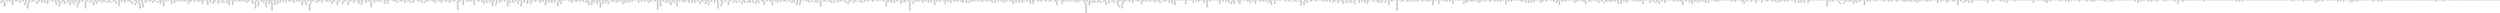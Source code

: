 digraph G
{
"contig-2275" [ label ="contig-2275,2218" style="filled" fillcolor="white" ];
"contig-2275" -> "contig-2356" [label="-95,16" color="black" ];
"contig-2275" -> "contig-1627" [label="-99,13" color="red" ];
"contig-46" [ label ="contig-46,2672" style="filled" fillcolor="white" ];
"contig-46" -> "contig-822" [label="-91,11" color="black" ];
"contig-784" [ label ="contig-784,1365" style="filled" fillcolor="white" ];
"contig-784" -> "contig-242" [label="-99,13" color="black" ];
"contig-95" [ label ="contig-95,3345" style="filled" fillcolor="white" ];
"contig-95" -> "contig-1042" [label="-95,13" color="red" ];
"contig-779" [ label ="contig-779,2203" style="filled" fillcolor="white" ];
"contig-779" -> "contig-398" [label="-99,13" color="red" ];
"contig-779" -> "contig-2113" [label="-99,20" color="black" ];
"contig-2415" [ label ="contig-2415,6473" style="filled" fillcolor="white" ];
"contig-2415" -> "contig-412" [label="0,10" color="black" ];
"contig-1874" [ label ="contig-1874,968" style="filled" fillcolor="white" ];
"contig-1874" -> "contig-1745" [label="-99,13" color="red" ];
"contig-413" [ label ="contig-413,3288" style="filled" fillcolor="white" ];
"contig-413" -> "contig-360" [label="-99,14" color="black" ];
"contig-323" [ label ="contig-323,2503" style="filled" fillcolor="white" ];
"contig-323" -> "contig-590" [label="-99,11" color="red" ];
"contig-1499" [ label ="contig-1499,3845" style="filled" fillcolor="white" ];
"contig-1499" -> "contig-2232" [label="-99,11" color="red" ];
"contig-1499" -> "contig-725" [label="-88,17" color="black" ];
"contig-2503" [ label ="contig-2503,3969" style="filled" fillcolor="white" ];
"contig-2503" -> "contig-1588" [label="-99,21" color="black" ];
"contig-2503" -> "contig-1432" [label="-91,10" color="red" ];
"contig-2068" [ label ="contig-2068,2891" style="filled" fillcolor="white" ];
"contig-2068" -> "contig-665" [label="-99,15" color="black" ];
"contig-425" [ label ="contig-425,5002" style="filled" fillcolor="white" ];
"contig-425" -> "contig-143" [label="-92,10" color="black" ];
"contig-451" [ label ="contig-451,1840" style="filled" fillcolor="white" ];
"contig-451" -> "contig-666" [label="-99,14" color="red" ];
"contig-1567" [ label ="contig-1567,5616" style="filled" fillcolor="white" ];
"contig-2303" [ label ="contig-2303,1552" style="filled" fillcolor="white" ];
"contig-2303" -> "contig-1533" [label="-99,17" color="black" ];
"contig-2186" [ label ="contig-2186,1415" style="filled" fillcolor="white" ];
"contig-2186" -> "contig-909" [label="-99,14" color="black" ];
"contig-899" [ label ="contig-899,3318" style="filled" fillcolor="white" ];
"contig-899" -> "contig-1996" [label="-99,12" color="black" ];
"contig-1518" [ label ="contig-1518,3512" style="filled" fillcolor="white" ];
"contig-1518" -> "contig-2111" [label="-99,16" color="black" ];
"contig-1518" -> "contig-1217" [label="-82,13" color="red" ];
"contig-2445" [ label ="contig-2445,4361" style="filled" fillcolor="white" ];
"contig-2445" -> "contig-578" [label="-94,14" color="black" ];
"contig-2445" -> "contig-69" [label="-99,14" color="red" ];
"contig-555" [ label ="contig-555,1017" style="filled" fillcolor="white" ];
"contig-555" -> "contig-559" [label="-99,17" color="red" ];
"contig-1578" [ label ="contig-1578,1472" style="filled" fillcolor="white" ];
"contig-1578" -> "contig-478" [label="-99,18" color="red" ];
"contig-983" [ label ="contig-983,2741" style="filled" fillcolor="white" ];
"contig-983" -> "contig-987" [label="-99,10" color="black" ];
"contig-983" -> "contig-2173" [label="-97,12" color="red" ];
"contig-2035" [ label ="contig-2035,1089" style="filled" fillcolor="white" ];
"contig-2035" -> "contig-1089" [label="-96,15" color="red" ];
"contig-1014" [ label ="contig-1014,1624" style="filled" fillcolor="white" ];
"contig-1014" -> "contig-1474" [label="-99,11" color="black" ];
"contig-1014" -> "contig-1068" [label="-89,10" color="red" ];
"contig-2227" [ label ="contig-2227,3516" style="filled" fillcolor="white" ];
"contig-2227" -> "contig-1824" [label="-94,12" color="red" ];
"contig-2253" [ label ="contig-2253,1786" style="filled" fillcolor="white" ];
"contig-2253" -> "contig-785" [label="-85,13" color="black" ];
"contig-2253" -> "contig-1920" [label="-99,14" color="red" ];
"contig-227" [ label ="contig-227,1428" style="filled" fillcolor="white" ];
"contig-227" -> "contig-2450" [label="-99,12" color="black" ];
"contig-1726" [ label ="contig-1726,1572" style="filled" fillcolor="white" ];
"contig-1438" [ label ="contig-1438,2418" style="filled" fillcolor="white" ];
"contig-1438" -> "contig-674" [label="-99,16" color="red" ];
"contig-1438" -> "contig-1494" [label="-99,10" color="black" ];
"contig-935" [ label ="contig-935,1203" style="filled" fillcolor="white" ];
"contig-935" -> "contig-1380" [label="7,10" color="red" ];
"contig-935" -> "contig-1709" [label="-99,13" color="black" ];
"contig-481" [ label ="contig-481,1449" style="filled" fillcolor="white" ];
"contig-481" -> "contig-1332" [label="-94,13" color="black" ];
"contig-481" -> "contig-774" [label="-99,18" color="red" ];
"contig-239" [ label ="contig-239,2655" style="filled" fillcolor="white" ];
"contig-239" -> "contig-2493" [label="-99,14" color="black" ];
"contig-239" -> "contig-1239" [label="-89,16" color="red" ];
"contig-2357" [ label ="contig-2357,912" style="filled" fillcolor="white" ];
"contig-2357" -> "contig-1140" [label="-99,13" color="red" ];
"contig-1340" [ label ="contig-1340,483" style="filled" fillcolor="white" ];
"contig-1340" -> "contig-2423" [label="-99,11" color="red" ];
"contig-1372" [ label ="contig-1372,2248" style="filled" fillcolor="white" ];
"contig-1372" -> "contig-872" [label="-99,16" color="black" ];
"contig-371" [ label ="contig-371,1043" style="filled" fillcolor="white" ];
"contig-2017" [ label ="contig-2017,1837" style="filled" fillcolor="white" ];
"contig-2017" -> "contig-818" [label="-99,20" color="black" ];
"contig-2017" -> "contig-1307" [label="-99,20" color="red" ];
"contig-1148" [ label ="contig-1148,1218" style="filled" fillcolor="white" ];
"contig-1148" -> "contig-25" [label="-81,15" color="black" ];
"contig-1148" -> "contig-244" [label="-85,12" color="red" ];
"contig-2116" [ label ="contig-2116,3742" style="filled" fillcolor="white" ];
"contig-2116" -> "contig-1670" [label="-99,21" color="black" ];
"contig-1302" [ label ="contig-1302,1253" style="filled" fillcolor="white" ];
"contig-1302" -> "contig-1967" [label="-99,12" color="red" ];
"contig-1086" [ label ="contig-1086,1038" style="filled" fillcolor="white" ];
"contig-1086" -> "contig-378" [label="-99,18" color="black" ];
"contig-1086" -> "contig-1787" [label="-99,17" color="red" ];
"contig-2425" [ label ="contig-2425,1464" style="filled" fillcolor="white" ];
"contig-2425" -> "contig-967" [label="-99,18" color="red" ];
"contig-1744" [ label ="contig-1744,653" style="filled" fillcolor="white" ];
"contig-1744" -> "contig-1196" [label="-99,12" color="black" ];
"contig-1744" -> "contig-624" [label="-62,12" color="red" ];
"contig-535" [ label ="contig-535,988" style="filled" fillcolor="white" ];
"contig-535" -> "contig-2454" [label="-99,15" color="black" ];
"contig-535" -> "contig-993" [label="-99,13" color="red" ];
"contig-913" [ label ="contig-913,1263" style="filled" fillcolor="white" ];
"contig-913" -> "contig-593" [label="-99,11" color="red" ];
"contig-1787" [ label ="contig-1787,2013" style="filled" fillcolor="white" ];
"contig-1787" -> "contig-1086" [label="-99,17" color="black" ];
"contig-2109" [ label ="contig-2109,1789" style="filled" fillcolor="white" ];
"contig-2109" -> "contig-1158" [label="-97,20" color="red" ];
"contig-1279" [ label ="contig-1279,1781" style="filled" fillcolor="white" ];
"contig-105" [ label ="contig-105,1856" style="filled" fillcolor="white" ];
"contig-105" -> "contig-1456" [label="-99,16" color="red" ];
"contig-1754" [ label ="contig-1754,854" style="filled" fillcolor="white" ];
"contig-1754" -> "contig-2460" [label="-99,23" color="red" ];
"contig-687" [ label ="contig-687,1200" style="filled" fillcolor="white" ];
"contig-687" -> "contig-2323" [label="-99,18" color="red" ];
"contig-767" [ label ="contig-767,1152" style="filled" fillcolor="white" ];
"contig-767" -> "contig-2020" [label="-99,13" color="black" ];
"contig-643" [ label ="contig-643,1421" style="filled" fillcolor="white" ];
"contig-1919" [ label ="contig-1919,795" style="filled" fillcolor="white" ];
"contig-1919" -> "contig-73" [label="-99,15" color="black" ];
"contig-1919" -> "contig-1882" [label="-94,13" color="red" ];
"contig-1324" [ label ="contig-1324,4060" style="filled" fillcolor="white" ];
"contig-1810" [ label ="contig-1810,1040" style="filled" fillcolor="white" ];
"contig-1810" -> "contig-2451" [label="-99,19" color="black" ];
"contig-1810" -> "contig-2564" [label="-99,21" color="red" ];
"contig-1691" [ label ="contig-1691,2701" style="filled" fillcolor="white" ];
"contig-1691" -> "contig-2300" [label="-99,17" color="red" ];
"contig-1483" [ label ="contig-1483,2164" style="filled" fillcolor="white" ];
"contig-1483" -> "contig-1214" [label="-92,14" color="red" ];
"contig-1483" -> "contig-2345" [label="-90,16" color="black" ];
"contig-2333" [ label ="contig-2333,2003" style="filled" fillcolor="white" ];
"contig-2333" -> "contig-815" [label="-99,12" color="red" ];
"contig-1206" [ label ="contig-1206,2763" style="filled" fillcolor="white" ];
"contig-1127" [ label ="contig-1127,1621" style="filled" fillcolor="white" ];
"contig-1127" -> "contig-1375" [label="-76,14" color="red" ];
"contig-433" [ label ="contig-433,1086" style="filled" fillcolor="white" ];
"contig-433" -> "contig-1198" [label="-97,15" color="black" ];
"contig-1589" [ label ="contig-1589,4250" style="filled" fillcolor="white" ];
"contig-1589" -> "contig-1965" [label="-98,21" color="black" ];
"contig-1589" -> "contig-15" [label="-99,15" color="red" ];
"contig-2081" [ label ="contig-2081,807" style="filled" fillcolor="white" ];
"contig-2081" -> "contig-1877" [label="-99,16" color="black" ];
"contig-1138" [ label ="contig-1138,1717" style="filled" fillcolor="white" ];
"contig-1138" -> "contig-2219" [label="-99,17" color="black" ];
"contig-1138" -> "contig-532" [label="-99,16" color="red" ];
"contig-1836" [ label ="contig-1836,1753" style="filled" fillcolor="white" ];
"contig-1836" -> "contig-692" [label="-99,18" color="black" ];
"contig-1836" -> "contig-1160" [label="-33,13" color="red" ];
"contig-845" [ label ="contig-845,759" style="filled" fillcolor="white" ];
"contig-961" [ label ="contig-961,912" style="filled" fillcolor="white" ];
"contig-961" -> "contig-2144" [label="-99,13" color="red" ];
"contig-961" -> "contig-1347" [label="-76,16" color="black" ];
"contig-2231" [ label ="contig-2231,2271" style="filled" fillcolor="white" ];
"contig-157" [ label ="contig-157,1865" style="filled" fillcolor="white" ];
"contig-157" -> "contig-458" [label="-99,17" color="black" ];
"contig-1987" [ label ="contig-1987,1854" style="filled" fillcolor="white" ];
"contig-1987" -> "contig-1852" [label="-99,14" color="red" ];
"contig-735" [ label ="contig-735,751" style="filled" fillcolor="white" ];
"contig-735" -> "contig-423" [label="-95,15" color="red" ];
"contig-1354" [ label ="contig-1354,3966" style="filled" fillcolor="white" ];
"contig-1354" -> "contig-582" [label="-93,15" color="black" ];
"contig-1354" -> "contig-1335" [label="-98,13" color="red" ];
"contig-818" [ label ="contig-818,5683" style="filled" fillcolor="white" ];
"contig-818" -> "contig-2017" [label="-99,20" color="black" ];
"contig-353" [ label ="contig-353,835" style="filled" fillcolor="white" ];
"contig-353" -> "contig-1918" [label="-98,17" color="red" ];
"contig-367" [ label ="contig-367,2350" style="filled" fillcolor="white" ];
"contig-367" -> "contig-356" [label="-99,12" color="black" ];
"contig-1154" [ label ="contig-1154,1225" style="filled" fillcolor="white" ];
"contig-1154" -> "contig-575" [label="-99,12" color="black" ];
"contig-1154" -> "contig-1722" [label="-99,20" color="red" ];
"contig-1455" [ label ="contig-1455,4860" style="filled" fillcolor="white" ];
"contig-1455" -> "contig-494" [label="-92,21" color="black" ];
"contig-1455" -> "contig-1344" [label="-97,15" color="red" ];
"contig-829" [ label ="contig-829,631" style="filled" fillcolor="white" ];
"contig-135" [ label ="contig-135,2731" style="filled" fillcolor="white" ];
"contig-135" -> "contig-864" [label="-99,17" color="red" ];
"contig-1443" [ label ="contig-1443,2880" style="filled" fillcolor="white" ];
"contig-1443" -> "contig-345" [label="-99,20" color="black" ];
"contig-1443" -> "contig-1686" [label="-99,12" color="red" ];
"contig-757" [ label ="contig-757,1415" style="filled" fillcolor="white" ];
"contig-2295" [ label ="contig-2295,1048" style="filled" fillcolor="white" ];
"contig-2295" -> "contig-723" [label="-99,19" color="black" ];
"contig-1760" [ label ="contig-1760,2143" style="filled" fillcolor="white" ];
"contig-1760" -> "contig-1736" [label="-98,17" color="black" ];
"contig-81" [ label ="contig-81,3136" style="filled" fillcolor="white" ];
"contig-81" -> "contig-963" [label="-99,16" color="red" ];
"contig-1846" [ label ="contig-1846,843" style="filled" fillcolor="white" ];
"contig-1846" -> "contig-2074" [label="-95,14" color="red" ];
"contig-741" [ label ="contig-741,853" style="filled" fillcolor="white" ];
"contig-741" -> "contig-151" [label="-99,13" color="black" ];
"contig-2551" [ label ="contig-2551,5002" style="filled" fillcolor="white" ];
"contig-2551" -> "contig-1577" [label="-99,14" color="black" ];
"contig-2551" -> "contig-723" [label="-99,12" color="red" ];
"contig-661" [ label ="contig-661,3448" style="filled" fillcolor="white" ];
"contig-661" -> "contig-317" [label="-98,15" color="black" ];
"contig-661" -> "contig-1040" [label="-99,18" color="red" ];
"contig-655" [ label ="contig-655,1387" style="filled" fillcolor="white" ];
"contig-655" -> "contig-1642" [label="-99,18" color="red" ];
"contig-1050" [ label ="contig-1050,2090" style="filled" fillcolor="white" ];
"contig-1050" -> "contig-1278" [label="-99,16" color="black" ];
"contig-1050" -> "contig-1341" [label="-99,16" color="red" ];
"contig-403" [ label ="contig-403,1225" style="filled" fillcolor="white" ];
"contig-1687" [ label ="contig-1687,2487" style="filled" fillcolor="white" ];
"contig-1687" -> "contig-1429" [label="-98,23" color="black" ];
"contig-1687" -> "contig-1757" [label="-99,14" color="red" ];
"contig-2513" [ label ="contig-2513,555" style="filled" fillcolor="white" ];
"contig-2513" -> "contig-2033" [label="-99,14" color="black" ];
"contig-1975" [ label ="contig-1975,2596" style="filled" fillcolor="white" ];
"contig-53" [ label ="contig-53,5104" style="filled" fillcolor="white" ];
"contig-53" -> "contig-396" [label="-99,20" color="black" ];
"contig-53" -> "contig-1453" [label="-99,15" color="red" ];
"contig-242" [ label ="contig-242,1427" style="filled" fillcolor="white" ];
"contig-242" -> "contig-784" [label="-99,13" color="red" ];
"contig-519" [ label ="contig-519,3458" style="filled" fillcolor="white" ];
"contig-519" -> "contig-574" [label="-95,14" color="black" ];
"contig-519" -> "contig-1580" [label="-99,12" color="red" ];
"contig-2155" [ label ="contig-2155,1314" style="filled" fillcolor="white" ];
"contig-2155" -> "contig-1185" [label="-43,12" color="red" ];
"contig-623" [ label ="contig-623,5597" style="filled" fillcolor="white" ];
"contig-2198" [ label ="contig-2198,1566" style="filled" fillcolor="white" ];
"contig-2198" -> "contig-1359" [label="-99,20" color="black" ];
"contig-11" [ label ="contig-11,4384" style="filled" fillcolor="white" ];
"contig-11" -> "contig-167" [label="-99,15" color="red" ];
"contig-280" [ label ="contig-280,5289" style="filled" fillcolor="white" ];
"contig-280" -> "contig-1656" [label="-99,10" color="red" ];
"contig-280" -> "contig-831" [label="-99,17" color="black" ];
"contig-2143" [ label ="contig-2143,1733" style="filled" fillcolor="white" ];
"contig-2143" -> "contig-1436" [label="-96,12" color="black" ];
"contig-1104" [ label ="contig-1104,794" style="filled" fillcolor="white" ];
"contig-1104" -> "contig-1737" [label="-99,15" color="black" ];
"contig-1104" -> "contig-650" [label="-85,10" color="red" ];
"contig-2053" [ label ="contig-2053,2672" style="filled" fillcolor="white" ];
"contig-2053" -> "contig-2156" [label="-99,20" color="red" ];
"contig-2053" -> "contig-1160" [label="-99,12" color="black" ];
"contig-892" [ label ="contig-892,1504" style="filled" fillcolor="white" ];
"contig-892" -> "contig-2161" [label="-99,16" color="black" ];
"contig-892" -> "contig-697" [label="-99,11" color="red" ];
"contig-2201" [ label ="contig-2201,1644" style="filled" fillcolor="white" ];
"contig-187" [ label ="contig-187,634" style="filled" fillcolor="white" ];
"contig-187" -> "contig-479" [label="-99,16" color="red" ];
"contig-187" -> "contig-2146" [label="-99,16" color="black" ];
"contig-1034" [ label ="contig-1034,694" style="filled" fillcolor="white" ];
"contig-1034" -> "contig-1806" [label="-99,16" color="red" ];
"contig-1957" [ label ="contig-1957,4367" style="filled" fillcolor="white" ];
"contig-1957" -> "contig-1843" [label="-99,20" color="red" ];
"contig-1957" -> "contig-198" [label="-99,12" color="black" ];
"contig-2243" [ label ="contig-2243,2833" style="filled" fillcolor="white" ];
"contig-2243" -> "contig-1998" [label="-99,19" color="black" ];
"contig-988" [ label ="contig-988,3228" style="filled" fillcolor="white" ];
"contig-866" [ label ="contig-866,864" style="filled" fillcolor="white" ];
"contig-866" -> "contig-94" [label="-99,20" color="red" ];
"contig-1710" [ label ="contig-1710,2042" style="filled" fillcolor="white" ];
"contig-1710" -> "contig-150" [label="-99,14" color="black" ];
"contig-1710" -> "contig-2456" [label="-99,17" color="red" ];
"contig-33" [ label ="contig-33,640" style="filled" fillcolor="white" ];
"contig-1062" [ label ="contig-1062,2384" style="filled" fillcolor="white" ];
"contig-1062" -> "contig-2306" [label="-99,12" color="black" ];
"contig-2482" [ label ="contig-2482,1864" style="filled" fillcolor="white" ];
"contig-2482" -> "contig-1555" [label="-99,11" color="red" ];
"contig-479" [ label ="contig-479,1256" style="filled" fillcolor="white" ];
"contig-479" -> "contig-296" [label="-88,12" color="black" ];
"contig-479" -> "contig-187" [label="-99,16" color="red" ];
"contig-592" [ label ="contig-592,1012" style="filled" fillcolor="white" ];
"contig-592" -> "contig-98" [label="-97,14" color="black" ];
"contig-592" -> "contig-1408" [label="-99,18" color="red" ];
"contig-1616" [ label ="contig-1616,7137" style="filled" fillcolor="white" ];
"contig-1616" -> "contig-94" [label="-99,21" color="red" ];
"contig-384" [ label ="contig-384,1657" style="filled" fillcolor="white" ];
"contig-384" -> "contig-2249" [label="-92,14" color="red" ];
"contig-1368" [ label ="contig-1368,753" style="filled" fillcolor="white" ];
"contig-1368" -> "contig-1110" [label="-99,16" color="black" ];
"contig-349" [ label ="contig-349,2997" style="filled" fillcolor="white" ];
"contig-2007" [ label ="contig-2007,942" style="filled" fillcolor="white" ];
"contig-488" [ label ="contig-488,2083" style="filled" fillcolor="white" ];
"contig-488" -> "contig-395" [label="-99,15" color="red" ];
"contig-488" -> "contig-490" [label="-99,15" color="black" ];
"contig-1270" [ label ="contig-1270,3688" style="filled" fillcolor="white" ];
"contig-1270" -> "contig-2433" [label="-99,18" color="red" ];
"contig-1270" -> "contig-2112" [label="-99,15" color="black" ];
"contig-1433" [ label ="contig-1433,4754" style="filled" fillcolor="white" ];
"contig-1433" -> "contig-410" [label="-99,18" color="red" ];
"contig-232" [ label ="contig-232,1548" style="filled" fillcolor="white" ];
"contig-232" -> "contig-1269" [label="-99,13" color="black" ];
"contig-232" -> "contig-816" [label="-37,12" color="red" ];
"contig-2265" [ label ="contig-2265,1582" style="filled" fillcolor="white" ];
"contig-2265" -> "contig-2200" [label="-99,11" color="black" ];
"contig-1506" [ label ="contig-1506,3472" style="filled" fillcolor="white" ];
"contig-1506" -> "contig-83" [label="-99,17" color="black" ];
"contig-1506" -> "contig-1280" [label="-99,11" color="red" ];
"contig-1172" [ label ="contig-1172,2321" style="filled" fillcolor="white" ];
"contig-1232" [ label ="contig-1232,4046" style="filled" fillcolor="white" ];
"contig-1232" -> "contig-2339" [label="-99,22" color="red" ];
"contig-1732" [ label ="contig-1732,976" style="filled" fillcolor="white" ];
"contig-1732" -> "contig-2104" [label="-99,12" color="black" ];
"contig-270" [ label ="contig-270,2285" style="filled" fillcolor="white" ];
"contig-270" -> "contig-277" [label="-99,15" color="black" ];
"contig-270" -> "contig-928" [label="-81,12" color="red" ];
"contig-1309" [ label ="contig-1309,814" style="filled" fillcolor="white" ];
"contig-1186" [ label ="contig-1186,1746" style="filled" fillcolor="white" ];
"contig-1186" -> "contig-27" [label="-99,16" color="black" ];
"contig-1186" -> "contig-1708" [label="-99,15" color="red" ];
"contig-260" [ label ="contig-260,1726" style="filled" fillcolor="white" ];
"contig-1664" [ label ="contig-1664,1019" style="filled" fillcolor="white" ];
"contig-1664" -> "contig-2561" [label="-99,12" color="black" ];
"contig-1664" -> "contig-510" [label="-99,19" color="red" ];
"contig-1905" [ label ="contig-1905,918" style="filled" fillcolor="white" ];
"contig-1905" -> "contig-1896" [label="-99,18" color="red" ];
"contig-1512" [ label ="contig-1512,3097" style="filled" fillcolor="white" ];
"contig-1512" -> "contig-503" [label="-99,17" color="red" ];
"contig-1044" [ label ="contig-1044,832" style="filled" fillcolor="white" ];
"contig-1044" -> "contig-1803" [label="-99,17" color="red" ];
"contig-1044" -> "contig-612" [label="-99,16" color="black" ];
"contig-2466" [ label ="contig-2466,811" style="filled" fillcolor="white" ];
"contig-2466" -> "contig-1280" [label="-99,17" color="black" ];
"contig-2466" -> "contig-1543" [label="-99,14" color="red" ];
"contig-419" [ label ="contig-419,2756" style="filled" fillcolor="white" ];
"contig-419" -> "contig-2566" [label="-99,23" color="black" ];
"contig-1869" [ label ="contig-1869,1820" style="filled" fillcolor="white" ];
"contig-1869" -> "contig-2426" [label="-99,12" color="black" ];
"contig-1869" -> "contig-1899" [label="-99,13" color="red" ];
"contig-576" [ label ="contig-576,1596" style="filled" fillcolor="white" ];
"contig-576" -> "contig-1516" [label="-99,19" color="red" ];
"contig-1493" [ label ="contig-1493,2498" style="filled" fillcolor="white" ];
"contig-1493" -> "contig-2302" [label="-99,13" color="black" ];
"contig-1493" -> "contig-1192" [label="-99,14" color="red" ];
"contig-1214" [ label ="contig-1214,628" style="filled" fillcolor="white" ];
"contig-1214" -> "contig-1483" [label="-92,14" color="black" ];
"contig-61" [ label ="contig-61,6483" style="filled" fillcolor="white" ];
"contig-61" -> "contig-2044" [label="-99,12" color="red" ];
"contig-252" [ label ="contig-252,793" style="filled" fillcolor="white" ];
"contig-252" -> "contig-701" [label="-99,14" color="black" ];
"contig-252" -> "contig-1788" [label="-99,17" color="red" ];
"contig-2472" [ label ="contig-2472,4769" style="filled" fillcolor="white" ];
"contig-2472" -> "contig-1066" [label="-99,21" color="red" ];
"contig-562" [ label ="contig-562,2654" style="filled" fillcolor="white" ];
"contig-562" -> "contig-2411" [label="-99,15" color="red" ];
"contig-2171" [ label ="contig-2171,1715" style="filled" fillcolor="white" ];
"contig-2171" -> "contig-198" [label="-89,13" color="black" ];
"contig-2171" -> "contig-766" [label="-99,15" color="red" ];
"contig-2075" [ label ="contig-2075,833" style="filled" fillcolor="white" ];
"contig-438" [ label ="contig-438,989" style="filled" fillcolor="white" ];
"contig-438" -> "contig-1579" [label="-99,19" color="red" ];
"contig-1580" [ label ="contig-1580,737" style="filled" fillcolor="white" ];
"contig-1580" -> "contig-519" [label="-99,12" color="black" ];
"contig-2088" [ label ="contig-2088,4070" style="filled" fillcolor="white" ];
"contig-2088" -> "contig-1407" [label="-83,13" color="red" ];
"contig-1576" [ label ="contig-1576,1773" style="filled" fillcolor="white" ];
"contig-1576" -> "contig-1398" [label="-99,14" color="red" ];
"contig-1576" -> "contig-905" [label="-97,15" color="black" ];
"contig-171" [ label ="contig-171,1907" style="filled" fillcolor="white" ];
"contig-171" -> "contig-463" [label="-94,20" color="red" ];
"contig-975" [ label ="contig-975,929" style="filled" fillcolor="white" ];
"contig-2450" [ label ="contig-2450,4407" style="filled" fillcolor="white" ];
"contig-2450" -> "contig-227" [label="-99,12" color="red" ];
"contig-540" [ label ="contig-540,1760" style="filled" fillcolor="white" ];
"contig-540" -> "contig-59" [label="-99,16" color="red" ];
"contig-1387" [ label ="contig-1387,2969" style="filled" fillcolor="white" ];
"contig-1387" -> "contig-1356" [label="-99,13" color="red" ];
"contig-705" [ label ="contig-705,929" style="filled" fillcolor="white" ];
"contig-705" -> "contig-2432" [label="11,13" color="red" ];
"contig-928" [ label ="contig-928,1468" style="filled" fillcolor="white" ];
"contig-928" -> "contig-270" [label="-81,12" color="black" ];
"contig-1264" [ label ="contig-1264,3813" style="filled" fillcolor="white" ];
"contig-1264" -> "contig-1300" [label="-99,24" color="black" ];
"contig-1264" -> "contig-908" [label="-92,14" color="red" ];
"contig-1425" [ label ="contig-1425,4897" style="filled" fillcolor="white" ];
"contig-1425" -> "contig-1197" [label="-99,15" color="black" ];
"contig-1299" [ label ="contig-1299,700" style="filled" fillcolor="white" ];
"contig-1299" -> "contig-1540" [label="-99,15" color="red" ];
"contig-1299" -> "contig-1553" [label="-99,13" color="black" ];
"contig-1146" [ label ="contig-1146,2429" style="filled" fillcolor="white" ];
"contig-1146" -> "contig-1381" [label="-95,12" color="black" ];
"contig-145" [ label ="contig-145,4546" style="filled" fillcolor="white" ];
"contig-145" -> "contig-1770" [label="-99,15" color="black" ];
"contig-1995" [ label ="contig-1995,942" style="filled" fillcolor="white" ];
"contig-1995" -> "contig-1591" [label="-79,17" color="black" ];
"contig-727" [ label ="contig-727,490" style="filled" fillcolor="white" ];
"contig-727" -> "contig-1796" [label="-99,17" color="black" ];
"contig-1895" [ label ="contig-1895,2487" style="filled" fillcolor="white" ];
"contig-1895" -> "contig-1979" [label="-99,20" color="black" ];
"contig-1313" [ label ="contig-1313,888" style="filled" fillcolor="white" ];
"contig-1313" -> "contig-0" [label="-99,12" color="black" ];
"contig-1313" -> "contig-999" [label="-99,10" color="red" ];
"contig-1858" [ label ="contig-1858,3272" style="filled" fillcolor="white" ];
"contig-1858" -> "contig-2047" [label="-99,15" color="red" ];
"contig-314" [ label ="contig-314,4904" style="filled" fillcolor="white" ];
"contig-314" -> "contig-1824" [label="-99,18" color="black" ];
"contig-649" [ label ="contig-649,1188" style="filled" fillcolor="white" ];
"contig-649" -> "contig-948" [label="-99,12" color="black" ];
"contig-649" -> "contig-408" [label="-99,13" color="red" ];
"contig-1913" [ label ="contig-1913,790" style="filled" fillcolor="white" ];
"contig-1913" -> "contig-396" [label="-99,10" color="black" ];
"contig-1913" -> "contig-1638" [label="-99,17" color="red" ];
"contig-1796" [ label ="contig-1796,1007" style="filled" fillcolor="white" ];
"contig-1796" -> "contig-1762" [label="-99,15" color="black" ];
"contig-1796" -> "contig-727" [label="-99,17" color="red" ];
"contig-1650" [ label ="contig-1650,1927" style="filled" fillcolor="white" ];
"contig-1650" -> "contig-2060" [label="-99,17" color="red" ];
"contig-2400" [ label ="contig-2400,1289" style="filled" fillcolor="white" ];
"contig-510" [ label ="contig-510,7439" style="filled" fillcolor="white" ];
"contig-510" -> "contig-1664" [label="-99,19" color="red" ];
"contig-510" -> "contig-2011" [label="-98,11" color="black" ];
"contig-696" [ label ="contig-696,925" style="filled" fillcolor="white" ];
"contig-696" -> "contig-1945" [label="-99,13" color="black" ];
"contig-1475" [ label ="contig-1475,2534" style="filled" fillcolor="white" ];
"contig-1475" -> "contig-1668" [label="-99,14" color="red" ];
"contig-791" [ label ="contig-791,1478" style="filled" fillcolor="white" ];
"contig-791" -> "contig-1399" [label="-99,16" color="black" ];
"contig-791" -> "contig-1591" [label="-99,19" color="red" ];
"contig-1208" [ label ="contig-1208,2298" style="filled" fillcolor="white" ];
"contig-1208" -> "contig-2233" [label="-99,15" color="black" ];
"contig-77" [ label ="contig-77,4475" style="filled" fillcolor="white" ];
"contig-77" -> "contig-2360" [label="-99,11" color="red" ];
"contig-2125" [ label ="contig-2125,926" style="filled" fillcolor="white" ];
"contig-2125" -> "contig-1633" [label="-99,15" color="red" ];
"contig-1331" [ label ="contig-1331,1190" style="filled" fillcolor="white" ];
"contig-1331" -> "contig-1629" [label="-99,21" color="red" ];
"contig-1805" [ label ="contig-1805,3185" style="filled" fillcolor="white" ];
"contig-1136" [ label ="contig-1136,1332" style="filled" fillcolor="white" ];
"contig-1136" -> "contig-1392" [label="-99,14" color="black" ];
"contig-1136" -> "contig-2152" [label="-99,11" color="red" ];
"contig-444" [ label ="contig-444,3291" style="filled" fillcolor="white" ];
"contig-2094" [ label ="contig-2094,1568" style="filled" fillcolor="white" ];
"contig-2312" [ label ="contig-2312,1437" style="filled" fillcolor="white" ];
"contig-197" [ label ="contig-197,2138" style="filled" fillcolor="white" ];
"contig-197" -> "contig-2223" [label="-99,16" color="red" ];
"contig-1947" [ label ="contig-1947,2984" style="filled" fillcolor="white" ];
"contig-1947" -> "contig-631" [label="-99,16" color="black" ];
"contig-1947" -> "contig-1827" [label="-99,15" color="red" ];
"contig-2058" [ label ="contig-2058,1507" style="filled" fillcolor="white" ];
"contig-2058" -> "contig-665" [label="-99,13" color="red" ];
"contig-1827" [ label ="contig-1827,1015" style="filled" fillcolor="white" ];
"contig-1827" -> "contig-2255" [label="-99,13" color="black" ];
"contig-1827" -> "contig-1947" [label="-99,15" color="red" ];
"contig-992" [ label ="contig-992,2602" style="filled" fillcolor="white" ];
"contig-992" -> "contig-269" [label="-99,18" color="red" ];
"contig-850" [ label ="contig-850,8583" style="filled" fillcolor="white" ];
"contig-850" -> "contig-2187" [label="-99,15" color="red" ];
"contig-850" -> "contig-2254" [label="-99,21" color="black" ];
"contig-298" [ label ="contig-298,655" style="filled" fillcolor="white" ];
"contig-2028" [ label ="contig-2028,5662" style="filled" fillcolor="white" ];
"contig-2028" -> "contig-761" [label="-77,14" color="black" ];
"contig-2028" -> "contig-1602" [label="-99,13" color="red" ];
"contig-0" [ label ="contig-0,1282" style="filled" fillcolor="white" ];
"contig-0" -> "contig-333" [label="-99,17" color="red" ];
"contig-0" -> "contig-1313" [label="-99,12" color="black" ];
"contig-1415" [ label ="contig-1415,649" style="filled" fillcolor="white" ];
"contig-1415" -> "contig-1581" [label="-92,19" color="red" ];
"contig-1114" [ label ="contig-1114,2428" style="filled" fillcolor="white" ];
"contig-1114" -> "contig-1030" [label="-96,13" color="black" ];
"contig-1114" -> "contig-694" [label="-99,17" color="red" ];
"contig-1620" [ label ="contig-1620,1010" style="filled" fillcolor="white" ];
"contig-1620" -> "contig-580" [label="-99,15" color="red" ];
"contig-392" [ label ="contig-392,1178" style="filled" fillcolor="white" ];
"contig-392" -> "contig-2095" [label="-99,15" color="red" ];
"contig-392" -> "contig-434" [label="-99,15" color="black" ];
"contig-956" [ label ="contig-956,4983" style="filled" fillcolor="white" ];
"contig-956" -> "contig-1235" [label="-99,12" color="black" ];
"contig-956" -> "contig-1193" [label="-99,19" color="red" ];
"contig-1719" [ label ="contig-1719,3657" style="filled" fillcolor="white" ];
"contig-476" [ label ="contig-476,5636" style="filled" fillcolor="white" ];
"contig-476" -> "contig-662" [label="-99,17" color="black" ];
"contig-476" -> "contig-2350" [label="-99,17" color="red" ];
"contig-1258" [ label ="contig-1258,1504" style="filled" fillcolor="white" ];
"contig-1538" [ label ="contig-1538,3996" style="filled" fillcolor="white" ];
"contig-1538" -> "contig-563" [label="-95,12" color="black" ];
"contig-1363" [ label ="contig-1363,1447" style="filled" fillcolor="white" ];
"contig-1363" -> "contig-2567" [label="-99,18" color="black" ];
"contig-1363" -> "contig-1727" [label="-99,13" color="red" ];
"contig-216" [ label ="contig-216,3199" style="filled" fillcolor="white" ];
"contig-216" -> "contig-1885" [label="-99,17" color="red" ];
"contig-216" -> "contig-1670" [label="-99,20" color="black" ];
"contig-342" [ label ="contig-342,2898" style="filled" fillcolor="white" ];
"contig-342" -> "contig-1644" [label="-99,11" color="black" ];
"contig-342" -> "contig-380" [label="-99,18" color="red" ];
"contig-2496" [ label ="contig-2496,607" style="filled" fillcolor="white" ];
"contig-586" [ label ="contig-586,1220" style="filled" fillcolor="white" ];
"contig-586" -> "contig-416" [label="-99,12" color="red" ];
"contig-586" -> "contig-1931" [label="-99,15" color="black" ];
"contig-759" [ label ="contig-759,989" style="filled" fillcolor="white" ];
"contig-1923" [ label ="contig-1923,1551" style="filled" fillcolor="white" ];
"contig-1923" -> "contig-674" [label="-99,13" color="black" ];
"contig-1602" [ label ="contig-1602,580" style="filled" fillcolor="white" ];
"contig-1602" -> "contig-2028" [label="-99,13" color="red" ];
"contig-1509" [ label ="contig-1509,2624" style="filled" fillcolor="white" ];
"contig-1509" -> "contig-1968" [label="-99,12" color="black" ];
"contig-1239" [ label ="contig-1239,1578" style="filled" fillcolor="white" ];
"contig-1239" -> "contig-239" [label="-89,16" color="red" ];
"contig-279" [ label ="contig-279,837" style="filled" fillcolor="white" ];
"contig-279" -> "contig-137" [label="-99,16" color="black" ];
"contig-2274" [ label ="contig-2274,2255" style="filled" fillcolor="white" ];
"contig-2274" -> "contig-351" [label="-99,10" color="red" ];
"contig-47" [ label ="contig-47,2085" style="filled" fillcolor="white" ];
"contig-47" -> "contig-1912" [label="-96,18" color="red" ];
"contig-47" -> "contig-124" [label="-99,11" color="black" ];
"contig-504" [ label ="contig-504,589" style="filled" fillcolor="white" ];
"contig-94" [ label ="contig-94,3391" style="filled" fillcolor="white" ];
"contig-94" -> "contig-1616" [label="-99,21" color="black" ];
"contig-94" -> "contig-866" [label="-99,20" color="red" ];
"contig-1875" [ label ="contig-1875,3226" style="filled" fillcolor="white" ];
"contig-1775" [ label ="contig-1775,753" style="filled" fillcolor="white" ];
"contig-1775" -> "contig-567" [label="-99,17" color="red" ];
"contig-2414" [ label ="contig-2414,1276" style="filled" fillcolor="white" ];
"contig-2414" -> "contig-256" [label="-99,10" color="black" ];
"contig-59" [ label ="contig-59,5421" style="filled" fillcolor="white" ];
"contig-59" -> "contig-40" [label="-99,13" color="red" ];
"contig-59" -> "contig-540" [label="-99,16" color="black" ];
"contig-248" [ label ="contig-248,1649" style="filled" fillcolor="white" ];
"contig-248" -> "contig-1960" [label="-99,21" color="red" ];
"contig-2384" [ label ="contig-2384,1213" style="filled" fillcolor="white" ];
"contig-412" [ label ="contig-412,1166" style="filled" fillcolor="white" ];
"contig-412" -> "contig-2415" [label="0,10" color="black" ];
"contig-412" -> "contig-1587" [label="-99,20" color="red" ];
"contig-632" [ label ="contig-632,2712" style="filled" fillcolor="white" ];
"contig-632" -> "contig-1898" [label="-99,18" color="black" ];
"contig-632" -> "contig-1051" [label="-84,19" color="red" ];
"contig-2502" [ label ="contig-2502,691" style="filled" fillcolor="white" ];
"contig-2069" [ label ="contig-2069,3084" style="filled" fillcolor="white" ];
"contig-2069" -> "contig-920" [label="-99,11" color="black" ];
"contig-422" [ label ="contig-422,782" style="filled" fillcolor="white" ];
"contig-422" -> "contig-50" [label="-99,14" color="red" ];
"contig-898" [ label ="contig-898,1846" style="filled" fillcolor="white" ];
"contig-898" -> "contig-2037" [label="-99,14" color="black" ];
"contig-2302" [ label ="contig-2302,2209" style="filled" fillcolor="white" ];
"contig-2302" -> "contig-1132" [label="-99,11" color="black" ];
"contig-2302" -> "contig-1493" [label="-99,13" color="red" ];
"contig-2185" [ label ="contig-2185,1673" style="filled" fillcolor="white" ];
"contig-2185" -> "contig-1733" [label="-99,14" color="red" ];
"contig-189" [ label ="contig-189,4906" style="filled" fillcolor="white" ];
"contig-189" -> "contig-2108" [label="-99,13" color="black" ];
"contig-189" -> "contig-905" [label="-99,15" color="red" ];
"contig-1959" [ label ="contig-1959,2648" style="filled" fillcolor="white" ];
"contig-1959" -> "contig-1983" [label="-99,29" color="black" ];
"contig-2178" [ label ="contig-2178,1051" style="filled" fillcolor="white" ];
"contig-2178" -> "contig-1716" [label="-99,21" color="black" ];
"contig-982" [ label ="contig-982,1697" style="filled" fillcolor="white" ];
"contig-982" -> "contig-710" [label="-99,15" color="black" ];
"contig-982" -> "contig-896" [label="-99,13" color="red" ];
"contig-2520" [ label ="contig-2520,1088" style="filled" fillcolor="white" ];
"contig-2520" -> "contig-151" [label="-99,12" color="black" ];
"contig-610" [ label ="contig-610,877" style="filled" fillcolor="white" ];
"contig-610" -> "contig-971" [label="-99,16" color="red" ];
"contig-610" -> "contig-2353" [label="-91,16" color="black" ];
"contig-2034" [ label ="contig-2034,4244" style="filled" fillcolor="white" ];
"contig-2034" -> "contig-154" [label="-93,19" color="red" ];
"contig-1015" [ label ="contig-1015,1927" style="filled" fillcolor="white" ];
"contig-1015" -> "contig-609" [label="-99,16" color="black" ];
"contig-1549" [ label ="contig-1549,2720" style="filled" fillcolor="white" ];
"contig-1549" -> "contig-495" [label="-99,18" color="black" ];
"contig-1549" -> "contig-1712" [label="-99,15" color="red" ];
"contig-2224" [ label ="contig-2224,561" style="filled" fillcolor="white" ];
"contig-2252" [ label ="contig-2252,3029" style="filled" fillcolor="white" ];
"contig-2252" -> "contig-316" [label="-99,20" color="red" ];
"contig-2252" -> "contig-1421" [label="-99,16" color="black" ];
"contig-228" [ label ="contig-228,2158" style="filled" fillcolor="white" ];
"contig-228" -> "contig-2104" [label="-99,15" color="red" ];
"contig-178" [ label ="contig-178,1703" style="filled" fillcolor="white" ];
"contig-178" -> "contig-999" [label="-99,17" color="red" ];
"contig-1727" [ label ="contig-1727,572" style="filled" fillcolor="white" ];
"contig-1727" -> "contig-1363" [label="-99,13" color="black" ];
"contig-1727" -> "contig-946" [label="-99,15" color="red" ];
"contig-1439" [ label ="contig-1439,3709" style="filled" fillcolor="white" ];
"contig-1439" -> "contig-2030" [label="-99,18" color="black" ];
"contig-936" [ label ="contig-936,1052" style="filled" fillcolor="white" ];
"contig-936" -> "contig-1575" [label="-99,13" color="black" ];
"contig-482" [ label ="contig-482,1028" style="filled" fillcolor="white" ];
"contig-482" -> "contig-2052" [label="-99,13" color="red" ];
"contig-1178" [ label ="contig-1178,3439" style="filled" fillcolor="white" ];
"contig-1178" -> "contig-678" [label="-99,21" color="black" ];
"contig-238" [ label ="contig-238,2000" style="filled" fillcolor="white" ];
"contig-238" -> "contig-579" [label="-42,14" color="red" ];
"contig-238" -> "contig-134" [label="-99,10" color="black" ];
"contig-1341" [ label ="contig-1341,3709" style="filled" fillcolor="white" ];
"contig-1341" -> "contig-1050" [label="-99,16" color="black" ];
"contig-1375" [ label ="contig-1375,1257" style="filled" fillcolor="white" ];
"contig-1375" -> "contig-1054" [label="-99,17" color="black" ];
"contig-1375" -> "contig-1127" [label="-76,14" color="red" ];
"contig-2016" [ label ="contig-2016,1399" style="filled" fillcolor="white" ];
"contig-1149" [ label ="contig-1149,660" style="filled" fillcolor="white" ];
"contig-1149" -> "contig-76" [label="-99,11" color="red" ];
"contig-1149" -> "contig-1188" [label="-99,15" color="black" ];
"contig-2117" [ label ="contig-2117,829" style="filled" fillcolor="white" ];
"contig-2117" -> "contig-943" [label="-23,11" color="black" ];
"contig-1303" [ label ="contig-1303,2633" style="filled" fillcolor="white" ];
"contig-1303" -> "contig-1362" [label="-99,13" color="black" ];
"contig-1085" [ label ="contig-1085,1197" style="filled" fillcolor="white" ];
"contig-1085" -> "contig-1221" [label="-99,12" color="black" ];
"contig-2426" [ label ="contig-2426,1454" style="filled" fillcolor="white" ];
"contig-2426" -> "contig-1869" [label="-99,12" color="red" ];
"contig-1745" [ label ="contig-1745,2571" style="filled" fillcolor="white" ];
"contig-1745" -> "contig-1874" [label="-99,13" color="red" ];
"contig-1223" [ label ="contig-1223,5068" style="filled" fillcolor="white" ];
"contig-1223" -> "contig-716" [label="-99,11" color="black" ];
"contig-1223" -> "contig-1135" [label="-99,10" color="red" ];
"contig-536" [ label ="contig-536,636" style="filled" fillcolor="white" ];
"contig-536" -> "contig-1394" [label="-98,11" color="black" ];
"contig-910" [ label ="contig-910,1190" style="filled" fillcolor="white" ];
"contig-910" -> "contig-2549" [label="-99,10" color="red" ];
"contig-910" -> "contig-2177" [label="-99,14" color="black" ];
"contig-2280" [ label ="contig-2280,996" style="filled" fillcolor="white" ];
"contig-2280" -> "contig-547" [label="-95,12" color="black" ];
"contig-2280" -> "contig-1325" [label="-97,17" color="red" ];
"contig-2108" [ label ="contig-2108,2186" style="filled" fillcolor="white" ];
"contig-2108" -> "contig-189" [label="-99,13" color="red" ];
"contig-684" [ label ="contig-684,931" style="filled" fillcolor="white" ];
"contig-684" -> "contig-2428" [label="-99,16" color="red" ];
"contig-104" [ label ="contig-104,6793" style="filled" fillcolor="white" ];
"contig-104" -> "contig-1948" [label="-94,11" color="black" ];
"contig-1753" [ label ="contig-1753,1640" style="filled" fillcolor="white" ];
"contig-1753" -> "contig-1383" [label="-99,16" color="red" ];
"contig-1753" -> "contig-2412" [label="-99,20" color="black" ];
"contig-1863" [ label ="contig-1863,1505" style="filled" fillcolor="white" ];
"contig-1863" -> "contig-243" [label="-99,16" color="red" ];
"contig-1863" -> "contig-1272" [label="-99,21" color="black" ];
"contig-766" [ label ="contig-766,1741" style="filled" fillcolor="white" ];
"contig-766" -> "contig-2171" [label="-99,15" color="red" ];
"contig-640" [ label ="contig-640,1519" style="filled" fillcolor="white" ];
"contig-640" -> "contig-2134" [label="-28,16" color="black" ];
"contig-1918" [ label ="contig-1918,4285" style="filled" fillcolor="white" ];
"contig-1918" -> "contig-2449" [label="-99,13" color="black" ];
"contig-1918" -> "contig-353" [label="-98,17" color="red" ];
"contig-1325" [ label ="contig-1325,1169" style="filled" fillcolor="white" ];
"contig-1325" -> "contig-2199" [label="-99,17" color="black" ];
"contig-1325" -> "contig-2280" [label="-97,17" color="red" ];
"contig-1788" [ label ="contig-1788,815" style="filled" fillcolor="white" ];
"contig-1788" -> "contig-252" [label="-99,17" color="black" ];
"contig-1482" [ label ="contig-1482,818" style="filled" fillcolor="white" ];
"contig-1482" -> "contig-1541" [label="-99,15" color="black" ];
"contig-1482" -> "contig-424" [label="-99,11" color="red" ];
"contig-2334" [ label ="contig-2334,1767" style="filled" fillcolor="white" ];
"contig-2334" -> "contig-746" [label="-87,20" color="black" ];
"contig-2334" -> "contig-75" [label="-99,16" color="red" ];
"contig-432" [ label ="contig-432,2088" style="filled" fillcolor="white" ];
"contig-432" -> "contig-2460" [label="-99,18" color="red" ];
"contig-2086" [ label ="contig-2086,2396" style="filled" fillcolor="white" ];
"contig-2086" -> "contig-2071" [label="-57,11" color="black" ];
"contig-2042" [ label ="contig-2042,863" style="filled" fillcolor="white" ];
"contig-2042" -> "contig-140" [label="-99,15" color="red" ];
"contig-2042" -> "contig-724" [label="-99,13" color="black" ];
"contig-1837" [ label ="contig-1837,8581" style="filled" fillcolor="white" ];
"contig-1595" [ label ="contig-1595,1529" style="filled" fillcolor="white" ];
"contig-1595" -> "contig-1848" [label="-99,13" color="red" ];
"contig-846" [ label ="contig-846,648" style="filled" fillcolor="white" ];
"contig-846" -> "contig-2284" [label="-99,14" color="black" ];
"contig-1389" [ label ="contig-1389,1169" style="filled" fillcolor="white" ];
"contig-1389" -> "contig-1900" [label="-99,19" color="red" ];
"contig-960" [ label ="contig-960,3719" style="filled" fillcolor="white" ];
"contig-960" -> "contig-369" [label="-99,16" color="black" ];
"contig-960" -> "contig-2508" [label="-99,19" color="red" ];
"contig-1636" [ label ="contig-1636,798" style="filled" fillcolor="white" ];
"contig-1636" -> "contig-1663" [label="-99,25" color="red" ];
"contig-2230" [ label ="contig-2230,4348" style="filled" fillcolor="white" ];
"contig-2230" -> "contig-1658" [label="-99,14" color="black" ];
"contig-2230" -> "contig-1253" [label="-99,18" color="red" ];
"contig-154" [ label ="contig-154,2171" style="filled" fillcolor="white" ];
"contig-154" -> "contig-2151" [label="-99,19" color="black" ];
"contig-154" -> "contig-2034" [label="-93,19" color="red" ];
"contig-1984" [ label ="contig-1984,1445" style="filled" fillcolor="white" ];
"contig-1984" -> "contig-234" [label="-99,19" color="red" ];
"contig-22" [ label ="contig-22,2328" style="filled" fillcolor="white" ];
"contig-22" -> "contig-1260" [label="-89,10" color="black" ];
"contig-291" [ label ="contig-291,1690" style="filled" fillcolor="white" ];
"contig-291" -> "contig-2283" [label="-90,19" color="red" ];
"contig-1396" [ label ="contig-1396,2291" style="filled" fillcolor="white" ];
"contig-1396" -> "contig-1584" [label="-99,14" color="red" ];
"contig-732" [ label ="contig-732,1553" style="filled" fillcolor="white" ];
"contig-1629" [ label ="contig-1629,992" style="filled" fillcolor="white" ];
"contig-1629" -> "contig-1331" [label="-99,21" color="red" ];
"contig-1629" -> "contig-1262" [label="-92,14" color="black" ];
"contig-1297" [ label ="contig-1297,1065" style="filled" fillcolor="white" ];
"contig-817" [ label ="contig-817,587" style="filled" fillcolor="white" ];
"contig-817" -> "contig-116" [label="-99,17" color="black" ];
"contig-817" -> "contig-2514" [label="-99,13" color="red" ];
"contig-2348" [ label ="contig-2348,2488" style="filled" fillcolor="white" ];
"contig-2348" -> "contig-1552" [label="-88,10" color="red" ];
"contig-354" [ label ="contig-354,2332" style="filled" fillcolor="white" ];
"contig-354" -> "contig-1751" [label="-99,11" color="red" ];
"contig-354" -> "contig-2413" [label="-99,13" color="black" ];
"contig-366" [ label ="contig-366,1764" style="filled" fillcolor="white" ];
"contig-366" -> "contig-1478" [label="-98,20" color="black" ];
"contig-366" -> "contig-1129" [label="-99,17" color="red" ];
"contig-1157" [ label ="contig-1157,1936" style="filled" fillcolor="white" ];
"contig-1157" -> "contig-2467" [label="-95,13" color="black" ];
"contig-1456" [ label ="contig-1456,2728" style="filled" fillcolor="white" ];
"contig-1456" -> "contig-105" [label="-99,16" color="red" ];
"contig-1456" -> "contig-801" [label="-99,14" color="black" ];
"contig-1253" [ label ="contig-1253,1240" style="filled" fillcolor="white" ];
"contig-1253" -> "contig-2230" [label="-99,18" color="red" ];
"contig-1253" -> "contig-2509" [label="-99,14" color="black" ];
"contig-136" [ label ="contig-136,1802" style="filled" fillcolor="white" ];
"contig-136" -> "contig-1540" [label="-99,11" color="red" ];
"contig-136" -> "contig-1021" [label="-96,13" color="black" ];
"contig-1442" [ label ="contig-1442,1480" style="filled" fillcolor="white" ];
"contig-1442" -> "contig-1491" [label="-99,15" color="black" ];
"contig-1442" -> "contig-1871" [label="-99,13" color="red" ];
"contig-1241" [ label ="contig-1241,4053" style="filled" fillcolor="white" ];
"contig-1241" -> "contig-990" [label="-96,15" color="black" ];
"contig-1241" -> "contig-253" [label="-99,14" color="red" ];
"contig-750" [ label ="contig-750,581" style="filled" fillcolor="white" ];
"contig-750" -> "contig-1573" [label="-99,14" color="black" ];
"contig-750" -> "contig-2059" [label="-99,11" color="red" ];
"contig-2294" [ label ="contig-2294,1265" style="filled" fillcolor="white" ];
"contig-2294" -> "contig-855" [label="-99,17" color="red" ];
"contig-2134" [ label ="contig-2134,4200" style="filled" fillcolor="white" ];
"contig-2134" -> "contig-1304" [label="-99,14" color="black" ];
"contig-2134" -> "contig-640" [label="-28,16" color="red" ];
"contig-1845" [ label ="contig-1845,1504" style="filled" fillcolor="white" ];
"contig-740" [ label ="contig-740,1364" style="filled" fillcolor="white" ];
"contig-740" -> "contig-478" [label="-99,16" color="red" ];
"contig-662" [ label ="contig-662,1511" style="filled" fillcolor="white" ];
"contig-662" -> "contig-476" [label="-99,17" color="red" ];
"contig-662" -> "contig-1684" [label="-99,14" color="black" ];
"contig-1964" [ label ="contig-1964,6103" style="filled" fillcolor="white" ];
"contig-1964" -> "contig-1643" [label="-96,16" color="black" ];
"contig-1964" -> "contig-1265" [label="-93,11" color="red" ];
"contig-2564" [ label ="contig-2564,1389" style="filled" fillcolor="white" ];
"contig-2564" -> "contig-1810" [label="-99,21" color="black" ];
"contig-1051" [ label ="contig-1051,2888" style="filled" fillcolor="white" ];
"contig-1051" -> "contig-632" [label="-84,19" color="black" ];
"contig-309" [ label ="contig-309,3252" style="filled" fillcolor="white" ];
"contig-1686" [ label ="contig-1686,1096" style="filled" fillcolor="white" ];
"contig-1686" -> "contig-1443" [label="-99,12" color="black" ];
"contig-1686" -> "contig-1712" [label="-99,14" color="red" ];
"contig-1460" [ label ="contig-1460,2672" style="filled" fillcolor="white" ];
"contig-1460" -> "contig-2360" [label="-99,19" color="black" ];
"contig-404" [ label ="contig-404,1018" style="filled" fillcolor="white" ];
"contig-404" -> "contig-1437" [label="-99,14" color="red" ];
"contig-52" [ label ="contig-52,2269" style="filled" fillcolor="white" ];
"contig-52" -> "contig-669" [label="-99,19" color="red" ];
"contig-52" -> "contig-457" [label="-99,28" color="black" ];
"contig-243" [ label ="contig-243,1250" style="filled" fillcolor="white" ];
"contig-243" -> "contig-1863" [label="-99,16" color="black" ];
"contig-243" -> "contig-511" [label="-99,17" color="red" ];
"contig-2156" [ label ="contig-2156,4865" style="filled" fillcolor="white" ];
"contig-2156" -> "contig-397" [label="-99,11" color="red" ];
"contig-2156" -> "contig-2053" [label="-99,20" color="black" ];
"contig-2318" [ label ="contig-2318,1737" style="filled" fillcolor="white" ];
"contig-2318" -> "contig-2367" [label="-99,18" color="black" ];
"contig-2318" -> "contig-421" [label="-99,15" color="red" ];
"contig-2199" [ label ="contig-2199,1521" style="filled" fillcolor="white" ];
"contig-2199" -> "contig-1325" [label="-99,17" color="black" ];
"contig-654" [ label ="contig-654,1064" style="filled" fillcolor="white" ];
"contig-654" -> "contig-2555" [label="-69,16" color="black" ];
"contig-654" -> "contig-2386" [label="-99,18" color="red" ];
"contig-281" [ label ="contig-281,1792" style="filled" fillcolor="white" ];
"contig-281" -> "contig-1891" [label="-99,14" color="black" ];
"contig-2060" [ label ="contig-2060,5032" style="filled" fillcolor="white" ];
"contig-2060" -> "contig-1650" [label="-99,17" color="black" ];
"contig-1105" [ label ="contig-1105,1117" style="filled" fillcolor="white" ];
"contig-1105" -> "contig-2559" [label="-61,16" color="black" ];
"contig-459" [ label ="contig-459,2538" style="filled" fillcolor="white" ];
"contig-891" [ label ="contig-891,3845" style="filled" fillcolor="white" ];
"contig-891" -> "contig-351" [label="-99,15" color="black" ];
"contig-1829" [ label ="contig-1829,1905" style="filled" fillcolor="white" ];
"contig-1829" -> "contig-702" [label="-99,12" color="black" ];
"contig-2052" [ label ="contig-2052,566" style="filled" fillcolor="white" ];
"contig-2052" -> "contig-482" [label="-99,13" color="red" ];
"contig-2052" -> "contig-32" [label="-92,12" color="black" ];
"contig-186" [ label ="contig-186,1205" style="filled" fillcolor="white" ];
"contig-2022" [ label ="contig-2022,1091" style="filled" fillcolor="white" ];
"contig-2022" -> "contig-1989" [label="-97,10" color="red" ];
"contig-1035" [ label ="contig-1035,1016" style="filled" fillcolor="white" ];
"contig-468" [ label ="contig-468,2369" style="filled" fillcolor="white" ];
"contig-468" -> "contig-1791" [label="-86,11" color="red" ];
"contig-1065" [ label ="contig-1065,1329" style="filled" fillcolor="white" ];
"contig-1065" -> "contig-56" [label="-99,20" color="black" ];
"contig-1065" -> "contig-1210" [label="-99,15" color="red" ];
"contig-1717" [ label ="contig-1717,1991" style="filled" fillcolor="white" ];
"contig-1717" -> "contig-1976" [label="-58,13" color="black" ];
"contig-32" [ label ="contig-32,855" style="filled" fillcolor="white" ];
"contig-32" -> "contig-2052" [label="-92,12" color="red" ];
"contig-2483" [ label ="contig-2483,4597" style="filled" fillcolor="white" ];
"contig-2483" -> "contig-823" [label="-95,11" color="black" ];
"contig-478" [ label ="contig-478,954" style="filled" fillcolor="white" ];
"contig-478" -> "contig-1578" [label="-99,18" color="black" ];
"contig-478" -> "contig-740" [label="-99,16" color="red" ];
"contig-710" [ label ="contig-710,4257" style="filled" fillcolor="white" ];
"contig-710" -> "contig-982" [label="-99,15" color="black" ];
"contig-710" -> "contig-2403" [label="-99,19" color="red" ];
"contig-593" [ label ="contig-593,1866" style="filled" fillcolor="white" ];
"contig-593" -> "contig-913" [label="-99,11" color="black" ];
"contig-593" -> "contig-72" [label="-78,11" color="red" ];
"contig-1617" [ label ="contig-1617,684" style="filled" fillcolor="white" ];
"contig-1617" -> "contig-128" [label="-99,15" color="black" ];
"contig-383" [ label ="contig-383,1762" style="filled" fillcolor="white" ];
"contig-348" [ label ="contig-348,4561" style="filled" fillcolor="white" ];
"contig-348" -> "contig-531" [label="-98,15" color="black" ];
"contig-2004" [ label ="contig-2004,2746" style="filled" fillcolor="white" ];
"contig-2004" -> "contig-1474" [label="-99,16" color="black" ];
"contig-2004" -> "contig-868" [label="-99,19" color="red" ];
"contig-489" [ label ="contig-489,3240" style="filled" fillcolor="white" ];
"contig-489" -> "contig-133" [label="-99,18" color="black" ];
"contig-489" -> "contig-1218" [label="-99,17" color="red" ];
"contig-1271" [ label ="contig-1271,2379" style="filled" fillcolor="white" ];
"contig-1271" -> "contig-18" [label="-99,13" color="red" ];
"contig-1430" [ label ="contig-1430,1238" style="filled" fillcolor="white" ];
"contig-1553" [ label ="contig-1553,897" style="filled" fillcolor="white" ];
"contig-1553" -> "contig-1299" [label="-99,13" color="red" ];
"contig-1553" -> "contig-512" [label="-97,21" color="black" ];
"contig-1171" [ label ="contig-1171,804" style="filled" fillcolor="white" ];
"contig-1171" -> "contig-573" [label="-99,17" color="black" ];
"contig-1507" [ label ="contig-1507,1264" style="filled" fillcolor="white" ];
"contig-1507" -> "contig-925" [label="-99,11" color="black" ];
"contig-1507" -> "contig-99" [label="-99,13" color="red" ];
"contig-944" [ label ="contig-944,2164" style="filled" fillcolor="white" ];
"contig-1233" [ label ="contig-1233,3160" style="filled" fillcolor="white" ];
"contig-1233" -> "contig-950" [label="-99,21" color="black" ];
"contig-1735" [ label ="contig-1735,2488" style="filled" fillcolor="white" ];
"contig-1735" -> "contig-792" [label="-99,16" color="red" ];
"contig-1187" [ label ="contig-1187,3006" style="filled" fillcolor="white" ];
"contig-1187" -> "contig-682" [label="-99,15" color="black" ];
"contig-261" [ label ="contig-261,2760" style="filled" fillcolor="white" ];
"contig-261" -> "contig-119" [label="-98,18" color="black" ];
"contig-774" [ label ="contig-774,1968" style="filled" fillcolor="white" ];
"contig-774" -> "contig-481" [label="-99,18" color="black" ];
"contig-774" -> "contig-1516" [label="-99,14" color="red" ];
"contig-1663" [ label ="contig-1663,4074" style="filled" fillcolor="white" ];
"contig-1663" -> "contig-1636" [label="-99,25" color="red" ];
"contig-1902" [ label ="contig-1902,957" style="filled" fillcolor="white" ];
"contig-1902" -> "contig-2268" [label="-99,20" color="black" ];
"contig-2433" [ label ="contig-2433,1333" style="filled" fillcolor="white" ];
"contig-2433" -> "contig-1270" [label="-99,18" color="black" ];
"contig-2467" [ label ="contig-2467,1208" style="filled" fillcolor="white" ];
"contig-2467" -> "contig-1492" [label="-99,13" color="black" ];
"contig-2467" -> "contig-1157" [label="-95,13" color="red" ];
"contig-418" [ label ="contig-418,970" style="filled" fillcolor="white" ];
"contig-418" -> "contig-2063" [label="-99,14" color="red" ];
"contig-523" [ label ="contig-523,1688" style="filled" fillcolor="white" ];
"contig-523" -> "contig-736" [label="-99,19" color="black" ];
"contig-577" [ label ="contig-577,3002" style="filled" fillcolor="white" ];
"contig-577" -> "contig-1969" [label="-99,11" color="red" ];
"contig-577" -> "contig-1711" [label="-97,13" color="black" ];
"contig-1494" [ label ="contig-1494,3209" style="filled" fillcolor="white" ];
"contig-1494" -> "contig-1438" [label="-99,10" color="red" ];
"contig-2471" [ label ="contig-2471,4084" style="filled" fillcolor="white" ];
"contig-2471" -> "contig-1250" [label="-99,17" color="black" ];
"contig-428" [ label ="contig-428,930" style="filled" fillcolor="white" ];
"contig-428" -> "contig-2527" [label="-99,16" color="black" ];
"contig-1818" [ label ="contig-1818,1207" style="filled" fillcolor="white" ];
"contig-561" [ label ="contig-561,2851" style="filled" fillcolor="white" ];
"contig-561" -> "contig-1696" [label="-98,14" color="black" ];
"contig-2176" [ label ="contig-2176,2401" style="filled" fillcolor="white" ];
"contig-2176" -> "contig-1377" [label="-99,11" color="black" ];
"contig-2074" [ label ="contig-2074,2197" style="filled" fillcolor="white" ];
"contig-2074" -> "contig-1846" [label="-95,14" color="black" ];
"contig-1581" [ label ="contig-1581,1736" style="filled" fillcolor="white" ];
"contig-1581" -> "contig-1415" [label="-92,19" color="red" ];
"contig-2089" [ label ="contig-2089,2574" style="filled" fillcolor="white" ];
"contig-2089" -> "contig-2489" [label="-99,16" color="red" ];
"contig-2089" -> "contig-1305" [label="-89,18" color="black" ];
"contig-2375" [ label ="contig-2375,3943" style="filled" fillcolor="white" ];
"contig-2375" -> "contig-2517" [label="-99,19" color="red" ];
"contig-1575" [ label ="contig-1575,4920" style="filled" fillcolor="white" ];
"contig-1575" -> "contig-936" [label="-99,13" color="red" ];
"contig-1575" -> "contig-1526" [label="-99,19" color="black" ];
"contig-172" [ label ="contig-172,4314" style="filled" fillcolor="white" ];
"contig-172" -> "contig-1411" [label="-99,16" color="black" ];
"contig-976" [ label ="contig-976,1230" style="filled" fillcolor="white" ];
"contig-976" -> "contig-194" [label="-84,11" color="black" ];
"contig-976" -> "contig-1205" [label="-99,23" color="red" ];
"contig-2363" [ label ="contig-2363,795" style="filled" fillcolor="white" ];
"contig-2363" -> "contig-955" [label="-99,10" color="red" ];
"contig-871" [ label ="contig-871,1285" style="filled" fillcolor="white" ];
"contig-871" -> "contig-2306" [label="-94,19" color="red" ];
"contig-1380" [ label ="contig-1380,1058" style="filled" fillcolor="white" ];
"contig-1380" -> "contig-1544" [label="-99,18" color="black" ];
"contig-1380" -> "contig-935" [label="7,10" color="red" ];
"contig-704" [ label ="contig-704,5007" style="filled" fillcolor="white" ];
"contig-704" -> "contig-1694" [label="-99,11" color="red" ];
"contig-807" [ label ="contig-807,977" style="filled" fillcolor="white" ];
"contig-807" -> "contig-630" [label="-34,15" color="black" ];
"contig-493" [ label ="contig-493,1179" style="filled" fillcolor="white" ];
"contig-493" -> "contig-2024" [label="-99,21" color="red" ];
"contig-493" -> "contig-230" [label="-99,19" color="black" ];
"contig-1424" [ label ="contig-1424,2189" style="filled" fillcolor="white" ];
"contig-1147" [ label ="contig-1147,1040" style="filled" fillcolor="white" ];
"contig-1147" -> "contig-549" [label="-99,13" color="red" ];
"contig-144" [ label ="contig-144,1448" style="filled" fillcolor="white" ];
"contig-144" -> "contig-2029" [label="-99,16" color="red" ];
"contig-144" -> "contig-1648" [label="-99,15" color="black" ];
"contig-1994" [ label ="contig-1994,618" style="filled" fillcolor="white" ];
"contig-1994" -> "contig-1142" [label="-99,13" color="red" ];
"contig-726" [ label ="contig-726,6052" style="filled" fillcolor="white" ];
"contig-726" -> "contig-1631" [label="-99,19" color="red" ];
"contig-1896" [ label ="contig-1896,1006" style="filled" fillcolor="white" ];
"contig-1896" -> "contig-1905" [label="-99,18" color="black" ];
"contig-2106" [ label ="contig-2106,1043" style="filled" fillcolor="white" ];
"contig-2106" -> "contig-2566" [label="-88,12" color="red" ];
"contig-1312" [ label ="contig-1312,1265" style="filled" fillcolor="white" ];
"contig-1312" -> "contig-707" [label="-99,14" color="black" ];
"contig-1759" [ label ="contig-1759,1808" style="filled" fillcolor="white" ];
"contig-1759" -> "contig-2475" [label="-99,15" color="red" ];
"contig-1759" -> "contig-671" [label="-94,14" color="black" ];
"contig-1859" [ label ="contig-1859,3731" style="filled" fillcolor="white" ];
"contig-315" [ label ="contig-315,2219" style="filled" fillcolor="white" ];
"contig-315" -> "contig-1441" [label="-99,18" color="red" ];
"contig-1191" [ label ="contig-1191,1865" style="filled" fillcolor="white" ];
"contig-1191" -> "contig-1971" [label="-99,20" color="black" ];
"contig-905" [ label ="contig-905,1596" style="filled" fillcolor="white" ];
"contig-905" -> "contig-189" [label="-99,15" color="black" ];
"contig-905" -> "contig-1576" [label="-97,15" color="red" ];
"contig-1912" [ label ="contig-1912,1813" style="filled" fillcolor="white" ];
"contig-1912" -> "contig-47" [label="-96,18" color="black" ];
"contig-1912" -> "contig-614" [label="-99,16" color="red" ];
"contig-1795" [ label ="contig-1795,656" style="filled" fillcolor="white" ];
"contig-1795" -> "contig-1118" [label="-99,18" color="red" ];
"contig-1651" [ label ="contig-1651,4339" style="filled" fillcolor="white" ];
"contig-1651" -> "contig-379" [label="-99,21" color="red" ];
"contig-2401" [ label ="contig-2401,781" style="filled" fillcolor="white" ];
"contig-2401" -> "contig-2447" [label="-99,14" color="red" ];
"contig-2401" -> "contig-352" [label="-99,14" color="black" ];
"contig-511" [ label ="contig-511,2215" style="filled" fillcolor="white" ];
"contig-511" -> "contig-243" [label="-99,17" color="red" ];
"contig-792" [ label ="contig-792,1063" style="filled" fillcolor="white" ];
"contig-792" -> "contig-1735" [label="-99,16" color="black" ];
"contig-76" [ label ="contig-76,819" style="filled" fillcolor="white" ];
"contig-76" -> "contig-901" [label="-99,18" color="black" ];
"contig-76" -> "contig-1149" [label="-99,11" color="red" ];
"contig-1330" [ label ="contig-1330,1698" style="filled" fillcolor="white" ];
"contig-1330" -> "contig-1794" [label="-99,14" color="red" ];
"contig-1330" -> "contig-62" [label="-99,19" color="black" ];
"contig-1804" [ label ="contig-1804,996" style="filled" fillcolor="white" ];
"contig-1804" -> "contig-2397" [label="-99,10" color="red" ];
"contig-333" [ label ="contig-333,2096" style="filled" fillcolor="white" ];
"contig-333" -> "contig-758" [label="-99,16" color="black" ];
"contig-333" -> "contig-0" [label="-99,17" color="red" ];
"contig-2048" [ label ="contig-2048,1499" style="filled" fillcolor="white" ];
"contig-2048" -> "contig-2314" [label="-99,11" color="black" ];
"contig-445" [ label ="contig-445,788" style="filled" fillcolor="white" ];
"contig-445" -> "contig-1144" [label="-99,14" color="black" ];
"contig-1135" [ label ="contig-1135,1763" style="filled" fillcolor="white" ];
"contig-1135" -> "contig-1223" [label="-99,10" color="red" ];
"contig-1135" -> "contig-1906" [label="-99,16" color="black" ];
"contig-2313" [ label ="contig-2313,1400" style="filled" fillcolor="white" ];
"contig-2313" -> "contig-2444" [label="-99,14" color="black" ];
"contig-2190" [ label ="contig-2190,822" style="filled" fillcolor="white" ];
"contig-194" [ label ="contig-194,2332" style="filled" fillcolor="white" ];
"contig-194" -> "contig-976" [label="-84,11" color="red" ];
"contig-194" -> "contig-652" [label="-99,17" color="black" ];
"contig-1944" [ label ="contig-1944,1821" style="filled" fillcolor="white" ];
"contig-1944" -> "contig-2304" [label="-99,20" color="red" ];
"contig-19" [ label ="contig-19,4716" style="filled" fillcolor="white" ];
"contig-19" -> "contig-2111" [label="-99,13" color="black" ];
"contig-1826" [ label ="contig-1826,897" style="filled" fillcolor="white" ];
"contig-1826" -> "contig-156" [label="-99,16" color="black" ];
"contig-1826" -> "contig-849" [label="-99,20" color="red" ];
"contig-993" [ label ="contig-993,4982" style="filled" fillcolor="white" ];
"contig-993" -> "contig-1693" [label="-99,16" color="red" ];
"contig-993" -> "contig-535" [label="-99,13" color="black" ];
"contig-857" [ label ="contig-857,818" style="filled" fillcolor="white" ];
"contig-857" -> "contig-1897" [label="-99,13" color="red" ];
"contig-28" [ label ="contig-28,3391" style="filled" fillcolor="white" ];
"contig-2029" [ label ="contig-2029,1320" style="filled" fillcolor="white" ];
"contig-2029" -> "contig-144" [label="-99,16" color="black" ];
"contig-1" [ label ="contig-1,3780" style="filled" fillcolor="white" ];
"contig-1" -> "contig-719" [label="-99,13" color="red" ];
"contig-1416" [ label ="contig-1416,3603" style="filled" fillcolor="white" ];
"contig-1416" -> "contig-1505" [label="-99,12" color="black" ];
"contig-1416" -> "contig-2174" [label="-23,12" color="red" ];
"contig-1117" [ label ="contig-1117,1780" style="filled" fillcolor="white" ];
"contig-1117" -> "contig-1385" [label="-99,13" color="black" ];
"contig-1117" -> "contig-2250" [label="-99,20" color="red" ];
"contig-1627" [ label ="contig-1627,2844" style="filled" fillcolor="white" ];
"contig-1627" -> "contig-2275" [label="-99,13" color="black" ];
"contig-1627" -> "contig-570" [label="-99,17" color="red" ];
"contig-393" [ label ="contig-393,1007" style="filled" fillcolor="white" ];
"contig-393" -> "contig-889" [label="-99,15" color="black" ];
"contig-393" -> "contig-1682" [label="-99,17" color="red" ];
"contig-957" [ label ="contig-957,2999" style="filled" fillcolor="white" ];
"contig-1718" [ label ="contig-1718,1968" style="filled" fillcolor="white" ];
"contig-1024" [ label ="contig-1024,1304" style="filled" fillcolor="white" ];
"contig-1024" -> "contig-2062" [label="-99,18" color="red" ];
"contig-1024" -> "contig-1083" [label="-99,12" color="black" ];
"contig-471" [ label ="contig-471,4048" style="filled" fillcolor="white" ];
"contig-471" -> "contig-2473" [label="-99,13" color="red" ];
"contig-1259" [ label ="contig-1259,1086" style="filled" fillcolor="white" ];
"contig-1259" -> "contig-2361" [label="-99,21" color="black" ];
"contig-1286" [ label ="contig-1286,2674" style="filled" fillcolor="white" ];
"contig-1360" [ label ="contig-1360,3472" style="filled" fillcolor="white" ];
"contig-1360" -> "contig-321" [label="-95,14" color="red" ];
"contig-1360" -> "contig-764" [label="-94,11" color="black" ];
"contig-138" [ label ="contig-138,2650" style="filled" fillcolor="white" ];
"contig-138" -> "contig-2452" [label="-99,21" color="red" ];
"contig-1605" [ label ="contig-1605,2054" style="filled" fillcolor="white" ];
"contig-268" [ label ="contig-268,3620" style="filled" fillcolor="white" ];
"contig-268" -> "contig-1637" [label="-99,13" color="red" ];
"contig-2277" [ label ="contig-2277,1047" style="filled" fillcolor="white" ];
"contig-2277" -> "contig-485" [label="-99,17" color="black" ];
"contig-463" [ label ="contig-463,1038" style="filled" fillcolor="white" ];
"contig-463" -> "contig-64" [label="-93,16" color="red" ];
"contig-463" -> "contig-171" [label="-94,20" color="black" ];
"contig-48" [ label ="contig-48,3878" style="filled" fillcolor="white" ];
"contig-48" -> "contig-2168" [label="-99,12" color="black" ];
"contig-1934" [ label ="contig-1934,3105" style="filled" fillcolor="white" ];
"contig-1934" -> "contig-2233" [label="-99,10" color="red" ];
"contig-1934" -> "contig-622" [label="-99,14" color="black" ];
"contig-93" [ label ="contig-93,3000" style="filled" fillcolor="white" ];
"contig-93" -> "contig-875" [label="-88,14" color="red" ];
"contig-93" -> "contig-1894" [label="-63,12" color="black" ];
"contig-1872" [ label ="contig-1872,1447" style="filled" fillcolor="white" ];
"contig-1872" -> "contig-1001" [label="-91,16" color="black" ];
"contig-1872" -> "contig-1378" [label="-99,18" color="red" ];
"contig-1673" [ label ="contig-1673,2093" style="filled" fillcolor="white" ];
"contig-1673" -> "contig-1809" [label="-95,11" color="black" ];
"contig-1673" -> "contig-206" [label="-99,17" color="red" ];
"contig-2543" [ label ="contig-2543,1737" style="filled" fillcolor="white" ];
"contig-2543" -> "contig-876" [label="-99,17" color="red" ];
"contig-2387" [ label ="contig-2387,5590" style="filled" fillcolor="white" ];
"contig-2387" -> "contig-2115" [label="-99,15" color="red" ];
"contig-2387" -> "contig-464" [label="-94,17" color="black" ];
"contig-673" [ label ="contig-673,742" style="filled" fillcolor="white" ];
"contig-673" -> "contig-2046" [label="-99,20" color="black" ];
"contig-673" -> "contig-2437" [label="-99,14" color="red" ];
"contig-2158" [ label ="contig-2158,927" style="filled" fillcolor="white" ];
"contig-2158" -> "contig-1894" [label="-99,18" color="black" ];
"contig-411" [ label ="contig-411,2411" style="filled" fillcolor="white" ];
"contig-2417" [ label ="contig-2417,1483" style="filled" fillcolor="white" ];
"contig-2417" -> "contig-2183" [label="-93,15" color="black" ];
"contig-2417" -> "contig-615" [label="-99,11" color="red" ];
"contig-631" [ label ="contig-631,1023" style="filled" fillcolor="white" ];
"contig-631" -> "contig-1947" [label="-99,16" color="black" ];
"contig-631" -> "contig-1514" [label="-99,21" color="red" ];
"contig-2501" [ label ="contig-2501,1371" style="filled" fillcolor="white" ];
"contig-2501" -> "contig-2461" [label="-99,17" color="black" ];
"contig-2501" -> "contig-1204" [label="-99,22" color="red" ];
"contig-2148" [ label ="contig-2148,496" style="filled" fillcolor="white" ];
"contig-1074" [ label ="contig-1074,2368" style="filled" fillcolor="white" ];
"contig-1074" -> "contig-1203" [label="-99,13" color="black" ];
"contig-423" [ label ="contig-423,1434" style="filled" fillcolor="white" ];
"contig-423" -> "contig-735" [label="-95,15" color="black" ];
"contig-2184" [ label ="contig-2184,2640" style="filled" fillcolor="white" ];
"contig-2184" -> "contig-1521" [label="-99,16" color="black" ];
"contig-188" [ label ="contig-188,1044" style="filled" fillcolor="white" ];
"contig-1958" [ label ="contig-1958,1220" style="filled" fillcolor="white" ];
"contig-1958" -> "contig-1244" [label="-99,10" color="red" ];
"contig-2179" [ label ="contig-2179,1736" style="filled" fillcolor="white" ];
"contig-2213" [ label ="contig-2213,1242" style="filled" fillcolor="white" ];
"contig-2213" -> "contig-2301" [label="-99,12" color="red" ];
"contig-2213" -> "contig-2167" [label="-99,19" color="black" ];
"contig-2033" [ label ="contig-2033,1852" style="filled" fillcolor="white" ];
"contig-2033" -> "contig-2513" [label="-99,14" color="red" ];
"contig-1016" [ label ="contig-1016,928" style="filled" fillcolor="white" ];
"contig-1016" -> "contig-1485" [label="-98,18" color="black" ];
"contig-1016" -> "contig-155" [label="-60,11" color="red" ];
"contig-1546" [ label ="contig-1546,1508" style="filled" fillcolor="white" ];
"contig-1546" -> "contig-508" [label="-99,16" color="red" ];
"contig-2225" [ label ="contig-2225,3314" style="filled" fillcolor="white" ];
"contig-2225" -> "contig-721" [label="-99,13" color="red" ];
"contig-389" [ label ="contig-389,835" style="filled" fillcolor="white" ];
"contig-229" [ label ="contig-229,1425" style="filled" fillcolor="white" ];
"contig-229" -> "contig-2465" [label="-99,10" color="black" ];
"contig-179" [ label ="contig-179,1690" style="filled" fillcolor="white" ];
"contig-179" -> "contig-1284" [label="-99,16" color="red" ];
"contig-1724" [ label ="contig-1724,1281" style="filled" fillcolor="white" ];
"contig-1724" -> "contig-1226" [label="-99,14" color="red" ];
"contig-1724" -> "contig-2350" [label="-81,19" color="black" ];
"contig-937" [ label ="contig-937,788" style="filled" fillcolor="white" ];
"contig-937" -> "contig-241" [label="-99,22" color="black" ];
"contig-937" -> "contig-1750" [label="-99,11" color="red" ];
"contig-1342" [ label ="contig-1342,502" style="filled" fillcolor="white" ];
"contig-1342" -> "contig-147" [label="-99,14" color="red" ];
"contig-1342" -> "contig-312" [label="-96,12" color="black" ];
"contig-1374" [ label ="contig-1374,753" style="filled" fillcolor="white" ];
"contig-1094" [ label ="contig-1094,907" style="filled" fillcolor="white" ];
"contig-1094" -> "contig-1834" [label="-79,11" color="black" ];
"contig-2011" [ label ="contig-2011,1683" style="filled" fillcolor="white" ];
"contig-2011" -> "contig-510" [label="-98,11" color="red" ];
"contig-1524" [ label ="contig-1524,547" style="filled" fillcolor="white" ];
"contig-1524" -> "contig-863" [label="-99,13" color="black" ];
"contig-206" [ label ="contig-206,671" style="filled" fillcolor="white" ];
"contig-206" -> "contig-1676" [label="-99,11" color="black" ];
"contig-206" -> "contig-1673" [label="-99,17" color="red" ];
"contig-1084" [ label ="contig-1084,3235" style="filled" fillcolor="white" ];
"contig-1084" -> "contig-126" [label="-99,12" color="red" ];
"contig-2427" [ label ="contig-2427,2327" style="filled" fillcolor="white" ];
"contig-1222" [ label ="contig-1222,1946" style="filled" fillcolor="white" ];
"contig-537" [ label ="contig-537,1211" style="filled" fillcolor="white" ];
"contig-911" [ label ="contig-911,2016" style="filled" fillcolor="white" ];
"contig-911" -> "contig-628" [label="-99,20" color="black" ];
"contig-1669" [ label ="contig-1669,1893" style="filled" fillcolor="white" ];
"contig-1669" -> "contig-815" [label="-99,17" color="black" ];
"contig-1669" -> "contig-1981" [label="-88,19" color="red" ];
"contig-2281" [ label ="contig-2281,1449" style="filled" fillcolor="white" ];
"contig-2281" -> "contig-1344" [label="-84,10" color="red" ];
"contig-1789" [ label ="contig-1789,4500" style="filled" fillcolor="white" ];
"contig-685" [ label ="contig-685,676" style="filled" fillcolor="white" ];
"contig-107" [ label ="contig-107,2618" style="filled" fillcolor="white" ];
"contig-107" -> "contig-1534" [label="-99,17" color="black" ];
"contig-2439" [ label ="contig-2439,3661" style="filled" fillcolor="white" ];
"contig-2439" -> "contig-1021" [label="-99,19" color="black" ];
"contig-2439" -> "contig-401" [label="-94,13" color="red" ];
"contig-1850" [ label ="contig-1850,1687" style="filled" fillcolor="white" ];
"contig-1850" -> "contig-1463" [label="-99,20" color="black" ];
"contig-1752" [ label ="contig-1752,2155" style="filled" fillcolor="white" ];
"contig-1752" -> "contig-1825" [label="-99,13" color="black" ];
"contig-1752" -> "contig-1762" [label="-99,19" color="red" ];
"contig-761" [ label ="contig-761,779" style="filled" fillcolor="white" ];
"contig-761" -> "contig-2028" [label="-77,14" color="black" ];
"contig-641" [ label ="contig-641,2236" style="filled" fillcolor="white" ];
"contig-641" -> "contig-1378" [label="-99,10" color="red" ];
"contig-1658" [ label ="contig-1658,703" style="filled" fillcolor="white" ];
"contig-1658" -> "contig-2140" [label="-95,18" color="black" ];
"contig-1658" -> "contig-2230" [label="-99,14" color="red" ];
"contig-1862" [ label ="contig-1862,986" style="filled" fillcolor="white" ];
"contig-1862" -> "contig-499" [label="-99,13" color="black" ];
"contig-1908" [ label ="contig-1908,882" style="filled" fillcolor="white" ];
"contig-1908" -> "contig-1667" [label="-99,16" color="red" ];
"contig-1812" [ label ="contig-1812,1236" style="filled" fillcolor="white" ];
"contig-1812" -> "contig-254" [label="-99,16" color="red" ];
"contig-1481" [ label ="contig-1481,1358" style="filled" fillcolor="white" ];
"contig-1481" -> "contig-915" [label="-99,15" color="black" ];
"contig-1481" -> "contig-2504" [label="-99,12" color="red" ];
"contig-1200" [ label ="contig-1200,1398" style="filled" fillcolor="white" ];
"contig-435" [ label ="contig-435,2436" style="filled" fillcolor="white" ];
"contig-435" -> "contig-29" [label="-99,17" color="red" ];
"contig-435" -> "contig-1054" [label="-99,12" color="black" ];
"contig-2167" [ label ="contig-2167,2467" style="filled" fillcolor="white" ];
"contig-2167" -> "contig-2213" [label="-99,19" color="red" ];
"contig-884" [ label ="contig-884,1779" style="filled" fillcolor="white" ];
"contig-884" -> "contig-290" [label="-91,10" color="black" ];
"contig-1834" [ label ="contig-1834,2839" style="filled" fillcolor="white" ];
"contig-1834" -> "contig-1094" [label="-79,11" color="black" ];
"contig-1834" -> "contig-1763" [label="-99,11" color="red" ];
"contig-847" [ label ="contig-847,1105" style="filled" fillcolor="white" ];
"contig-847" -> "contig-1777" [label="-99,17" color="black" ];
"contig-967" [ label ="contig-967,3105" style="filled" fillcolor="white" ];
"contig-967" -> "contig-2425" [label="-99,18" color="black" ];
"contig-1637" [ label ="contig-1637,1509" style="filled" fillcolor="white" ];
"contig-1637" -> "contig-155" [label="-99,14" color="black" ];
"contig-1637" -> "contig-268" [label="-99,13" color="red" ];
"contig-2233" [ label ="contig-2233,2431" style="filled" fillcolor="white" ];
"contig-2233" -> "contig-1934" [label="-99,10" color="black" ];
"contig-2233" -> "contig-1208" [label="-99,15" color="red" ];
"contig-155" [ label ="contig-155,838" style="filled" fillcolor="white" ];
"contig-155" -> "contig-1637" [label="-99,14" color="black" ];
"contig-155" -> "contig-1016" [label="-60,11" color="red" ];
"contig-1985" [ label ="contig-1985,799" style="filled" fillcolor="white" ];
"contig-1985" -> "contig-1185" [label="-99,22" color="red" ];
"contig-23" [ label ="contig-23,4769" style="filled" fillcolor="white" ];
"contig-23" -> "contig-796" [label="-99,12" color="red" ];
"contig-290" [ label ="contig-290,5339" style="filled" fillcolor="white" ];
"contig-290" -> "contig-1557" [label="-99,23" color="black" ];
"contig-290" -> "contig-884" [label="-91,10" color="red" ];
"contig-733" [ label ="contig-733,700" style="filled" fillcolor="white" ];
"contig-1628" [ label ="contig-1628,2037" style="filled" fillcolor="white" ];
"contig-1294" [ label ="contig-1294,1884" style="filled" fillcolor="white" ];
"contig-1294" -> "contig-472" [label="-99,20" color="black" ];
"contig-1294" -> "contig-1972" [label="-99,11" color="red" ];
"contig-816" [ label ="contig-816,2095" style="filled" fillcolor="white" ];
"contig-816" -> "contig-232" [label="-37,12" color="red" ];
"contig-816" -> "contig-1941" [label="-99,18" color="black" ];
"contig-355" [ label ="contig-355,2235" style="filled" fillcolor="white" ];
"contig-1156" [ label ="contig-1156,761" style="filled" fillcolor="white" ];
"contig-1156" -> "contig-1349" [label="-85,15" color="black" ];
"contig-1457" [ label ="contig-1457,1831" style="filled" fillcolor="white" ];
"contig-1457" -> "contig-394" [label="-99,24" color="black" ];
"contig-1898" [ label ="contig-1898,778" style="filled" fillcolor="white" ];
"contig-1898" -> "contig-632" [label="-99,18" color="red" ];
"contig-1898" -> "contig-264" [label="-99,15" color="black" ];
"contig-1530" [ label ="contig-1530,4526" style="filled" fillcolor="white" ];
"contig-1530" -> "contig-2085" [label="-99,14" color="red" ];
"contig-1250" [ label ="contig-1250,3743" style="filled" fillcolor="white" ];
"contig-1250" -> "contig-2471" [label="-99,17" color="red" ];
"contig-137" [ label ="contig-137,2227" style="filled" fillcolor="white" ];
"contig-137" -> "contig-279" [label="-99,16" color="red" ];
"contig-137" -> "contig-2517" [label="-99,19" color="black" ];
"contig-1441" [ label ="contig-1441,4124" style="filled" fillcolor="white" ];
"contig-1441" -> "contig-315" [label="-99,18" color="red" ];
"contig-751" [ label ="contig-751,1022" style="filled" fillcolor="white" ];
"contig-751" -> "contig-2362" [label="-99,14" color="red" ];
"contig-1887" [ label ="contig-1887,1182" style="filled" fillcolor="white" ];
"contig-1887" -> "contig-2215" [label="-96,14" color="black" ];
"contig-1887" -> "contig-219" [label="-99,15" color="red" ];
"contig-2135" [ label ="contig-2135,3431" style="filled" fillcolor="white" ];
"contig-2135" -> "contig-1633" [label="-99,17" color="black" ];
"contig-1766" [ label ="contig-1766,2170" style="filled" fillcolor="white" ];
"contig-1766" -> "contig-1305" [label="-32,12" color="black" ];
"contig-83" [ label ="contig-83,2928" style="filled" fillcolor="white" ];
"contig-83" -> "contig-1506" [label="-99,17" color="black" ];
"contig-1844" [ label ="contig-1844,1915" style="filled" fillcolor="white" ];
"contig-1844" -> "contig-1113" [label="-99,10" color="red" ];
"contig-1844" -> "contig-1124" [label="-99,14" color="black" ];
"contig-308" [ label ="contig-308,4369" style="filled" fillcolor="white" ];
"contig-663" [ label ="contig-663,3005" style="filled" fillcolor="white" ];
"contig-663" -> "contig-1886" [label="-99,14" color="black" ];
"contig-1965" [ label ="contig-1965,2231" style="filled" fillcolor="white" ];
"contig-1965" -> "contig-2223" [label="-91,12" color="black" ];
"contig-1965" -> "contig-1589" [label="-98,21" color="red" ];
"contig-1644" [ label ="contig-1644,2431" style="filled" fillcolor="white" ];
"contig-1644" -> "contig-342" [label="-99,11" color="black" ];
"contig-2567" [ label ="contig-2567,3027" style="filled" fillcolor="white" ];
"contig-2567" -> "contig-1363" [label="-99,18" color="red" ];
"contig-2567" -> "contig-979" [label="-99,11" color="black" ];
"contig-1052" [ label ="contig-1052,2015" style="filled" fillcolor="white" ];
"contig-405" [ label ="contig-405,948" style="filled" fillcolor="white" ];
"contig-783" [ label ="contig-783,938" style="filled" fillcolor="white" ];
"contig-783" -> "contig-1823" [label="-99,20" color="black" ];
"contig-783" -> "contig-193" [label="-93,16" color="red" ];
"contig-1463" [ label ="contig-1463,3726" style="filled" fillcolor="white" ];
"contig-1463" -> "contig-1850" [label="-99,20" color="red" ];
"contig-1463" -> "contig-2498" [label="-99,18" color="black" ];
"contig-657" [ label ="contig-657,2226" style="filled" fillcolor="white" ];
"contig-657" -> "contig-1615" [label="-99,17" color="black" ];
"contig-657" -> "contig-2518" [label="-97,15" color="red" ];
"contig-51" [ label ="contig-51,2724" style="filled" fillcolor="white" ];
"contig-51" -> "contig-588" [label="-99,19" color="black" ];
"contig-240" [ label ="contig-240,990" style="filled" fillcolor="white" ];
"contig-240" -> "contig-283" [label="-99,15" color="black" ];
"contig-2157" [ label ="contig-2157,4524" style="filled" fillcolor="white" ];
"contig-2319" [ label ="contig-2319,930" style="filled" fillcolor="white" ];
"contig-2319" -> "contig-1293" [label="-99,14" color="red" ];
"contig-2141" [ label ="contig-2141,1642" style="filled" fillcolor="white" ];
"contig-2141" -> "contig-267" [label="-99,17" color="black" ];
"contig-2061" [ label ="contig-2061,1283" style="filled" fillcolor="white" ];
"contig-2061" -> "contig-318" [label="-99,18" color="red" ];
"contig-1102" [ label ="contig-1102,3163" style="filled" fillcolor="white" ];
"contig-1102" -> "contig-101" [label="-99,19" color="red" ];
"contig-1102" -> "contig-720" [label="-99,15" color="black" ];
"contig-458" [ label ="contig-458,4666" style="filled" fillcolor="white" ];
"contig-458" -> "contig-157" [label="-99,17" color="red" ];
"contig-890" [ label ="contig-890,6183" style="filled" fillcolor="white" ];
"contig-890" -> "contig-1437" [label="-99,14" color="red" ];
"contig-1828" [ label ="contig-1828,870" style="filled" fillcolor="white" ];
"contig-1560" [ label ="contig-1560,1709" style="filled" fillcolor="white" ];
"contig-1560" -> "contig-1911" [label="-99,12" color="red" ];
"contig-2055" [ label ="contig-2055,701" style="filled" fillcolor="white" ];
"contig-2023" [ label ="contig-2023,4966" style="filled" fillcolor="white" ];
"contig-1951" [ label ="contig-1951,817" style="filled" fillcolor="white" ];
"contig-469" [ label ="contig-469,7715" style="filled" fillcolor="white" ];
"contig-469" -> "contig-885" [label="-99,16" color="red" ];
"contig-552" [ label ="contig-552,571" style="filled" fillcolor="white" ];
"contig-552" -> "contig-1800" [label="-97,14" color="black" ];
"contig-552" -> "contig-2533" [label="-99,17" color="red" ];
"contig-864" [ label ="contig-864,1401" style="filled" fillcolor="white" ];
"contig-864" -> "contig-135" [label="-99,17" color="black" ];
"contig-864" -> "contig-1713" [label="-99,13" color="red" ];
"contig-1716" [ label ="contig-1716,1227" style="filled" fillcolor="white" ];
"contig-1716" -> "contig-856" [label="-99,10" color="black" ];
"contig-1716" -> "contig-2178" [label="-99,21" color="red" ];
"contig-2480" [ label ="contig-2480,1439" style="filled" fillcolor="white" ];
"contig-2480" -> "contig-901" [label="-94,18" color="black" ];
"contig-590" [ label ="contig-590,3060" style="filled" fillcolor="white" ];
"contig-590" -> "contig-323" [label="-99,11" color="red" ];
"contig-590" -> "contig-2255" [label="-91,12" color="black" ];
"contig-711" [ label ="contig-711,1172" style="filled" fillcolor="white" ];
"contig-711" -> "contig-970" [label="-99,23" color="black" ];
"contig-711" -> "contig-966" [label="-99,13" color="red" ];
"contig-947" [ label ="contig-947,2057" style="filled" fillcolor="white" ];
"contig-947" -> "contig-340" [label="-94,17" color="red" ];
"contig-947" -> "contig-2180" [label="-99,14" color="black" ];
"contig-1614" [ label ="contig-1614,967" style="filled" fillcolor="white" ];
"contig-1614" -> "contig-755" [label="-99,16" color="red" ];
"contig-1614" -> "contig-96" [label="-99,12" color="black" ];
"contig-220" [ label ="contig-220,2878" style="filled" fillcolor="white" ];
"contig-220" -> "contig-1541" [label="-99,13" color="red" ];
"contig-220" -> "contig-1029" [label="-99,22" color="black" ];
"contig-2005" [ label ="contig-2005,1307" style="filled" fillcolor="white" ];
"contig-2005" -> "contig-1028" [label="-99,20" color="black" ];
"contig-2005" -> "contig-1607" [label="-99,18" color="red" ];
"contig-1272" [ label ="contig-1272,1527" style="filled" fillcolor="white" ];
"contig-1272" -> "contig-819" [label="-98,19" color="black" ];
"contig-1272" -> "contig-1863" [label="-99,21" color="red" ];
"contig-1431" [ label ="contig-1431,4183" style="filled" fillcolor="white" ];
"contig-1552" [ label ="contig-1552,865" style="filled" fillcolor="white" ];
"contig-1552" -> "contig-2348" [label="-88,10" color="black" ];
"contig-230" [ label ="contig-230,3143" style="filled" fillcolor="white" ];
"contig-230" -> "contig-493" [label="-99,19" color="black" ];
"contig-1504" [ label ="contig-1504,723" style="filled" fillcolor="white" ];
"contig-1504" -> "contig-54" [label="-99,13" color="red" ];
"contig-376" [ label ="contig-376,722" style="filled" fillcolor="white" ];
"contig-2392" [ label ="contig-2392,1625" style="filled" fillcolor="white" ];
"contig-2392" -> "contig-1786" [label="-99,10" color="black" ];
"contig-1184" [ label ="contig-1184,658" style="filled" fillcolor="white" ];
"contig-262" [ label ="contig-262,594" style="filled" fillcolor="white" ];
"contig-99" [ label ="contig-99,4002" style="filled" fillcolor="white" ];
"contig-99" -> "contig-1507" [label="-99,13" color="black" ];
"contig-1878" [ label ="contig-1878,2627" style="filled" fillcolor="white" ];
"contig-1878" -> "contig-2381" [label="-99,20" color="black" ];
"contig-775" [ label ="contig-775,2477" style="filled" fillcolor="white" ];
"contig-775" -> "contig-1371" [label="-99,18" color="red" ];
"contig-775" -> "contig-734" [label="-99,13" color="black" ];
"contig-2549" [ label ="contig-2549,1561" style="filled" fillcolor="white" ];
"contig-2549" -> "contig-2290" [label="-99,13" color="black" ];
"contig-2549" -> "contig-910" [label="-99,10" color="red" ];
"contig-1662" [ label ="contig-1662,1421" style="filled" fillcolor="white" ];
"contig-1662" -> "contig-1932" [label="-99,18" color="black" ];
"contig-2288" [ label ="contig-2288,1397" style="filled" fillcolor="white" ];
"contig-2288" -> "contig-1281" [label="-99,18" color="black" ];
"contig-679" [ label ="contig-679,2171" style="filled" fillcolor="white" ];
"contig-679" -> "contig-1291" [label="-99,17" color="black" ];
"contig-679" -> "contig-572" [label="-96,14" color="red" ];
"contig-2432" [ label ="contig-2432,3026" style="filled" fillcolor="white" ];
"contig-2432" -> "contig-1901" [label="-99,14" color="black" ];
"contig-2432" -> "contig-705" [label="11,13" color="red" ];
"contig-2460" [ label ="contig-2460,1216" style="filled" fillcolor="white" ];
"contig-2460" -> "contig-1754" [label="-99,23" color="black" ];
"contig-2460" -> "contig-432" [label="-99,18" color="red" ];
"contig-570" [ label ="contig-570,930" style="filled" fillcolor="white" ];
"contig-570" -> "contig-1627" [label="-99,17" color="black" ];
"contig-570" -> "contig-690" [label="-99,15" color="red" ];
"contig-522" [ label ="contig-522,2314" style="filled" fillcolor="white" ];
"contig-522" -> "contig-399" [label="-99,11" color="black" ];
"contig-1495" [ label ="contig-1495,1804" style="filled" fillcolor="white" ];
"contig-1495" -> "contig-1529" [label="-97,16" color="red" ];
"contig-2470" [ label ="contig-2470,2842" style="filled" fillcolor="white" ];
"contig-2470" -> "contig-991" [label="-99,11" color="black" ];
"contig-2470" -> "contig-420" [label="2,12" color="red" ];
"contig-1819" [ label ="contig-1819,3735" style="filled" fillcolor="white" ];
"contig-1819" -> "contig-1107" [label="-99,10" color="red" ];
"contig-1696" [ label ="contig-1696,1039" style="filled" fillcolor="white" ];
"contig-1696" -> "contig-561" [label="-98,14" color="red" ];
"contig-560" [ label ="contig-560,3044" style="filled" fillcolor="white" ];
"contig-560" -> "contig-329" [label="-99,20" color="red" ];
"contig-560" -> "contig-1991" [label="-99,18" color="black" ];
"contig-2177" [ label ="contig-2177,3838" style="filled" fillcolor="white" ];
"contig-2177" -> "contig-910" [label="-99,14" color="black" ];
"contig-1120" [ label ="contig-1120,4567" style="filled" fillcolor="white" ];
"contig-1120" -> "contig-1954" [label="-99,14" color="red" ];
"contig-1586" [ label ="contig-1586,819" style="filled" fillcolor="white" ];
"contig-1586" -> "contig-730" [label="-98,16" color="black" ];
"contig-1586" -> "contig-626" [label="-99,13" color="red" ];
"contig-1574" [ label ="contig-1574,692" style="filled" fillcolor="white" ];
"contig-1574" -> "contig-2211" [label="-99,12" color="black" ];
"contig-2219" [ label ="contig-2219,1875" style="filled" fillcolor="white" ];
"contig-2219" -> "contig-24" [label="-99,12" color="black" ];
"contig-2219" -> "contig-1138" [label="-99,17" color="red" ];
"contig-2376" [ label ="contig-2376,2934" style="filled" fillcolor="white" ];
"contig-2376" -> "contig-1001" [label="-99,16" color="red" ];
"contig-2452" [ label ="contig-2452,2211" style="filled" fillcolor="white" ];
"contig-2452" -> "contig-138" [label="-99,21" color="black" ];
"contig-2362" [ label ="contig-2362,3663" style="filled" fillcolor="white" ];
"contig-2362" -> "contig-751" [label="-99,14" color="red" ];
"contig-2362" -> "contig-2032" [label="-99,13" color="black" ];
"contig-542" [ label ="contig-542,895" style="filled" fillcolor="white" ];
"contig-542" -> "contig-2328" [label="-99,12" color="black" ];
"contig-870" [ label ="contig-870,2195" style="filled" fillcolor="white" ];
"contig-1381" [ label ="contig-1381,873" style="filled" fillcolor="white" ];
"contig-1381" -> "contig-1146" [label="-95,12" color="black" ];
"contig-1381" -> "contig-1841" [label="-99,15" color="red" ];
"contig-1007" [ label ="contig-1007,1025" style="filled" fillcolor="white" ];
"contig-1007" -> "contig-1976" [label="-99,19" color="black" ];
"contig-800" [ label ="contig-800,3961" style="filled" fillcolor="white" ];
"contig-800" -> "contig-399" [label="-99,14" color="red" ];
"contig-926" [ label ="contig-926,2793" style="filled" fillcolor="white" ];
"contig-926" -> "contig-503" [label="-99,17" color="black" ];
"contig-1144" [ label ="contig-1144,4144" style="filled" fillcolor="white" ];
"contig-1144" -> "contig-445" [label="-99,14" color="black" ];
"contig-1144" -> "contig-1779" [label="-94,15" color="red" ];
"contig-1353" [ label ="contig-1353,2259" style="filled" fillcolor="white" ];
"contig-1353" -> "contig-1108" [label="-99,17" color="red" ];
"contig-147" [ label ="contig-147,1678" style="filled" fillcolor="white" ];
"contig-147" -> "contig-1342" [label="-99,14" color="black" ];
"contig-1748" [ label ="contig-1748,1204" style="filled" fillcolor="white" ];
"contig-1748" -> "contig-1267" [label="-98,17" color="red" ];
"contig-729" [ label ="contig-729,3321" style="filled" fillcolor="white" ];
"contig-729" -> "contig-1840" [label="-99,20" color="red" ];
"contig-1897" [ label ="contig-1897,3048" style="filled" fillcolor="white" ];
"contig-1897" -> "contig-857" [label="-99,13" color="red" ];
"contig-2105" [ label ="contig-2105,2146" style="filled" fillcolor="white" ];
"contig-2105" -> "contig-2407" [label="-99,16" color="red" ];
"contig-826" [ label ="contig-826,1099" style="filled" fillcolor="white" ];
"contig-826" -> "contig-2098" [label="-99,16" color="red" ];
"contig-826" -> "contig-2046" [label="-99,20" color="black" ];
"contig-1758" [ label ="contig-1758,3581" style="filled" fillcolor="white" ];
"contig-1758" -> "contig-811" [label="-99,17" color="red" ];
"contig-316" [ label ="contig-316,987" style="filled" fillcolor="white" ];
"contig-316" -> "contig-603" [label="-99,12" color="red" ];
"contig-316" -> "contig-2252" [label="-99,20" color="black" ];
"contig-1190" [ label ="contig-1190,3123" style="filled" fillcolor="white" ];
"contig-904" [ label ="contig-904,556" style="filled" fillcolor="white" ];
"contig-904" -> "contig-1384" [label="-99,12" color="black" ];
"contig-904" -> "contig-244" [label="-99,10" color="red" ];
"contig-1794" [ label ="contig-1794,4787" style="filled" fillcolor="white" ];
"contig-1794" -> "contig-294" [label="-99,13" color="black" ];
"contig-1794" -> "contig-1330" [label="-99,14" color="red" ];
"contig-1656" [ label ="contig-1656,1132" style="filled" fillcolor="white" ];
"contig-1656" -> "contig-280" [label="-99,10" color="black" ];
"contig-1656" -> "contig-1284" [label="-99,17" color="red" ];
"contig-690" [ label ="contig-690,4033" style="filled" fillcolor="white" ];
"contig-690" -> "contig-570" [label="-99,15" color="black" ];
"contig-690" -> "contig-2235" [label="-98,12" color="red" ];
"contig-1769" [ label ="contig-1769,1610" style="filled" fillcolor="white" ];
"contig-1769" -> "contig-442" [label="-99,14" color="red" ];
"contig-2127" [ label ="contig-2127,1870" style="filled" fillcolor="white" ];
"contig-2127" -> "contig-169" [label="-99,24" color="black" ];
"contig-1333" [ label ="contig-1333,2363" style="filled" fillcolor="white" ];
"contig-1333" -> "contig-1291" [label="-99,13" color="red" ];
"contig-1803" [ label ="contig-1803,1315" style="filled" fillcolor="white" ];
"contig-1803" -> "contig-1044" [label="-99,17" color="black" ];
"contig-330" [ label ="contig-330,4795" style="filled" fillcolor="white" ];
"contig-330" -> "contig-2260" [label="-99,15" color="red" ];
"contig-2514" [ label ="contig-2514,1463" style="filled" fillcolor="white" ];
"contig-2514" -> "contig-912" [label="-99,11" color="red" ];
"contig-2514" -> "contig-817" [label="-99,13" color="black" ];
"contig-624" [ label ="contig-624,1638" style="filled" fillcolor="white" ];
"contig-624" -> "contig-1744" [label="-62,12" color="black" ];
"contig-2049" [ label ="contig-2049,1018" style="filled" fillcolor="white" ];
"contig-2049" -> "contig-1520" [label="-99,17" color="black" ];
"contig-2049" -> "contig-619" [label="-99,21" color="red" ];
"contig-446" [ label ="contig-446,1570" style="filled" fillcolor="white" ];
"contig-446" -> "contig-2270" [label="-99,16" color="red" ];
"contig-1134" [ label ="contig-1134,2110" style="filled" fillcolor="white" ];
"contig-1134" -> "contig-2200" [label="-99,11" color="black" ];
"contig-2310" [ label ="contig-2310,761" style="filled" fillcolor="white" ];
"contig-1945" [ label ="contig-1945,5382" style="filled" fillcolor="white" ];
"contig-1945" -> "contig-2438" [label="-99,20" color="black" ];
"contig-1945" -> "contig-696" [label="-99,13" color="red" ];
"contig-18" [ label ="contig-18,1363" style="filled" fillcolor="white" ];
"contig-18" -> "contig-1271" [label="-99,13" color="red" ];
"contig-18" -> "contig-656" [label="-99,17" color="black" ];
"contig-1821" [ label ="contig-1821,1746" style="filled" fillcolor="white" ];
"contig-1821" -> "contig-660" [label="-99,14" color="black" ];
"contig-990" [ label ="contig-990,4241" style="filled" fillcolor="white" ];
"contig-990" -> "contig-1241" [label="-96,15" color="red" ];
"contig-856" [ label ="contig-856,2404" style="filled" fillcolor="white" ];
"contig-856" -> "contig-1716" [label="-99,10" color="red" ];
"contig-2532" [ label ="contig-2532,787" style="filled" fillcolor="white" ];
"contig-2532" -> "contig-557" [label="-87,13" color="red" ];
"contig-29" [ label ="contig-29,1284" style="filled" fillcolor="white" ];
"contig-29" -> "contig-435" [label="-99,17" color="red" ];
"contig-2" [ label ="contig-2,2101" style="filled" fillcolor="white" ];
"contig-2" -> "contig-1339" [label="-99,16" color="red" ];
"contig-602" [ label ="contig-602,1302" style="filled" fillcolor="white" ];
"contig-1417" [ label ="contig-1417,1103" style="filled" fillcolor="white" ];
"contig-1417" -> "contig-307" [label="-99,14" color="black" ];
"contig-1116" [ label ="contig-1116,3216" style="filled" fillcolor="white" ];
"contig-1116" -> "contig-1315" [label="-62,14" color="black" ];
"contig-1116" -> "contig-2329" [label="-86,10" color="red" ];
"contig-1626" [ label ="contig-1626,779" style="filled" fillcolor="white" ];
"contig-2244" [ label ="contig-2244,600" style="filled" fillcolor="white" ];
"contig-2244" -> "contig-1471" [label="-99,15" color="red" ];
"contig-2244" -> "contig-629" [label="-99,20" color="black" ];
"contig-954" [ label ="contig-954,1336" style="filled" fillcolor="white" ];
"contig-954" -> "contig-1477" [label="-99,21" color="black" ];
"contig-954" -> "contig-2131" [label="-99,16" color="red" ];
"contig-460" [ label ="contig-460,2225" style="filled" fillcolor="white" ];
"contig-460" -> "contig-513" [label="-99,14" color="black" ];
"contig-1409" [ label ="contig-1409,1182" style="filled" fillcolor="white" ];
"contig-1409" -> "contig-1310" [label="-99,16" color="black" ];
"contig-1409" -> "contig-2568" [label="-99,21" color="red" ];
"contig-470" [ label ="contig-470,825" style="filled" fillcolor="white" ];
"contig-470" -> "contig-131" [label="-99,15" color="black" ];
"contig-718" [ label ="contig-718,940" style="filled" fillcolor="white" ];
"contig-718" -> "contig-69" [label="-99,10" color="black" ];
"contig-718" -> "contig-402" [label="-99,14" color="red" ];
"contig-1027" [ label ="contig-1027,951" style="filled" fillcolor="white" ];
"contig-1027" -> "contig-994" [label="-99,19" color="red" ];
"contig-1281" [ label ="contig-1281,2408" style="filled" fillcolor="white" ];
"contig-1281" -> "contig-2288" [label="-99,18" color="red" ];
"contig-139" [ label ="contig-139,1982" style="filled" fillcolor="white" ];
"contig-139" -> "contig-34" [label="-99,15" color="red" ];
"contig-340" [ label ="contig-340,1840" style="filled" fillcolor="white" ];
"contig-340" -> "contig-947" [label="-94,17" color="black" ];
"contig-2498" [ label ="contig-2498,1198" style="filled" fillcolor="white" ];
"contig-2498" -> "contig-1463" [label="-99,18" color="black" ];
"contig-2498" -> "contig-2168" [label="-94,16" color="red" ];
"contig-588" [ label ="contig-588,3456" style="filled" fillcolor="white" ];
"contig-588" -> "contig-51" [label="-99,19" color="red" ];
"contig-1925" [ label ="contig-1925,962" style="filled" fillcolor="white" ];
"contig-2262" [ label ="contig-2262,2691" style="filled" fillcolor="white" ];
"contig-2262" -> "contig-305" [label="-97,18" color="black" ];
"contig-126" [ label ="contig-126,1790" style="filled" fillcolor="white" ];
"contig-126" -> "contig-700" [label="-99,13" color="red" ];
"contig-126" -> "contig-1084" [label="-99,12" color="black" ];
"contig-269" [ label ="contig-269,1007" style="filled" fillcolor="white" ];
"contig-269" -> "contig-2152" [label="-99,14" color="red" ];
"contig-269" -> "contig-992" [label="-99,18" color="black" ];
"contig-277" [ label ="contig-277,709" style="filled" fillcolor="white" ];
"contig-277" -> "contig-265" [label="-99,12" color="black" ];
"contig-277" -> "contig-270" [label="-99,15" color="red" ];
"contig-506" [ label ="contig-506,687" style="filled" fillcolor="white" ];
"contig-789" [ label ="contig-789,3193" style="filled" fillcolor="white" ];
"contig-789" -> "contig-1328" [label="-99,12" color="black" ];
"contig-92" [ label ="contig-92,2815" style="filled" fillcolor="white" ];
"contig-92" -> "contig-2083" [label="-94,14" color="black" ];
"contig-1873" [ label ="contig-1873,1471" style="filled" fillcolor="white" ];
"contig-1873" -> "contig-1704" [label="-99,18" color="black" ];
"contig-1777" [ label ="contig-1777,684" style="filled" fillcolor="white" ];
"contig-1777" -> "contig-1615" [label="-99,14" color="red" ];
"contig-1777" -> "contig-847" [label="-99,17" color="black" ];
"contig-2542" [ label ="contig-2542,708" style="filled" fillcolor="white" ];
"contig-2542" -> "contig-939" [label="-98,15" color="black" ];
"contig-672" [ label ="contig-672,1578" style="filled" fillcolor="white" ];
"contig-2386" [ label ="contig-2386,6100" style="filled" fillcolor="white" ];
"contig-2386" -> "contig-344" [label="-99,13" color="black" ];
"contig-2386" -> "contig-654" [label="-99,18" color="red" ];
"contig-2159" [ label ="contig-2159,1587" style="filled" fillcolor="white" ];
"contig-2159" -> "contig-895" [label="-99,17" color="red" ];
"contig-1043" [ label ="contig-1043,1755" style="filled" fillcolor="white" ];
"contig-410" [ label ="contig-410,824" style="filled" fillcolor="white" ];
"contig-410" -> "contig-1433" [label="-99,18" color="black" ];
"contig-410" -> "contig-1880" [label="-99,12" color="red" ];
"contig-2416" [ label ="contig-2416,5665" style="filled" fillcolor="white" ];
"contig-2416" -> "contig-567" [label="-99,20" color="red" ];
"contig-630" [ label ="contig-630,1942" style="filled" fillcolor="white" ];
"contig-630" -> "contig-807" [label="-34,15" color="black" ];
"contig-66" [ label ="contig-66,1527" style="filled" fillcolor="white" ];
"contig-66" -> "contig-490" [label="-99,16" color="black" ];
"contig-420" [ label ="contig-420,2423" style="filled" fillcolor="white" ];
"contig-420" -> "contig-2126" [label="-99,19" color="red" ];
"contig-420" -> "contig-2470" [label="2,12" color="black" ];
"contig-569" [ label ="contig-569,1479" style="filled" fillcolor="white" ];
"contig-569" -> "contig-3" [label="-99,12" color="black" ];
"contig-2304" [ label ="contig-2304,1302" style="filled" fillcolor="white" ];
"contig-2304" -> "contig-1944" [label="-99,20" color="black" ];
"contig-2448" [ label ="contig-2448,2311" style="filled" fillcolor="white" ];
"contig-2448" -> "contig-119" [label="-99,22" color="black" ];
"contig-2522" [ label ="contig-2522,4536" style="filled" fillcolor="white" ];
"contig-2522" -> "contig-2327" [label="-99,13" color="black" ];
"contig-612" [ label ="contig-612,2066" style="filled" fillcolor="white" ];
"contig-612" -> "contig-1044" [label="-99,16" color="red" ];
"contig-2032" [ label ="contig-2032,1773" style="filled" fillcolor="white" ];
"contig-2032" -> "contig-2362" [label="-99,13" color="red" ];
"contig-1017" [ label ="contig-1017,1406" style="filled" fillcolor="white" ];
"contig-1017" -> "contig-1228" [label="-99,13" color="red" ];
"contig-1547" [ label ="contig-1547,3234" style="filled" fillcolor="white" ];
"contig-1547" -> "contig-828" [label="-99,17" color="black" ];
"contig-2222" [ label ="contig-2222,1180" style="filled" fillcolor="white" ];
"contig-388" [ label ="contig-388,2377" style="filled" fillcolor="white" ];
"contig-2250" [ label ="contig-2250,5814" style="filled" fillcolor="white" ];
"contig-2250" -> "contig-1117" [label="-99,20" color="black" ];
"contig-2250" -> "contig-1434" [label="-99,16" color="red" ];
"contig-879" [ label ="contig-879,1369" style="filled" fillcolor="white" ];
"contig-1725" [ label ="contig-1725,1459" style="filled" fillcolor="white" ];
"contig-930" [ label ="contig-930,1114" style="filled" fillcolor="white" ];
"contig-930" -> "contig-2270" [label="-99,19" color="black" ];
"contig-484" [ label ="contig-484,3383" style="filled" fillcolor="white" ];
"contig-484" -> "contig-500" [label="-99,19" color="red" ];
"contig-484" -> "contig-218" [label="-90,12" color="black" ];
"contig-1343" [ label ="contig-1343,2020" style="filled" fillcolor="white" ];
"contig-1377" [ label ="contig-1377,2200" style="filled" fillcolor="white" ];
"contig-1377" -> "contig-2176" [label="-99,11" color="black" ];
"contig-2010" [ label ="contig-2010,2745" style="filled" fillcolor="white" ];
"contig-2010" -> "contig-749" [label="-99,18" color="black" ];
"contig-2010" -> "contig-2163" [label="-99,14" color="red" ];
"contig-1263" [ label ="contig-1263,2077" style="filled" fillcolor="white" ];
"contig-1525" [ label ="contig-1525,4195" style="filled" fillcolor="white" ];
"contig-1525" -> "contig-1196" [label="-99,10" color="red" ];
"contig-1083" [ label ="contig-1083,2335" style="filled" fillcolor="white" ];
"contig-1083" -> "contig-1024" [label="-99,12" color="black" ];
"contig-2428" [ label ="contig-2428,2516" style="filled" fillcolor="white" ];
"contig-2428" -> "contig-684" [label="-99,16" color="red" ];
"contig-1747" [ label ="contig-1747,1738" style="filled" fillcolor="white" ];
"contig-1747" -> "contig-2103" [label="-99,16" color="red" ];
"contig-1221" [ label ="contig-1221,1068" style="filled" fillcolor="white" ];
"contig-1221" -> "contig-1085" [label="-99,12" color="black" ];
"contig-1221" -> "contig-681" [label="-91,23" color="red" ];
"contig-538" [ label ="contig-538,680" style="filled" fillcolor="white" ];
"contig-538" -> "contig-1962" [label="-97,15" color="black" ];
"contig-538" -> "contig-568" [label="-99,14" color="red" ];
"contig-916" [ label ="contig-916,1466" style="filled" fillcolor="white" ];
"contig-916" -> "contig-765" [label="-99,17" color="red" ];
"contig-1668" [ label ="contig-1668,2015" style="filled" fillcolor="white" ];
"contig-1668" -> "contig-1475" [label="-99,14" color="black" ];
"contig-2282" [ label ="contig-2282,497" style="filled" fillcolor="white" ];
"contig-1909" [ label ="contig-1909,1360" style="filled" fillcolor="white" ];
"contig-1909" -> "contig-2026" [label="-94,16" color="red" ];
"contig-106" [ label ="contig-106,639" style="filled" fillcolor="white" ];
"contig-2438" [ label ="contig-2438,908" style="filled" fillcolor="white" ];
"contig-2438" -> "contig-1945" [label="-99,20" color="black" ];
"contig-1851" [ label ="contig-1851,977" style="filled" fillcolor="white" ];
"contig-1851" -> "contig-217" [label="-99,12" color="black" ];
"contig-528" [ label ="contig-528,2270" style="filled" fillcolor="white" ];
"contig-528" -> "contig-1817" [label="-99,23" color="red" ];
"contig-1751" [ label ="contig-1751,873" style="filled" fillcolor="white" ];
"contig-1751" -> "contig-354" [label="-99,11" color="red" ];
"contig-1199" [ label ="contig-1199,2039" style="filled" fillcolor="white" ];
"contig-1199" -> "contig-1121" [label="-99,12" color="red" ];
"contig-760" [ label ="contig-760,737" style="filled" fillcolor="white" ];
"contig-760" -> "contig-1285" [label="-99,15" color="black" ];
"contig-1659" [ label ="contig-1659,3269" style="filled" fillcolor="white" ];
"contig-1659" -> "contig-635" [label="-99,10" color="red" ];
"contig-1659" -> "contig-307" [label="-99,11" color="black" ];
"contig-699" [ label ="contig-699,2080" style="filled" fillcolor="white" ];
"contig-112" [ label ="contig-112,1296" style="filled" fillcolor="white" ];
"contig-112" -> "contig-6" [label="-99,14" color="black" ];
"contig-1813" [ label ="contig-1813,2058" style="filled" fillcolor="white" ];
"contig-1813" -> "contig-787" [label="-99,15" color="red" ];
"contig-1472" [ label ="contig-1472,702" style="filled" fillcolor="white" ];
"contig-1472" -> "contig-1831" [label="-99,11" color="black" ];
"contig-1472" -> "contig-1738" [label="-99,18" color="red" ];
"contig-1480" [ label ="contig-1480,1703" style="filled" fillcolor="white" ];
"contig-1480" -> "contig-515" [label="-99,18" color="red" ];
"contig-2336" [ label ="contig-2336,3219" style="filled" fillcolor="white" ];
"contig-2336" -> "contig-1011" [label="-99,12" color="red" ];
"contig-2336" -> "contig-848" [label="-99,18" color="black" ];
"contig-1203" [ label ="contig-1203,1239" style="filled" fillcolor="white" ];
"contig-1203" -> "contig-1074" [label="-99,13" color="black" ];
"contig-434" [ label ="contig-434,912" style="filled" fillcolor="white" ];
"contig-434" -> "contig-392" [label="-99,15" color="red" ];
"contig-434" -> "contig-914" [label="-99,12" color="black" ];
"contig-2084" [ label ="contig-2084,1347" style="filled" fillcolor="white" ];
"contig-885" [ label ="contig-885,593" style="filled" fillcolor="white" ];
"contig-885" -> "contig-469" [label="-99,16" color="black" ];
"contig-1835" [ label ="contig-1835,1566" style="filled" fillcolor="white" ];
"contig-1597" [ label ="contig-1597,1303" style="filled" fillcolor="white" ];
"contig-848" [ label ="contig-848,752" style="filled" fillcolor="white" ];
"contig-848" -> "contig-1235" [label="-96,12" color="red" ];
"contig-848" -> "contig-2336" [label="-99,18" color="black" ];
"contig-162" [ label ="contig-162,3284" style="filled" fillcolor="white" ];
"contig-162" -> "contig-626" [label="-99,18" color="black" ];
"contig-966" [ label ="contig-966,540" style="filled" fillcolor="white" ];
"contig-966" -> "contig-711" [label="-99,13" color="black" ];
"contig-2232" [ label ="contig-2232,1839" style="filled" fillcolor="white" ];
"contig-2232" -> "contig-1499" [label="-99,11" color="black" ];
"contig-1982" [ label ="contig-1982,987" style="filled" fillcolor="white" ];
"contig-1982" -> "contig-1634" [label="-99,22" color="red" ];
"contig-1982" -> "contig-974" [label="-99,19" color="black" ];
"contig-293" [ label ="contig-293,5592" style="filled" fillcolor="white" ];
"contig-293" -> "contig-1069" [label="-92,16" color="black" ];
"contig-293" -> "contig-1261" [label="-99,16" color="red" ];
"contig-1394" [ label ="contig-1394,3024" style="filled" fillcolor="white" ];
"contig-1394" -> "contig-536" [label="-98,11" color="red" ];
"contig-730" [ label ="contig-730,3527" style="filled" fillcolor="white" ];
"contig-730" -> "contig-377" [label="-99,17" color="black" ];
"contig-730" -> "contig-1586" [label="-98,16" color="red" ];
"contig-1295" [ label ="contig-1295,2747" style="filled" fillcolor="white" ];
"contig-1295" -> "contig-361" [label="-99,15" color="black" ];
"contig-1359" [ label ="contig-1359,696" style="filled" fillcolor="white" ];
"contig-1359" -> "contig-2198" [label="-99,20" color="black" ];
"contig-815" [ label ="contig-815,4562" style="filled" fillcolor="white" ];
"contig-815" -> "contig-1669" [label="-99,17" color="red" ];
"contig-815" -> "contig-2333" [label="-99,12" color="black" ];
"contig-356" [ label ="contig-356,1456" style="filled" fillcolor="white" ];
"contig-356" -> "contig-1961" [label="-99,19" color="black" ];
"contig-356" -> "contig-367" [label="-99,12" color="red" ];
"contig-1402" [ label ="contig-1402,1952" style="filled" fillcolor="white" ];
"contig-1402" -> "contig-343" [label="-99,16" color="red" ];
"contig-1165" [ label ="contig-1165,3527" style="filled" fillcolor="white" ];
"contig-1165" -> "contig-1298" [label="-99,16" color="black" ];
"contig-1165" -> "contig-365" [label="-99,12" color="red" ];
"contig-1899" [ label ="contig-1899,943" style="filled" fillcolor="white" ];
"contig-1899" -> "contig-1869" [label="-99,13" color="black" ];
"contig-211" [ label ="contig-211,977" style="filled" fillcolor="white" ];
"contig-211" -> "contig-1765" [label="-99,17" color="red" ];
"contig-1440" [ label ="contig-1440,3605" style="filled" fillcolor="white" ];
"contig-1440" -> "contig-2214" [label="-99,19" color="red" ];
"contig-1243" [ label ="contig-1243,2149" style="filled" fillcolor="white" ];
"contig-1243" -> "contig-1181" [label="-99,13" color="red" ];
"contig-2491" [ label ="contig-2491,2400" style="filled" fillcolor="white" ];
"contig-2491" -> "contig-1950" [label="-99,20" color="black" ];
"contig-581" [ label ="contig-581,1531" style="filled" fillcolor="white" ];
"contig-581" -> "contig-2123" [label="-99,16" color="black" ];
"contig-581" -> "contig-6" [label="-99,16" color="red" ];
"contig-752" [ label ="contig-752,1106" style="filled" fillcolor="white" ];
"contig-752" -> "contig-660" [label="-99,16" color="red" ];
"contig-1886" [ label ="contig-1886,4759" style="filled" fillcolor="white" ];
"contig-1886" -> "contig-663" [label="-99,14" color="black" ];
"contig-1886" -> "contig-2457" [label="-74,11" color="red" ];
"contig-2132" [ label ="contig-2132,4250" style="filled" fillcolor="white" ];
"contig-837" [ label ="contig-837,2695" style="filled" fillcolor="white" ];
"contig-1767" [ label ="contig-1767,2825" style="filled" fillcolor="white" ];
"contig-1767" -> "contig-1231" [label="-99,12" color="black" ];
"contig-1767" -> "contig-1487" [label="-86,14" color="red" ];
"contig-307" [ label ="contig-307,1262" style="filled" fillcolor="white" ];
"contig-307" -> "contig-1417" [label="-99,14" color="black" ];
"contig-307" -> "contig-1659" [label="-99,11" color="red" ];
"contig-2554" [ label ="contig-2554,702" style="filled" fillcolor="white" ];
"contig-2554" -> "contig-2435" [label="-99,14" color="black" ];
"contig-1647" [ label ="contig-1647,1582" style="filled" fillcolor="white" ];
"contig-1647" -> "contig-2372" [label="-99,17" color="black" ];
"contig-1647" -> "contig-461" [label="-99,18" color="red" ];
"contig-40" [ label ="contig-40,1321" style="filled" fillcolor="white" ];
"contig-40" -> "contig-59" [label="-99,13" color="red" ];
"contig-406" [ label ="contig-406,617" style="filled" fillcolor="white" ];
"contig-782" [ label ="contig-782,735" style="filled" fillcolor="white" ];
"contig-1462" [ label ="contig-1462,4493" style="filled" fillcolor="white" ];
"contig-1462" -> "contig-2367" [label="-99,18" color="red" ];
"contig-1972" [ label ="contig-1972,4505" style="filled" fillcolor="white" ];
"contig-1972" -> "contig-1294" [label="-99,11" color="black" ];
"contig-1972" -> "contig-1429" [label="-99,11" color="red" ];
"contig-50" [ label ="contig-50,3016" style="filled" fillcolor="white" ];
"contig-50" -> "contig-422" [label="-99,14" color="red" ];
"contig-50" -> "contig-375" [label="-99,16" color="black" ];
"contig-241" [ label ="contig-241,3913" style="filled" fillcolor="white" ];
"contig-241" -> "contig-937" [label="-99,22" color="red" ];
"contig-2150" [ label ="contig-2150,1194" style="filled" fillcolor="white" ];
"contig-2150" -> "contig-724" [label="-99,11" color="black" ];
"contig-2150" -> "contig-541" [label="-99,15" color="red" ];
"contig-325" [ label ="contig-325,1376" style="filled" fillcolor="white" ];
"contig-325" -> "contig-1159" [label="-99,22" color="black" ];
"contig-639" [ label ="contig-639,1749" style="filled" fillcolor="white" ];
"contig-639" -> "contig-1162" [label="-99,11" color="black" ];
"contig-639" -> "contig-250" [label="-99,16" color="red" ];
"contig-2509" [ label ="contig-2509,1172" style="filled" fillcolor="white" ];
"contig-2509" -> "contig-1253" [label="-99,14" color="black" ];
"contig-2140" [ label ="contig-2140,2762" style="filled" fillcolor="white" ];
"contig-2140" -> "contig-1658" [label="-95,18" color="black" ];
"contig-2062" [ label ="contig-2062,1098" style="filled" fillcolor="white" ];
"contig-2062" -> "contig-1024" [label="-99,18" color="black" ];
"contig-2062" -> "contig-583" [label="-99,12" color="red" ];
"contig-1103" [ label ="contig-1103,1879" style="filled" fillcolor="white" ];
"contig-1103" -> "contig-193" [label="-99,19" color="red" ];
"contig-457" [ label ="contig-457,2892" style="filled" fillcolor="white" ];
"contig-457" -> "contig-52" [label="-99,28" color="black" ];
"contig-2566" [ label ="contig-2566,795" style="filled" fillcolor="white" ];
"contig-2566" -> "contig-419" [label="-99,23" color="red" ];
"contig-2566" -> "contig-2106" [label="-88,12" color="black" ];
"contig-1561" [ label ="contig-1561,1605" style="filled" fillcolor="white" ];
"contig-2538" [ label ="contig-2538,1799" style="filled" fillcolor="white" ];
"contig-2538" -> "contig-1348" [label="-99,17" color="black" ];
"contig-608" [ label ="contig-608,3501" style="filled" fillcolor="white" ];
"contig-608" -> "contig-939" [label="-99,13" color="black" ];
"contig-608" -> "contig-2505" [label="-99,18" color="red" ];
"contig-180" [ label ="contig-180,7388" style="filled" fillcolor="white" ];
"contig-180" -> "contig-375" [label="-99,14" color="black" ];
"contig-180" -> "contig-1585" [label="-99,13" color="red" ];
"contig-656" [ label ="contig-656,541" style="filled" fillcolor="white" ];
"contig-656" -> "contig-880" [label="-99,14" color="black" ];
"contig-656" -> "contig-18" [label="-99,17" color="red" ];
"contig-1950" [ label ="contig-1950,924" style="filled" fillcolor="white" ];
"contig-1950" -> "contig-2491" [label="-99,20" color="red" ];
"contig-2443" [ label ="contig-2443,1291" style="filled" fillcolor="white" ];
"contig-2443" -> "contig-794" [label="-99,14" color="red" ];
"contig-553" [ label ="contig-553,940" style="filled" fillcolor="white" ];
"contig-1067" [ label ="contig-1067,544" style="filled" fillcolor="white" ];
"contig-985" [ label ="contig-985,1518" style="filled" fillcolor="white" ];
"contig-865" [ label ="contig-865,2110" style="filled" fillcolor="white" ];
"contig-865" -> "contig-1961" [label="-99,12" color="black" ];
"contig-865" -> "contig-903" [label="-99,16" color="red" ];
"contig-1715" [ label ="contig-1715,1826" style="filled" fillcolor="white" ];
"contig-1715" -> "contig-1690" [label="-99,22" color="red" ];
"contig-1715" -> "contig-111" [label="-99,13" color="black" ];
"contig-2481" [ label ="contig-2481,481" style="filled" fillcolor="white" ];
"contig-2481" -> "contig-881" [label="-99,14" color="red" ];
"contig-591" [ label ="contig-591,2209" style="filled" fillcolor="white" ];
"contig-946" [ label ="contig-946,5845" style="filled" fillcolor="white" ];
"contig-946" -> "contig-2492" [label="-99,13" color="red" ];
"contig-946" -> "contig-1727" [label="-99,15" color="black" ];
"contig-1615" [ label ="contig-1615,3283" style="filled" fillcolor="white" ];
"contig-1615" -> "contig-1777" [label="-99,14" color="black" ];
"contig-1615" -> "contig-657" [label="-99,17" color="red" ];
"contig-381" [ label ="contig-381,2275" style="filled" fillcolor="white" ];
"contig-381" -> "contig-1757" [label="-91,13" color="black" ];
"contig-381" -> "contig-1181" [label="-99,20" color="red" ];
"contig-2259" [ label ="contig-2259,866" style="filled" fillcolor="white" ];
"contig-1273" [ label ="contig-1273,982" style="filled" fillcolor="white" ];
"contig-1273" -> "contig-43" [label="-99,15" color="red" ];
"contig-1273" -> "contig-1705" [label="-99,16" color="black" ];
"contig-1555" [ label ="contig-1555,2783" style="filled" fillcolor="white" ];
"contig-1555" -> "contig-2482" [label="-99,11" color="red" ];
"contig-237" [ label ="contig-237,677" style="filled" fillcolor="white" ];
"contig-237" -> "contig-1362" [label="-95,13" color="black" ];
"contig-2268" [ label ="contig-2268,1040" style="filled" fillcolor="white" ];
"contig-2268" -> "contig-258" [label="-99,15" color="black" ];
"contig-2268" -> "contig-1902" [label="-99,20" color="red" ];
"contig-1505" [ label ="contig-1505,2399" style="filled" fillcolor="white" ];
"contig-1505" -> "contig-1416" [label="-99,12" color="black" ];
"contig-1737" [ label ="contig-1737,7223" style="filled" fillcolor="white" ];
"contig-1737" -> "contig-1104" [label="-99,15" color="black" ];
"contig-1737" -> "contig-1093" [label="-99,10" color="red" ];
"contig-377" [ label ="contig-377,866" style="filled" fillcolor="white" ];
"contig-377" -> "contig-730" [label="-99,17" color="red" ];
"contig-2278" [ label ="contig-2278,4771" style="filled" fillcolor="white" ];
"contig-2278" -> "contig-336" [label="-99,19" color="black" ];
"contig-2278" -> "contig-997" [label="-99,10" color="red" ];
"contig-2393" [ label ="contig-2393,1085" style="filled" fillcolor="white" ];
"contig-2110" [ label ="contig-2110,1121" style="filled" fillcolor="white" ];
"contig-1185" [ label ="contig-1185,588" style="filled" fillcolor="white" ];
"contig-1185" -> "contig-1985" [label="-99,22" color="red" ];
"contig-1185" -> "contig-2155" [label="-43,12" color="black" ];
"contig-1304" [ label ="contig-1304,1497" style="filled" fillcolor="white" ];
"contig-1304" -> "contig-2134" [label="-99,14" color="red" ];
"contig-263" [ label ="contig-263,626" style="filled" fillcolor="white" ];
"contig-263" -> "contig-554" [label="-97,12" color="red" ];
"contig-263" -> "contig-995" [label="-99,13" color="black" ];
"contig-98" [ label ="contig-98,937" style="filled" fillcolor="white" ];
"contig-98" -> "contig-592" [label="-97,14" color="red" ];
"contig-1879" [ label ="contig-1879,727" style="filled" fillcolor="white" ];
"contig-1879" -> "contig-607" [label="-99,12" color="black" ];
"contig-1661" [ label ="contig-1661,8274" style="filled" fillcolor="white" ];
"contig-1661" -> "contig-2138" [label="-88,12" color="black" ];
"contig-1661" -> "contig-1527" [label="-99,14" color="red" ];
"contig-2289" [ label ="contig-2289,1387" style="filled" fillcolor="white" ];
"contig-2289" -> "contig-100" [label="-94,19" color="red" ];
"contig-2289" -> "contig-1566" [label="-91,10" color="black" ];
"contig-678" [ label ="contig-678,1127" style="filled" fillcolor="white" ];
"contig-678" -> "contig-1178" [label="-99,21" color="red" ];
"contig-1900" [ label ="contig-1900,1833" style="filled" fillcolor="white" ];
"contig-1900" -> "contig-1389" [label="-99,19" color="red" ];
"contig-2431" [ label ="contig-2431,593" style="filled" fillcolor="white" ];
"contig-2461" [ label ="contig-2461,13415" style="filled" fillcolor="white" ];
"contig-2461" -> "contig-72" [label="-99,18" color="black" ];
"contig-2461" -> "contig-2501" [label="-99,17" color="red" ];
"contig-571" [ label ="contig-571,5427" style="filled" fillcolor="white" ];
"contig-571" -> "contig-1632" [label="-99,21" color="black" ];
"contig-571" -> "contig-292" [label="-99,18" color="red" ];
"contig-1496" [ label ="contig-1496,749" style="filled" fillcolor="white" ];
"contig-1496" -> "contig-214" [label="-99,18" color="black" ];
"contig-1322" [ label ="contig-1322,1186" style="filled" fillcolor="white" ];
"contig-1322" -> "contig-1936" [label="-99,19" color="black" ];
"contig-1322" -> "contig-620" [label="-99,18" color="red" ];
"contig-1697" [ label ="contig-1697,2905" style="filled" fillcolor="white" ];
"contig-1697" -> "contig-1701" [label="-99,14" color="black" ];
"contig-1697" -> "contig-876" [label="-99,16" color="red" ];
"contig-1489" [ label ="contig-1489,1085" style="filled" fillcolor="white" ];
"contig-1489" -> "contig-1012" [label="-99,15" color="red" ];
"contig-2174" [ label ="contig-2174,644" style="filled" fillcolor="white" ];
"contig-2174" -> "contig-1416" [label="-23,12" color="black" ];
"contig-1121" [ label ="contig-1121,2225" style="filled" fillcolor="white" ];
"contig-1121" -> "contig-1199" [label="-99,12" color="red" ];
"contig-1587" [ label ="contig-1587,1609" style="filled" fillcolor="white" ];
"contig-1587" -> "contig-412" [label="-99,20" color="red" ];
"contig-2323" [ label ="contig-2323,812" style="filled" fillcolor="white" ];
"contig-2323" -> "contig-687" [label="-99,18" color="black" ];
"contig-2218" [ label ="contig-2218,1388" style="filled" fillcolor="white" ];
"contig-2218" -> "contig-1093" [label="-99,12" color="black" ];
"contig-2218" -> "contig-2440" [label="-99,14" color="red" ];
"contig-2377" [ label ="contig-2377,658" style="filled" fillcolor="white" ];
"contig-2377" -> "contig-502" [label="-99,12" color="red" ];
"contig-174" [ label ="contig-174,3988" style="filled" fillcolor="white" ];
"contig-174" -> "contig-1926" [label="-99,15" color="black" ];
"contig-1019" [ label ="contig-1019,6075" style="filled" fillcolor="white" ];
"contig-1019" -> "contig-164" [label="-99,19" color="black" ];
"contig-978" [ label ="contig-978,1454" style="filled" fillcolor="white" ];
"contig-978" -> "contig-2344" [label="-99,19" color="red" ];
"contig-2228" [ label ="contig-2228,1445" style="filled" fillcolor="white" ];
"contig-2228" -> "contig-1779" [label="-99,13" color="black" ];
"contig-2361" [ label ="contig-2361,1734" style="filled" fillcolor="white" ];
"contig-2361" -> "contig-1259" [label="-99,21" color="red" ];
"contig-873" [ label ="contig-873,1997" style="filled" fillcolor="white" ];
"contig-873" -> "contig-1283" [label="-99,11" color="black" ];
"contig-1382" [ label ="contig-1382,1785" style="filled" fillcolor="white" ];
"contig-1006" [ label ="contig-1006,1370" style="filled" fillcolor="white" ];
"contig-1006" -> "contig-875" [label="-99,13" color="black" ];
"contig-801" [ label ="contig-801,1114" style="filled" fillcolor="white" ];
"contig-801" -> "contig-1456" [label="-99,14" color="black" ];
"contig-801" -> "contig-1772" [label="-99,23" color="red" ];
"contig-1426" [ label ="contig-1426,3050" style="filled" fillcolor="white" ];
"contig-1426" -> "contig-1041" [label="-95,19" color="red" ];
"contig-925" [ label ="contig-925,1907" style="filled" fillcolor="white" ];
"contig-925" -> "contig-1507" [label="-99,11" color="black" ];
"contig-491" [ label ="contig-491,1364" style="filled" fillcolor="white" ];
"contig-1269" [ label ="contig-1269,600" style="filled" fillcolor="white" ];
"contig-1269" -> "contig-232" [label="-99,13" color="black" ];
"contig-1352" [ label ="contig-1352,1009" style="filled" fillcolor="white" ];
"contig-1352" -> "contig-2001" [label="-99,21" color="black" ];
"contig-146" [ label ="contig-146,989" style="filled" fillcolor="white" ];
"contig-146" -> "contig-1545" [label="-98,10" color="red" ];
"contig-1996" [ label ="contig-1996,1142" style="filled" fillcolor="white" ];
"contig-1996" -> "contig-899" [label="-99,12" color="black" ];
"contig-1996" -> "contig-2388" [label="-97,15" color="red" ];
"contig-1749" [ label ="contig-1749,1488" style="filled" fillcolor="white" ];
"contig-1749" -> "contig-2240" [label="-99,16" color="red" ];
"contig-361" [ label ="contig-361,3023" style="filled" fillcolor="white" ];
"contig-361" -> "contig-1295" [label="-99,15" color="black" ];
"contig-361" -> "contig-1564" [label="-99,14" color="red" ];
"contig-728" [ label ="contig-728,820" style="filled" fillcolor="white" ];
"contig-728" -> "contig-2000" [label="-99,17" color="red" ];
"contig-1890" [ label ="contig-1890,748" style="filled" fillcolor="white" ];
"contig-1890" -> "contig-85" [label="-99,23" color="black" ];
"contig-1890" -> "contig-811" [label="-99,15" color="red" ];
"contig-2104" [ label ="contig-2104,4245" style="filled" fillcolor="white" ];
"contig-2104" -> "contig-228" [label="-99,15" color="black" ];
"contig-2104" -> "contig-1732" [label="-99,12" color="red" ];
"contig-1310" [ label ="contig-1310,1820" style="filled" fillcolor="white" ];
"contig-1310" -> "contig-1409" [label="-99,16" color="black" ];
"contig-1193" [ label ="contig-1193,1963" style="filled" fillcolor="white" ];
"contig-1193" -> "contig-1876" [label="-99,15" color="red" ];
"contig-1193" -> "contig-956" [label="-99,19" color="black" ];
"contig-317" [ label ="contig-317,6684" style="filled" fillcolor="white" ];
"contig-317" -> "contig-661" [label="-98,15" color="red" ];
"contig-1449" [ label ="contig-1449,2396" style="filled" fillcolor="white" ];
"contig-1248" [ label ="contig-1248,827" style="filled" fillcolor="white" ];
"contig-907" [ label ="contig-907,1080" style="filled" fillcolor="white" ];
"contig-907" -> "contig-1345" [label="-99,15" color="black" ];
"contig-907" -> "contig-2413" [label="-99,15" color="red" ];
"contig-1657" [ label ="contig-1657,2176" style="filled" fillcolor="white" ];
"contig-1657" -> "contig-1528" [label="-99,17" color="black" ];
"contig-693" [ label ="contig-693,793" style="filled" fillcolor="white" ];
"contig-693" -> "contig-1582" [label="-99,15" color="black" ];
"contig-693" -> "contig-1307" [label="-99,12" color="red" ];
"contig-794" [ label ="contig-794,1099" style="filled" fillcolor="white" ];
"contig-794" -> "contig-2443" [label="-99,14" color="red" ];
"contig-1478" [ label ="contig-1478,5055" style="filled" fillcolor="white" ];
"contig-1478" -> "contig-366" [label="-98,20" color="black" ];
"contig-1478" -> "contig-839" [label="-99,11" color="red" ];
"contig-747" [ label ="contig-747,3092" style="filled" fillcolor="white" ];
"contig-747" -> "contig-2531" [label="-99,17" color="red" ];
"contig-2126" [ label ="contig-2126,1329" style="filled" fillcolor="white" ];
"contig-2126" -> "contig-2205" [label="-99,16" color="black" ];
"contig-2126" -> "contig-420" [label="-99,19" color="red" ];
"contig-1332" [ label ="contig-1332,4334" style="filled" fillcolor="white" ];
"contig-1332" -> "contig-481" [label="-94,13" color="black" ];
"contig-1802" [ label ="contig-1802,2403" style="filled" fillcolor="white" ];
"contig-1802" -> "contig-1693" [label="-85,11" color="red" ];
"contig-1681" [ label ="contig-1681,2283" style="filled" fillcolor="white" ];
"contig-1681" -> "contig-1988" [label="-99,20" color="black" ];
"contig-331" [ label ="contig-331,560" style="filled" fillcolor="white" ];
"contig-331" -> "contig-1225" [label="-99,15" color="black" ];
"contig-331" -> "contig-1226" [label="-99,11" color="red" ];
"contig-625" [ label ="contig-625,1093" style="filled" fillcolor="white" ];
"contig-625" -> "contig-1910" [label="-97,17" color="red" ];
"contig-447" [ label ="contig-447,1090" style="filled" fillcolor="white" ];
"contig-447" -> "contig-2397" [label="-96,24" color="black" ];
"contig-447" -> "contig-1728" [label="-99,12" color="red" ];
"contig-2311" [ label ="contig-2311,3016" style="filled" fillcolor="white" ];
"contig-2311" -> "contig-1261" [label="-98,12" color="black" ];
"contig-2311" -> "contig-1675" [label="-99,15" color="red" ];
"contig-1599" [ label ="contig-1599,976" style="filled" fillcolor="white" ];
"contig-1599" -> "contig-1755" [label="-99,17" color="red" ];
"contig-1599" -> "contig-1677" [label="-99,14" color="black" ];
"contig-17" [ label ="contig-17,2635" style="filled" fillcolor="white" ];
"contig-17" -> "contig-141" [label="-99,21" color="red" ];
"contig-1820" [ label ="contig-1820,4187" style="filled" fillcolor="white" ];
"contig-1820" -> "contig-205" [label="-93,19" color="black" ];
"contig-1568" [ label ="contig-1568,712" style="filled" fillcolor="white" ];
"contig-1568" -> "contig-897" [label="-99,11" color="red" ];
"contig-991" [ label ="contig-991,1120" style="filled" fillcolor="white" ];
"contig-991" -> "contig-2470" [label="-99,11" color="black" ];
"contig-991" -> "contig-2338" [label="-99,20" color="red" ];
"contig-855" [ label ="contig-855,2084" style="filled" fillcolor="white" ];
"contig-855" -> "contig-675" [label="-99,13" color="red" ];
"contig-855" -> "contig-2294" [label="-99,17" color="black" ];
"contig-2533" [ label ="contig-2533,1020" style="filled" fillcolor="white" ];
"contig-2533" -> "contig-552" [label="-99,17" color="black" ];
"contig-603" [ label ="contig-603,523" style="filled" fillcolor="white" ];
"contig-603" -> "contig-316" [label="-99,12" color="red" ];
"contig-3" [ label ="contig-3,4873" style="filled" fillcolor="white" ];
"contig-3" -> "contig-569" [label="-99,12" color="black" ];
"contig-1032" [ label ="contig-1032,1738" style="filled" fillcolor="white" ];
"contig-1032" -> "contig-680" [label="-99,14" color="red" ];
"contig-955" [ label ="contig-955,748" style="filled" fillcolor="white" ];
"contig-955" -> "contig-2363" [label="-99,10" color="black" ];
"contig-955" -> "contig-531" [label="-99,12" color="red" ];
"contig-461" [ label ="contig-461,2460" style="filled" fillcolor="white" ];
"contig-461" -> "contig-1647" [label="-99,18" color="red" ];
"contig-461" -> "contig-533" [label="-99,16" color="black" ];
"contig-1408" [ label ="contig-1408,913" style="filled" fillcolor="white" ];
"contig-1408" -> "contig-592" [label="-99,18" color="red" ];
"contig-2488" [ label ="contig-2488,2773" style="filled" fillcolor="white" ];
"contig-719" [ label ="contig-719,4646" style="filled" fillcolor="white" ];
"contig-719" -> "contig-1" [label="-99,13" color="black" ];
"contig-473" [ label ="contig-473,917" style="filled" fillcolor="white" ];
"contig-1280" [ label ="contig-1280,2780" style="filled" fillcolor="white" ];
"contig-1280" -> "contig-2466" [label="-99,17" color="red" ];
"contig-1280" -> "contig-1506" [label="-99,11" color="black" ];
"contig-598" [ label ="contig-598,1101" style="filled" fillcolor="white" ];
"contig-1926" [ label ="contig-1926,2474" style="filled" fillcolor="white" ];
"contig-1926" -> "contig-1679" [label="-99,14" color="black" ];
"contig-1926" -> "contig-174" [label="-99,15" color="red" ];
"contig-2263" [ label ="contig-2263,2633" style="filled" fillcolor="white" ];
"contig-2263" -> "contig-1013" [label="-99,12" color="red" ];
"contig-839" [ label ="contig-839,877" style="filled" fillcolor="white" ];
"contig-839" -> "contig-1478" [label="-99,11" color="red" ];
"contig-1607" [ label ="contig-1607,3949" style="filled" fillcolor="white" ];
"contig-1607" -> "contig-2005" [label="-99,18" color="red" ];
"contig-1607" -> "contig-2351" [label="-99,19" color="black" ];
"contig-276" [ label ="contig-276,1399" style="filled" fillcolor="white" ];
"contig-276" -> "contig-981" [label="-99,12" color="black" ];
"contig-2271" [ label ="contig-2271,758" style="filled" fillcolor="white" ];
"contig-2271" -> "contig-357" [label="-99,19" color="black" ];
"contig-2271" -> "contig-132" [label="-99,16" color="red" ];
"contig-1514" [ label ="contig-1514,673" style="filled" fillcolor="white" ];
"contig-1514" -> "contig-631" [label="-99,21" color="red" ];
"contig-1514" -> "contig-1091" [label="-99,14" color="black" ];
"contig-788" [ label ="contig-788,2719" style="filled" fillcolor="white" ];
"contig-91" [ label ="contig-91,1749" style="filled" fillcolor="white" ];
"contig-91" -> "contig-722" [label="-99,13" color="red" ];
"contig-1870" [ label ="contig-1870,2029" style="filled" fillcolor="white" ];
"contig-1776" [ label ="contig-1776,1388" style="filled" fillcolor="white" ];
"contig-1776" -> "contig-44" [label="-96,11" color="red" ];
"contig-1776" -> "contig-1490" [label="-99,12" color="black" ];
"contig-2541" [ label ="contig-2541,2367" style="filled" fillcolor="white" ];
"contig-2541" -> "contig-1318" [label="-99,23" color="red" ];
"contig-671" [ label ="contig-671,2439" style="filled" fillcolor="white" ];
"contig-671" -> "contig-1759" [label="-94,14" color="red" ];
"contig-2389" [ label ="contig-2389,1335" style="filled" fillcolor="white" ];
"contig-2389" -> "contig-1446" [label="-99,17" color="black" ];
"contig-1042" [ label ="contig-1042,883" style="filled" fillcolor="white" ];
"contig-1042" -> "contig-95" [label="-95,13" color="red" ];
"contig-1042" -> "contig-313" [label="-99,15" color="black" ];
"contig-2468" [ label ="contig-2468,1126" style="filled" fillcolor="white" ];
"contig-2468" -> "contig-84" [label="-99,14" color="black" ];
"contig-417" [ label ="contig-417,1949" style="filled" fillcolor="white" ];
"contig-417" -> "contig-466" [label="-99,19" color="black" ];
"contig-417" -> "contig-1413" [label="-99,17" color="red" ];
"contig-578" [ label ="contig-578,1484" style="filled" fillcolor="white" ];
"contig-578" -> "contig-1742" [label="-99,13" color="black" ];
"contig-578" -> "contig-2445" [label="-94,14" color="red" ];
"contig-1212" [ label ="contig-1212,2442" style="filled" fillcolor="white" ];
"contig-1212" -> "contig-45" [label="-99,11" color="red" ];
"contig-254" [ label ="contig-254,1413" style="filled" fillcolor="white" ];
"contig-254" -> "contig-1812" [label="-99,16" color="red" ];
"contig-2478" [ label ="contig-2478,2136" style="filled" fillcolor="white" ];
"contig-2478" -> "contig-872" [label="-99,19" color="red" ];
"contig-421" [ label ="contig-421,3715" style="filled" fillcolor="white" ];
"contig-421" -> "contig-2318" [label="-99,15" color="red" ];
"contig-1072" [ label ="contig-1072,3001" style="filled" fillcolor="white" ];
"contig-1072" -> "contig-1419" [label="-99,16" color="red" ];
"contig-568" [ label ="contig-568,1322" style="filled" fillcolor="white" ];
"contig-568" -> "contig-538" [label="-99,14" color="red" ];
"contig-2307" [ label ="contig-2307,2362" style="filled" fillcolor="white" ];
"contig-2307" -> "contig-1593" [label="-99,14" color="red" ];
"contig-2073" [ label ="contig-2073,1775" style="filled" fillcolor="white" ];
"contig-2073" -> "contig-1023" [label="-99,15" color="black" ];
"contig-2449" [ label ="contig-2449,884" style="filled" fillcolor="white" ];
"contig-2449" -> "contig-1918" [label="-99,13" color="red" ];
"contig-2449" -> "contig-838" [label="-95,15" color="black" ];
"contig-559" [ label ="contig-559,2733" style="filled" fillcolor="white" ];
"contig-559" -> "contig-986" [label="-99,14" color="black" ];
"contig-559" -> "contig-555" [label="-99,17" color="red" ];
"contig-2211" [ label ="contig-2211,2535" style="filled" fillcolor="white" ];
"contig-2211" -> "contig-1971" [label="-99,13" color="black" ];
"contig-2211" -> "contig-1574" [label="-99,12" color="red" ];
"contig-2031" [ label ="contig-2031,6742" style="filled" fillcolor="white" ];
"contig-1544" [ label ="contig-1544,2295" style="filled" fillcolor="white" ];
"contig-1544" -> "contig-1380" [label="-99,18" color="red" ];
"contig-2223" [ label ="contig-2223,1136" style="filled" fillcolor="white" ];
"contig-2223" -> "contig-1965" [label="-91,12" color="black" ];
"contig-2223" -> "contig-197" [label="-99,16" color="red" ];
"contig-1722" [ label ="contig-1722,1720" style="filled" fillcolor="white" ];
"contig-1722" -> "contig-1154" [label="-99,20" color="black" ];
"contig-1722" -> "contig-1728" [label="-99,18" color="red" ];
"contig-485" [ label ="contig-485,859" style="filled" fillcolor="white" ];
"contig-485" -> "contig-2277" [label="-99,17" color="red" ];
"contig-808" [ label ="contig-808,1638" style="filled" fillcolor="white" ];
"contig-1344" [ label ="contig-1344,544" style="filled" fillcolor="white" ];
"contig-1344" -> "contig-2281" [label="-84,10" color="black" ];
"contig-1344" -> "contig-1455" [label="-97,15" color="red" ];
"contig-2013" [ label ="contig-2013,1573" style="filled" fillcolor="white" ];
"contig-2013" -> "contig-940" [label="-99,17" color="black" ];
"contig-2013" -> "contig-686" [label="-99,21" color="red" ];
"contig-1262" [ label ="contig-1262,3190" style="filled" fillcolor="white" ];
"contig-1262" -> "contig-1629" [label="-92,14" color="red" ];
"contig-1526" [ label ="contig-1526,4670" style="filled" fillcolor="white" ];
"contig-1526" -> "contig-1575" [label="-99,19" color="red" ];
"contig-204" [ label ="contig-204,2631" style="filled" fillcolor="white" ];
"contig-1082" [ label ="contig-1082,8546" style="filled" fillcolor="white" ];
"contig-1082" -> "contig-637" [label="-99,12" color="black" ];
"contig-2429" [ label ="contig-2429,1255" style="filled" fillcolor="white" ];
"contig-2429" -> "contig-574" [label="-99,12" color="red" ];
"contig-539" [ label ="contig-539,3267" style="filled" fillcolor="white" ];
"contig-917" [ label ="contig-917,808" style="filled" fillcolor="white" ];
"contig-721" [ label ="contig-721,1735" style="filled" fillcolor="white" ];
"contig-721" -> "contig-2225" [label="-99,13" color="black" ];
"contig-2283" [ label ="contig-2283,3924" style="filled" fillcolor="white" ];
"contig-2283" -> "contig-291" [label="-90,19" color="red" ];
"contig-2283" -> "contig-1609" [label="-99,16" color="black" ];
"contig-1319" [ label ="contig-1319,4731" style="filled" fillcolor="white" ];
"contig-1198" [ label ="contig-1198,1752" style="filled" fillcolor="white" ];
"contig-1198" -> "contig-433" [label="-97,15" color="red" ];
"contig-1198" -> "contig-918" [label="-99,13" color="black" ];
"contig-101" [ label ="contig-101,1149" style="filled" fillcolor="white" ];
"contig-101" -> "contig-1102" [label="-99,19" color="black" ];
"contig-101" -> "contig-1565" [label="-69,11" color="red" ];
"contig-1750" [ label ="contig-1750,3430" style="filled" fillcolor="white" ];
"contig-1750" -> "contig-937" [label="-99,11" color="red" ];
"contig-1750" -> "contig-739" [label="-99,10" color="black" ];
"contig-1852" [ label ="contig-1852,3161" style="filled" fillcolor="white" ];
"contig-1852" -> "contig-1987" [label="-99,14" color="black" ];
"contig-763" [ label ="contig-763,671" style="filled" fillcolor="white" ];
"contig-763" -> "contig-2465" [label="-99,11" color="black" ];
"contig-1328" [ label ="contig-1328,880" style="filled" fillcolor="white" ];
"contig-1328" -> "contig-789" [label="-99,12" color="red" ];
"contig-698" [ label ="contig-698,2445" style="filled" fillcolor="white" ];
"contig-516" [ label ="contig-516,943" style="filled" fillcolor="white" ];
"contig-516" -> "contig-2078" [label="-99,19" color="red" ];
"contig-1473" [ label ="contig-1473,1157" style="filled" fillcolor="white" ];
"contig-1473" -> "contig-271" [label="-99,17" color="black" ];
"contig-1473" -> "contig-1676" [label="-92,14" color="red" ];
"contig-1487" [ label ="contig-1487,2329" style="filled" fillcolor="white" ];
"contig-1487" -> "contig-1767" [label="-86,14" color="red" ];
"contig-2337" [ label ="contig-2337,837" style="filled" fillcolor="white" ];
"contig-2337" -> "contig-1036" [label="-99,13" color="black" ];
"contig-1202" [ label ="contig-1202,1982" style="filled" fillcolor="white" ];
"contig-1202" -> "contig-343" [label="-99,19" color="red" ];
"contig-437" [ label ="contig-437,1084" style="filled" fillcolor="white" ];
"contig-2085" [ label ="contig-2085,909" style="filled" fillcolor="white" ];
"contig-2085" -> "contig-1530" [label="-99,14" color="red" ];
"contig-2329" [ label ="contig-2329,3098" style="filled" fillcolor="white" ];
"contig-2329" -> "contig-1116" [label="-86,10" color="red" ];
"contig-2329" -> "contig-1885" [label="-99,18" color="black" ];
"contig-2161" [ label ="contig-2161,1927" style="filled" fillcolor="white" ];
"contig-2161" -> "contig-2286" [label="-89,18" color="black" ];
"contig-2161" -> "contig-892" [label="-99,16" color="red" ];
"contig-2041" [ label ="contig-2041,4693" style="filled" fillcolor="white" ];
"contig-886" [ label ="contig-886,2261" style="filled" fillcolor="white" ];
"contig-886" -> "contig-141" [label="-99,24" color="black" ];
"contig-886" -> "contig-720" [label="-99,12" color="red" ];
"contig-1596" [ label ="contig-1596,2015" style="filled" fillcolor="white" ];
"contig-1596" -> "contig-2511" [label="-99,13" color="black" ];
"contig-1596" -> "contig-2160" [label="-99,14" color="red" ];
"contig-849" [ label ="contig-849,1123" style="filled" fillcolor="white" ];
"contig-849" -> "contig-2037" [label="-97,13" color="red" ];
"contig-849" -> "contig-1826" [label="-99,20" color="black" ];
"contig-161" [ label ="contig-161,1267" style="filled" fillcolor="white" ];
"contig-161" -> "contig-306" [label="-27,14" color="black" ];
"contig-965" [ label ="contig-965,2759" style="filled" fillcolor="white" ];
"contig-2235" [ label ="contig-2235,534" style="filled" fillcolor="white" ];
"contig-2235" -> "contig-2422" [label="-99,15" color="black" ];
"contig-2235" -> "contig-690" [label="-98,12" color="red" ];
"contig-153" [ label ="contig-153,840" style="filled" fillcolor="white" ];
"contig-153" -> "contig-2206" [label="-99,12" color="red" ];
"contig-1983" [ label ="contig-1983,4138" style="filled" fillcolor="white" ];
"contig-1983" -> "contig-2194" [label="-91,13" color="red" ];
"contig-1983" -> "contig-1959" [label="-99,29" color="black" ];
"contig-21" [ label ="contig-21,1005" style="filled" fillcolor="white" ];
"contig-292" [ label ="contig-292,3145" style="filled" fillcolor="white" ];
"contig-292" -> "contig-571" [label="-99,18" color="black" ];
"contig-292" -> "contig-814" [label="-99,19" color="red" ];
"contig-1700" [ label ="contig-1700,1485" style="filled" fillcolor="white" ];
"contig-1700" -> "contig-1370" [label="-99,15" color="black" ];
"contig-1700" -> "contig-914" [label="-99,11" color="red" ];
"contig-1393" [ label ="contig-1393,2335" style="filled" fillcolor="white" ];
"contig-1393" -> "contig-1498" [label="15,10" color="red" ];
"contig-394" [ label ="contig-394,2354" style="filled" fillcolor="white" ];
"contig-394" -> "contig-1457" [label="-99,24" color="black" ];
"contig-1358" [ label ="contig-1358,1204" style="filled" fillcolor="white" ];
"contig-1358" -> "contig-1384" [label="-99,12" color="black" ];
"contig-814" [ label ="contig-814,2102" style="filled" fillcolor="white" ];
"contig-814" -> "contig-292" [label="-99,19" color="black" ];
"contig-814" -> "contig-953" [label="-99,13" color="red" ];
"contig-357" [ label ="contig-357,2013" style="filled" fillcolor="white" ];
"contig-357" -> "contig-2271" [label="-99,19" color="black" ];
"contig-1401" [ label ="contig-1401,1268" style="filled" fillcolor="white" ];
"contig-1451" [ label ="contig-1451,2871" style="filled" fillcolor="white" ];
"contig-1451" -> "contig-60" [label="33,10" color="red" ];
"contig-131" [ label ="contig-131,2524" style="filled" fillcolor="white" ];
"contig-131" -> "contig-470" [label="-99,15" color="red" ];
"contig-1242" [ label ="contig-1242,3528" style="filled" fillcolor="white" ];
"contig-1242" -> "contig-2527" [label="-99,17" color="black" ];
"contig-580" [ label ="contig-580,1142" style="filled" fillcolor="white" ];
"contig-580" -> "contig-1620" [label="-99,15" color="black" ];
"contig-753" [ label ="contig-753,3641" style="filled" fillcolor="white" ];
"contig-753" -> "contig-541" [label="-99,26" color="black" ];
"contig-1885" [ label ="contig-1885,3028" style="filled" fillcolor="white" ];
"contig-1885" -> "contig-2329" [label="-99,18" color="black" ];
"contig-1885" -> "contig-216" [label="-99,17" color="red" ];
"contig-909" [ label ="contig-909,672" style="filled" fillcolor="white" ];
"contig-909" -> "contig-2186" [label="-99,14" color="black" ];
"contig-909" -> "contig-1056" [label="-99,12" color="red" ];
"contig-2133" [ label ="contig-2133,1288" style="filled" fillcolor="white" ];
"contig-836" [ label ="contig-836,969" style="filled" fillcolor="white" ];
"contig-836" -> "contig-2369" [label="-99,14" color="red" ];
"contig-1764" [ label ="contig-1764,5018" style="filled" fillcolor="white" ];
"contig-1764" -> "contig-1267" [label="-99,13" color="red" ];
"contig-306" [ label ="contig-306,3964" style="filled" fillcolor="white" ];
"contig-306" -> "contig-161" [label="-27,14" color="black" ];
"contig-2555" [ label ="contig-2555,699" style="filled" fillcolor="white" ];
"contig-2555" -> "contig-654" [label="-69,16" color="red" ];
"contig-665" [ label ="contig-665,1179" style="filled" fillcolor="white" ];
"contig-665" -> "contig-2058" [label="-99,13" color="black" ];
"contig-665" -> "contig-2068" [label="-99,15" color="red" ];
"contig-1967" [ label ="contig-1967,980" style="filled" fillcolor="white" ];
"contig-1967" -> "contig-1302" [label="-99,12" color="black" ];
"contig-1967" -> "contig-903" [label="-84,13" color="red" ];
"contig-1646" [ label ="contig-1646,1121" style="filled" fillcolor="white" ];
"contig-1054" [ label ="contig-1054,1706" style="filled" fillcolor="white" ];
"contig-1054" -> "contig-435" [label="-99,12" color="red" ];
"contig-1054" -> "contig-1375" [label="-99,17" color="black" ];
"contig-407" [ label ="contig-407,2330" style="filled" fillcolor="white" ];
"contig-407" -> "contig-222" [label="-99,13" color="black" ];
"contig-781" [ label ="contig-781,906" style="filled" fillcolor="white" ];
"contig-781" -> "contig-2326" [label="-99,18" color="red" ];
"contig-1971" [ label ="contig-1971,1458" style="filled" fillcolor="white" ];
"contig-1971" -> "contig-2211" [label="-99,13" color="black" ];
"contig-1971" -> "contig-1191" [label="-99,20" color="red" ];
"contig-57" [ label ="contig-57,2421" style="filled" fillcolor="white" ];
"contig-57" -> "contig-452" [label="-99,17" color="black" ];
"contig-246" [ label ="contig-246,566" style="filled" fillcolor="white" ];
"contig-246" -> "contig-1528" [label="-99,20" color="black" ];
"contig-2151" [ label ="contig-2151,2429" style="filled" fillcolor="white" ];
"contig-2151" -> "contig-154" [label="-99,19" color="red" ];
"contig-2151" -> "contig-1097" [label="-99,15" color="black" ];
"contig-324" [ label ="contig-324,1319" style="filled" fillcolor="white" ];
"contig-324" -> "contig-823" [label="-99,18" color="red" ];
"contig-638" [ label ="contig-638,3798" style="filled" fillcolor="white" ];
"contig-638" -> "contig-1227" [label="-99,21" color="black" ];
"contig-2508" [ label ="contig-2508,1420" style="filled" fillcolor="white" ];
"contig-2508" -> "contig-960" [label="-99,19" color="red" ];
"contig-2063" [ label ="contig-2063,2115" style="filled" fillcolor="white" ];
"contig-2063" -> "contig-418" [label="-99,14" color="red" ];
"contig-1100" [ label ="contig-1100,1795" style="filled" fillcolor="white" ];
"contig-1100" -> "contig-952" [label="-99,11" color="red" ];
"contig-456" [ label ="contig-456,980" style="filled" fillcolor="white" ];
"contig-456" -> "contig-1639" [label="-99,11" color="red" ];
"contig-456" -> "contig-858" [label="-99,16" color="black" ];
"contig-1933" [ label ="contig-1933,1918" style="filled" fillcolor="white" ];
"contig-1562" [ label ="contig-1562,1217" style="filled" fillcolor="white" ];
"contig-1562" -> "contig-1111" [label="-97,16" color="red" ];
"contig-2205" [ label ="contig-2205,818" style="filled" fillcolor="white" ];
"contig-2205" -> "contig-2126" [label="-99,16" color="red" ];
"contig-2183" [ label ="contig-2183,1833" style="filled" fillcolor="white" ];
"contig-2183" -> "contig-1371" [label="-98,12" color="black" ];
"contig-2183" -> "contig-2417" [label="-93,15" color="red" ];
"contig-2539" [ label ="contig-2539,797" style="filled" fillcolor="white" ];
"contig-2539" -> "contig-1366" [label="-99,16" color="black" ];
"contig-609" [ label ="contig-609,2825" style="filled" fillcolor="white" ];
"contig-609" -> "contig-1015" [label="-99,16" color="black" ];
"contig-183" [ label ="contig-183,921" style="filled" fillcolor="white" ];
"contig-1674" [ label ="contig-1674,1672" style="filled" fillcolor="white" ];
"contig-1674" -> "contig-1638" [label="-99,17" color="black" ];
"contig-1674" -> "contig-2372" [label="-99,18" color="red" ];
"contig-2440" [ label ="contig-2440,747" style="filled" fillcolor="white" ];
"contig-2440" -> "contig-2218" [label="-99,14" color="red" ];
"contig-550" [ label ="contig-550,3176" style="filled" fillcolor="white" ];
"contig-1066" [ label ="contig-1066,2999" style="filled" fillcolor="white" ];
"contig-1066" -> "contig-2472" [label="-99,21" color="red" ];
"contig-984" [ label ="contig-984,1835" style="filled" fillcolor="white" ];
"contig-984" -> "contig-754" [label="-99,13" color="black" ];
"contig-984" -> "contig-1346" [label="-99,10" color="red" ];
"contig-862" [ label ="contig-862,784" style="filled" fillcolor="white" ];
"contig-862" -> "contig-959" [label="-99,23" color="black" ];
"contig-1714" [ label ="contig-1714,1442" style="filled" fillcolor="white" ];
"contig-1714" -> "contig-1665" [label="-99,20" color="black" ];
"contig-1714" -> "contig-1705" [label="-92,10" color="red" ];
"contig-1612" [ label ="contig-1612,821" style="filled" fillcolor="white" ];
"contig-380" [ label ="contig-380,3048" style="filled" fillcolor="white" ];
"contig-380" -> "contig-342" [label="-99,18" color="black" ];
"contig-222" [ label ="contig-222,1160" style="filled" fillcolor="white" ];
"contig-222" -> "contig-407" [label="-99,13" color="red" ];
"contig-2258" [ label ="contig-2258,996" style="filled" fillcolor="white" ];
"contig-2258" -> "contig-2563" [label="-96,23" color="black" ];
"contig-2258" -> "contig-1601" [label="-99,11" color="red" ];
"contig-1274" [ label ="contig-1274,4848" style="filled" fillcolor="white" ];
"contig-1274" -> "contig-424" [label="-99,18" color="black" ];
"contig-1554" [ label ="contig-1554,948" style="filled" fillcolor="white" ];
"contig-1554" -> "contig-756" [label="-99,19" color="red" ];
"contig-236" [ label ="contig-236,2448" style="filled" fillcolor="white" ];
"contig-2269" [ label ="contig-2269,2138" style="filled" fillcolor="white" ];
"contig-2269" -> "contig-828" [label="-99,11" color="black" ];
"contig-2269" -> "contig-1079" [label="-99,16" color="red" ];
"contig-2352" [ label ="contig-2352,1428" style="filled" fillcolor="white" ];
"contig-2352" -> "contig-772" [label="-99,15" color="red" ];
"contig-1736" [ label ="contig-1736,2228" style="filled" fillcolor="white" ];
"contig-1736" -> "contig-1760" [label="-98,17" color="black" ];
"contig-1736" -> "contig-1037" [label="-99,16" color="red" ];
"contig-374" [ label ="contig-374,1462" style="filled" fillcolor="white" ];
"contig-2390" [ label ="contig-2390,2408" style="filled" fillcolor="white" ];
"contig-2111" [ label ="contig-2111,3618" style="filled" fillcolor="white" ];
"contig-2111" -> "contig-1518" [label="-99,16" color="black" ];
"contig-2111" -> "contig-19" [label="-99,13" color="red" ];
"contig-1305" [ label ="contig-1305,1254" style="filled" fillcolor="white" ];
"contig-1305" -> "contig-1766" [label="-32,12" color="red" ];
"contig-1305" -> "contig-2089" [label="-89,18" color="black" ];
"contig-1182" [ label ="contig-1182,840" style="filled" fillcolor="white" ];
"contig-2420" [ label ="contig-2420,1538" style="filled" fillcolor="white" ];
"contig-1660" [ label ="contig-1660,678" style="filled" fillcolor="white" ];
"contig-1901" [ label ="contig-1901,6689" style="filled" fillcolor="white" ];
"contig-1901" -> "contig-2432" [label="-99,14" color="red" ];
"contig-1901" -> "contig-1306" [label="-99,14" color="black" ];
"contig-1782" [ label ="contig-1782,1010" style="filled" fillcolor="white" ];
"contig-682" [ label ="contig-682,2101" style="filled" fillcolor="white" ];
"contig-682" -> "contig-88" [label="-99,21" color="black" ];
"contig-682" -> "contig-1187" [label="-99,15" color="red" ];
"contig-2462" [ label ="contig-2462,3467" style="filled" fillcolor="white" ];
"contig-2462" -> "contig-1954" [label="-92,11" color="black" ];
"contig-572" [ label ="contig-572,922" style="filled" fillcolor="white" ];
"contig-572" -> "contig-679" [label="-96,14" color="black" ];
"contig-1497" [ label ="contig-1497,4212" style="filled" fillcolor="white" ];
"contig-1497" -> "contig-2530" [label="-99,14" color="black" ];
"contig-1497" -> "contig-284" [label="-99,15" color="red" ];
"contig-1218" [ label ="contig-1218,1738" style="filled" fillcolor="white" ];
"contig-1218" -> "contig-489" [label="-99,17" color="black" ];
"contig-646" [ label ="contig-646,2113" style="filled" fillcolor="white" ];
"contig-646" -> "contig-2560" [label="-99,10" color="red" ];
"contig-1694" [ label ="contig-1694,1086" style="filled" fillcolor="white" ];
"contig-1694" -> "contig-704" [label="-99,11" color="black" ];
"contig-1488" [ label ="contig-1488,1411" style="filled" fillcolor="white" ];
"contig-2079" [ label ="contig-2079,713" style="filled" fillcolor="white" ];
"contig-2079" -> "contig-426" [label="-99,11" color="black" ];
"contig-1584" [ label ="contig-1584,926" style="filled" fillcolor="white" ];
"contig-1584" -> "contig-1396" [label="-99,14" color="black" ];
"contig-1584" -> "contig-1098" [label="-99,15" color="red" ];
"contig-2322" [ label ="contig-2322,2318" style="filled" fillcolor="white" ];
"contig-2370" [ label ="contig-2370,2675" style="filled" fillcolor="white" ];
"contig-2370" -> "contig-226" [label="-99,11" color="red" ];
"contig-175" [ label ="contig-175,3646" style="filled" fillcolor="white" ];
"contig-979" [ label ="contig-979,1604" style="filled" fillcolor="white" ];
"contig-979" -> "contig-2567" [label="-99,11" color="red" ];
"contig-2360" [ label ="contig-2360,1547" style="filled" fillcolor="white" ];
"contig-2360" -> "contig-1460" [label="-99,19" color="red" ];
"contig-2360" -> "contig-77" [label="-99,11" color="black" ];
"contig-872" [ label ="contig-872,1773" style="filled" fillcolor="white" ];
"contig-872" -> "contig-1372" [label="-99,16" color="black" ];
"contig-872" -> "contig-2478" [label="-99,19" color="red" ];
"contig-1383" [ label ="contig-1383,3575" style="filled" fillcolor="white" ];
"contig-1383" -> "contig-358" [label="-99,15" color="black" ];
"contig-1383" -> "contig-1753" [label="-99,16" color="red" ];
"contig-924" [ label ="contig-924,1444" style="filled" fillcolor="white" ];
"contig-924" -> "contig-2396" [label="-99,12" color="black" ];
"contig-924" -> "contig-804" [label="-99,19" color="red" ];
"contig-490" [ label ="contig-490,3327" style="filled" fillcolor="white" ];
"contig-490" -> "contig-488" [label="-99,15" color="black" ];
"contig-490" -> "contig-66" [label="-99,16" color="red" ];
"contig-738" [ label ="contig-738,1689" style="filled" fillcolor="white" ];
"contig-738" -> "contig-2266" [label="-97,13" color="red" ];
"contig-1528" [ label ="contig-1528,4568" style="filled" fillcolor="white" ];
"contig-1528" -> "contig-1657" [label="-99,17" color="black" ];
"contig-1528" -> "contig-246" [label="-99,20" color="red" ];
"contig-2342" [ label ="contig-2342,882" style="filled" fillcolor="white" ];
"contig-2342" -> "contig-1445" [label="-98,11" color="red" ];
"contig-2342" -> "contig-1321" [label="-86,13" color="black" ];
"contig-1268" [ label ="contig-1268,2179" style="filled" fillcolor="white" ];
"contig-1268" -> "contig-1641" [label="-99,11" color="red" ];
"contig-149" [ label ="contig-149,791" style="filled" fillcolor="white" ];
"contig-149" -> "contig-1601" [label="-99,14" color="black" ];
"contig-1999" [ label ="contig-1999,1410" style="filled" fillcolor="white" ];
"contig-360" [ label ="contig-360,1180" style="filled" fillcolor="white" ];
"contig-360" -> "contig-413" [label="-99,14" color="red" ];
"contig-360" -> "contig-2299" [label="-99,17" color="black" ];
"contig-1159" [ label ="contig-1159,1971" style="filled" fillcolor="white" ];
"contig-1159" -> "contig-325" [label="-99,22" color="black" ];
"contig-1458" [ label ="contig-1458,546" style="filled" fillcolor="white" ];
"contig-1458" -> "contig-80" [label="-99,11" color="red" ];
"contig-1458" -> "contig-200" [label="-99,17" color="black" ];
"contig-1891" [ label ="contig-1891,5030" style="filled" fillcolor="white" ];
"contig-1891" -> "contig-281" [label="-99,14" color="red" ];
"contig-1537" [ label ="contig-1537,1612" style="filled" fillcolor="white" ];
"contig-1537" -> "contig-2025" [label="-99,13" color="black" ];
"contig-219" [ label ="contig-219,1706" style="filled" fillcolor="white" ];
"contig-219" -> "contig-1419" [label="-99,17" color="red" ];
"contig-219" -> "contig-1887" [label="-99,15" color="black" ];
"contig-824" [ label ="contig-824,4587" style="filled" fillcolor="white" ];
"contig-310" [ label ="contig-310,5764" style="filled" fillcolor="white" ];
"contig-310" -> "contig-294" [label="-99,10" color="red" ];
"contig-310" -> "contig-1092" [label="-99,15" color="black" ];
"contig-1448" [ label ="contig-1448,2317" style="filled" fillcolor="white" ];
"contig-1448" -> "contig-1195" [label="-86,17" color="red" ];
"contig-1192" [ label ="contig-1192,1243" style="filled" fillcolor="white" ];
"contig-1192" -> "contig-1493" [label="-99,14" color="black" ];
"contig-906" [ label ="contig-906,1112" style="filled" fillcolor="white" ];
"contig-906" -> "contig-2065" [label="-99,15" color="red" ];
"contig-1917" [ label ="contig-1917,681" style="filled" fillcolor="white" ];
"contig-1917" -> "contig-132" [label="-99,14" color="black" ];
"contig-1917" -> "contig-706" [label="-99,18" color="red" ];
"contig-1654" [ label ="contig-1654,773" style="filled" fillcolor="white" ];
"contig-1654" -> "contig-579" [label="-99,13" color="black" ];
"contig-1654" -> "contig-225" [label="-99,13" color="red" ];
"contig-2292" [ label ="contig-2292,2131" style="filled" fillcolor="white" ];
"contig-2292" -> "contig-346" [label="-99,11" color="red" ];
"contig-692" [ label ="contig-692,876" style="filled" fillcolor="white" ];
"contig-692" -> "contig-1836" [label="-99,18" color="red" ];
"contig-692" -> "contig-566" [label="-99,13" color="black" ];
"contig-84" [ label ="contig-84,2398" style="filled" fillcolor="white" ];
"contig-84" -> "contig-2468" [label="-99,14" color="red" ];
"contig-1479" [ label ="contig-1479,3937" style="filled" fillcolor="white" ];
"contig-746" [ label ="contig-746,3404" style="filled" fillcolor="white" ];
"contig-746" -> "contig-2334" [label="-87,20" color="black" ];
"contig-1843" [ label ="contig-1843,718" style="filled" fillcolor="white" ];
"contig-1843" -> "contig-1957" [label="-99,20" color="black" ];
"contig-2129" [ label ="contig-2129,2917" style="filled" fillcolor="white" ];
"contig-2129" -> "contig-2408" [label="-99,18" color="black" ];
"contig-1680" [ label ="contig-1680,839" style="filled" fillcolor="white" ];
"contig-1680" -> "contig-378" [label="-99,17" color="red" ];
"contig-336" [ label ="contig-336,940" style="filled" fillcolor="white" ];
"contig-336" -> "contig-2278" [label="-99,19" color="black" ];
"contig-2516" [ label ="contig-2516,1120" style="filled" fillcolor="white" ];
"contig-626" [ label ="contig-626,1132" style="filled" fillcolor="white" ];
"contig-626" -> "contig-162" [label="-99,18" color="black" ];
"contig-626" -> "contig-1586" [label="-99,13" color="red" ];
"contig-440" [ label ="contig-440,1272" style="filled" fillcolor="white" ];
"contig-888" [ label ="contig-888,3479" style="filled" fillcolor="white" ];
"contig-888" -> "contig-770" [label="-99,18" color="red" ];
"contig-2090" [ label ="contig-2090,846" style="filled" fillcolor="white" ];
"contig-2090" -> "contig-1642" [label="-84,10" color="red" ];
"contig-1598" [ label ="contig-1598,601" style="filled" fillcolor="white" ];
"contig-16" [ label ="contig-16,3315" style="filled" fillcolor="white" ];
"contig-16" -> "contig-334" [label="-99,17" color="red" ];
"contig-287" [ label ="contig-287,2352" style="filled" fillcolor="white" ];
"contig-287" -> "contig-359" [label="-99,12" color="black" ];
"contig-897" [ label ="contig-897,1360" style="filled" fillcolor="white" ];
"contig-897" -> "contig-1568" [label="-99,11" color="black" ];
"contig-1823" [ label ="contig-1823,1085" style="filled" fillcolor="white" ];
"contig-1823" -> "contig-783" [label="-99,20" color="red" ];
"contig-1569" [ label ="contig-1569,1658" style="filled" fillcolor="white" ];
"contig-1569" -> "contig-497" [label="-99,16" color="black" ];
"contig-996" [ label ="contig-996,1468" style="filled" fillcolor="white" ];
"contig-854" [ label ="contig-854,2184" style="filled" fillcolor="white" ];
"contig-854" -> "contig-636" [label="-99,13" color="black" ];
"contig-2530" [ label ="contig-2530,3016" style="filled" fillcolor="white" ];
"contig-2530" -> "contig-1497" [label="-99,14" color="black" ];
"contig-2530" -> "contig-2396" [label="-99,11" color="red" ];
"contig-600" [ label ="contig-600,3839" style="filled" fillcolor="white" ];
"contig-600" -> "contig-2072" [label="-99,16" color="red" ];
"contig-2024" [ label ="contig-2024,764" style="filled" fillcolor="white" ];
"contig-2024" -> "contig-493" [label="-99,21" color="black" ];
"contig-1399" [ label ="contig-1399,1055" style="filled" fillcolor="white" ];
"contig-1399" -> "contig-791" [label="-99,16" color="red" ];
"contig-1419" [ label ="contig-1419,1378" style="filled" fillcolor="white" ];
"contig-1419" -> "contig-219" [label="-99,17" color="black" ];
"contig-1419" -> "contig-1072" [label="-99,16" color="red" ];
"contig-1118" [ label ="contig-1118,1565" style="filled" fillcolor="white" ];
"contig-1118" -> "contig-1795" [label="-99,18" color="red" ];
"contig-1118" -> "contig-1033" [label="-94,14" color="black" ];
"contig-1624" [ label ="contig-1624,4472" style="filled" fillcolor="white" ];
"contig-1033" [ label ="contig-1033,1244" style="filled" fillcolor="white" ];
"contig-1033" -> "contig-1118" [label="-94,14" color="black" ];
"contig-952" [ label ="contig-952,862" style="filled" fillcolor="white" ];
"contig-952" -> "contig-1100" [label="-99,11" color="black" ];
"contig-952" -> "contig-669" [label="-96,15" color="red" ];
"contig-2246" [ label ="contig-2246,2773" style="filled" fillcolor="white" ];
"contig-2246" -> "contig-185" [label="-99,12" color="black" ];
"contig-466" [ label ="contig-466,770" style="filled" fillcolor="white" ];
"contig-466" -> "contig-417" [label="-99,19" color="red" ];
"contig-466" -> "contig-2411" [label="-99,13" color="black" ];
"contig-34" [ label ="contig-34,1166" style="filled" fillcolor="white" ];
"contig-34" -> "contig-139" [label="-99,15" color="red" ];
"contig-1168" [ label ="contig-1168,1088" style="filled" fillcolor="white" ];
"contig-2489" [ label ="contig-2489,2583" style="filled" fillcolor="white" ];
"contig-2489" -> "contig-2089" [label="-99,16" color="red" ];
"contig-472" [ label ="contig-472,2709" style="filled" fillcolor="white" ];
"contig-472" -> "contig-1294" [label="-99,20" color="black" ];
"contig-1021" [ label ="contig-1021,1303" style="filled" fillcolor="white" ];
"contig-1021" -> "contig-2439" [label="-99,19" color="red" ];
"contig-1021" -> "contig-136" [label="-96,13" color="black" ];
"contig-1283" [ label ="contig-1283,1095" style="filled" fillcolor="white" ];
"contig-1283" -> "contig-873" [label="-99,11" color="black" ];
"contig-1283" -> "contig-2366" [label="-98,16" color="red" ];
"contig-346" [ label ="contig-346,1217" style="filled" fillcolor="white" ];
"contig-346" -> "contig-2292" [label="-99,11" color="black" ];
"contig-1436" [ label ="contig-1436,6538" style="filled" fillcolor="white" ];
"contig-1436" -> "contig-986" [label="-99,17" color="red" ];
"contig-1436" -> "contig-2143" [label="-96,12" color="black" ];
"contig-1177" [ label ="contig-1177,3835" style="filled" fillcolor="white" ];
"contig-1177" -> "contig-56" [label="-99,16" color="red" ];
"contig-1177" -> "contig-70" [label="-99,17" color="black" ];
"contig-1927" [ label ="contig-1927,1430" style="filled" fillcolor="white" ];
"contig-1927" -> "contig-667" [label="-99,15" color="black" ];
"contig-1927" -> "contig-564" [label="-99,21" color="red" ];
"contig-2260" [ label ="contig-2260,2017" style="filled" fillcolor="white" ];
"contig-2260" -> "contig-330" [label="-99,15" color="red" ];
"contig-2260" -> "contig-1110" [label="-87,14" color="black" ];
"contig-838" [ label ="contig-838,1527" style="filled" fillcolor="white" ];
"contig-838" -> "contig-2449" [label="-95,15" color="red" ];
"contig-1606" [ label ="contig-1606,2195" style="filled" fillcolor="white" ];
"contig-124" [ label ="contig-124,3738" style="filled" fillcolor="white" ];
"contig-124" -> "contig-47" [label="-99,11" color="red" ];
"contig-1235" [ label ="contig-1235,3641" style="filled" fillcolor="white" ];
"contig-1235" -> "contig-956" [label="-99,12" color="black" ];
"contig-1235" -> "contig-848" [label="-96,12" color="red" ];
"contig-275" [ label ="contig-275,1123" style="filled" fillcolor="white" ];
"contig-275" -> "contig-1057" [label="-99,10" color="black" ];
"contig-275" -> "contig-409" [label="-99,13" color="red" ];
"contig-2270" [ label ="contig-2270,3922" style="filled" fillcolor="white" ];
"contig-2270" -> "contig-930" [label="-99,19" color="red" ];
"contig-2270" -> "contig-446" [label="-99,16" color="black" ];
"contig-2118" [ label ="contig-2118,1435" style="filled" fillcolor="white" ];
"contig-1771" [ label ="contig-1771,3158" style="filled" fillcolor="white" ];
"contig-1771" -> "contig-390" [label="-95,16" color="red" ];
"contig-1771" -> "contig-1855" [label="-99,13" color="black" ];
"contig-1871" [ label ="contig-1871,1068" style="filled" fillcolor="white" ];
"contig-1871" -> "contig-1442" [label="-99,13" color="red" ];
"contig-772" [ label ="contig-772,880" style="filled" fillcolor="white" ];
"contig-772" -> "contig-1683" [label="-99,11" color="red" ];
"contig-772" -> "contig-2352" [label="-99,15" color="black" ];
"contig-2540" [ label ="contig-2540,1660" style="filled" fillcolor="white" ];
"contig-2540" -> "contig-963" [label="-99,17" color="red" ];
"contig-670" [ label ="contig-670,728" style="filled" fillcolor="white" ];
"contig-670" -> "contig-1799" [label="-92,14" color="black" ];
"contig-2388" [ label ="contig-2388,2475" style="filled" fillcolor="white" ];
"contig-2388" -> "contig-2493" [label="-99,14" color="red" ];
"contig-2388" -> "contig-1996" [label="-97,15" color="black" ];
"contig-1041" [ label ="contig-1041,1871" style="filled" fillcolor="white" ];
"contig-1041" -> "contig-1056" [label="-99,14" color="red" ];
"contig-1041" -> "contig-1426" [label="-95,19" color="black" ];
"contig-2469" [ label ="contig-2469,4787" style="filled" fillcolor="white" ];
"contig-416" [ label ="contig-416,4106" style="filled" fillcolor="white" ];
"contig-416" -> "contig-475" [label="-99,14" color="black" ];
"contig-416" -> "contig-586" [label="-99,12" color="red" ];
"contig-579" [ label ="contig-579,3479" style="filled" fillcolor="white" ];
"contig-579" -> "contig-1654" [label="-99,13" color="black" ];
"contig-579" -> "contig-238" [label="-42,14" color="red" ];
"contig-1213" [ label ="contig-1213,3636" style="filled" fillcolor="white" ];
"contig-64" [ label ="contig-64,3060" style="filled" fillcolor="white" ];
"contig-64" -> "contig-463" [label="-93,16" color="red" ];
"contig-2477" [ label ="contig-2477,1829" style="filled" fillcolor="white" ];
"contig-2477" -> "contig-44" [label="-99,11" color="black" ];
"contig-567" [ label ="contig-567,1720" style="filled" fillcolor="white" ];
"contig-567" -> "contig-2416" [label="-99,20" color="black" ];
"contig-567" -> "contig-1775" [label="-99,17" color="red" ];
"contig-2306" [ label ="contig-2306,787" style="filled" fillcolor="white" ];
"contig-2306" -> "contig-871" [label="-94,19" color="red" ];
"contig-2306" -> "contig-1062" [label="-99,12" color="black" ];
"contig-2189" [ label ="contig-2189,1974" style="filled" fillcolor="white" ];
"contig-2189" -> "contig-1162" [label="-99,17" color="red" ];
"contig-2072" [ label ="contig-2072,5505" style="filled" fillcolor="white" ];
"contig-2072" -> "contig-600" [label="-99,16" color="black" ];
"contig-1129" [ label ="contig-1129,1091" style="filled" fillcolor="white" ];
"contig-1129" -> "contig-251" [label="-99,14" color="red" ];
"contig-1129" -> "contig-366" [label="-99,17" color="black" ];
"contig-1573" [ label ="contig-1573,979" style="filled" fillcolor="white" ];
"contig-1573" -> "contig-750" [label="-99,14" color="red" ];
"contig-868" [ label ="contig-868,573" style="filled" fillcolor="white" ];
"contig-868" -> "contig-1652" [label="-99,14" color="red" ];
"contig-868" -> "contig-2004" [label="-99,19" color="black" ];
"contig-2030" [ label ="contig-2030,738" style="filled" fillcolor="white" ];
"contig-2030" -> "contig-1793" [label="-99,18" color="black" ];
"contig-2030" -> "contig-1439" [label="-99,18" color="red" ];
"contig-1011" [ label ="contig-1011,1230" style="filled" fillcolor="white" ];
"contig-1011" -> "contig-2336" [label="-99,12" color="red" ];
"contig-970" [ label ="contig-970,1192" style="filled" fillcolor="white" ];
"contig-970" -> "contig-711" [label="-99,23" color="black" ];
"contig-1545" [ label ="contig-1545,812" style="filled" fillcolor="white" ];
"contig-1545" -> "contig-146" [label="-98,10" color="red" ];
"contig-2220" [ label ="contig-2220,5359" style="filled" fillcolor="white" ];
"contig-2220" -> "contig-748" [label="-99,23" color="red" ];
"contig-2455" [ label ="contig-2455,491" style="filled" fillcolor="white" ];
"contig-2455" -> "contig-2101" [label="-99,17" color="black" ];
"contig-2369" [ label ="contig-2369,754" style="filled" fillcolor="white" ];
"contig-2369" -> "contig-836" [label="-99,14" color="red" ];
"contig-545" [ label ="contig-545,2138" style="filled" fillcolor="white" ];
"contig-545" -> "contig-742" [label="-97,16" color="red" ];
"contig-932" [ label ="contig-932,2380" style="filled" fillcolor="white" ];
"contig-486" [ label ="contig-486,1569" style="filled" fillcolor="white" ];
"contig-702" [ label ="contig-702,3438" style="filled" fillcolor="white" ];
"contig-702" -> "contig-1829" [label="-99,12" color="black" ];
"contig-809" [ label ="contig-809,6511" style="filled" fillcolor="white" ];
"contig-809" -> "contig-319" [label="-94,15" color="black" ];
"contig-1345" [ label ="contig-1345,1156" style="filled" fillcolor="white" ];
"contig-1345" -> "contig-2456" [label="-99,14" color="black" ];
"contig-1345" -> "contig-907" [label="-99,15" color="red" ];
"contig-1097" [ label ="contig-1097,921" style="filled" fillcolor="white" ];
"contig-1097" -> "contig-2151" [label="-99,15" color="red" ];
"contig-1097" -> "contig-234" [label="-99,15" color="black" ];
"contig-2012" [ label ="contig-2012,4968" style="filled" fillcolor="white" ];
"contig-2012" -> "contig-2196" [label="-97,10" color="black" ];
"contig-2012" -> "contig-1677" [label="-99,20" color="red" ];
"contig-499" [ label ="contig-499,7451" style="filled" fillcolor="white" ];
"contig-499" -> "contig-1862" [label="-99,13" color="black" ];
"contig-1261" [ label ="contig-1261,1195" style="filled" fillcolor="white" ];
"contig-1261" -> "contig-2311" [label="-98,12" color="black" ];
"contig-1261" -> "contig-293" [label="-99,16" color="red" ];
"contig-1527" [ label ="contig-1527,2873" style="filled" fillcolor="white" ];
"contig-1527" -> "contig-1661" [label="-99,14" color="black" ];
"contig-1527" -> "contig-1047" [label="-99,19" color="red" ];
"contig-205" [ label ="contig-205,844" style="filled" fillcolor="white" ];
"contig-205" -> "contig-1559" [label="-99,10" color="black" ];
"contig-205" -> "contig-1820" [label="-93,19" color="red" ];
"contig-1188" [ label ="contig-1188,4050" style="filled" fillcolor="white" ];
"contig-1188" -> "contig-1038" [label="-99,10" color="red" ];
"contig-1188" -> "contig-1149" [label="-99,15" color="black" ];
"contig-1081" [ label ="contig-1081,2601" style="filled" fillcolor="white" ];
"contig-1081" -> "contig-2214" [label="-99,16" color="red" ];
"contig-110" [ label ="contig-110,1680" style="filled" fillcolor="white" ];
"contig-110" -> "contig-949" [label="-99,17" color="red" ];
"contig-1741" [ label ="contig-1741,2527" style="filled" fillcolor="white" ];
"contig-1741" -> "contig-358" [label="-99,12" color="red" ];
"contig-369" [ label ="contig-369,4013" style="filled" fillcolor="white" ];
"contig-369" -> "contig-960" [label="-99,16" color="black" ];
"contig-914" [ label ="contig-914,7192" style="filled" fillcolor="white" ];
"contig-914" -> "contig-1700" [label="-99,11" color="red" ];
"contig-914" -> "contig-434" [label="-99,12" color="black" ];
"contig-720" [ label ="contig-720,5274" style="filled" fillcolor="white" ];
"contig-720" -> "contig-1102" [label="-99,15" color="black" ];
"contig-720" -> "contig-886" [label="-99,12" color="red" ];
"contig-2284" [ label ="contig-2284,555" style="filled" fillcolor="white" ];
"contig-2284" -> "contig-786" [label="-99,10" color="black" ];
"contig-2284" -> "contig-846" [label="-99,14" color="red" ];
"contig-1318" [ label ="contig-1318,3586" style="filled" fillcolor="white" ];
"contig-1318" -> "contig-2541" [label="-99,23" color="red" ];
"contig-100" [ label ="contig-100,7265" style="filled" fillcolor="white" ];
"contig-100" -> "contig-2289" [label="-94,19" color="black" ];
"contig-100" -> "contig-2405" [label="-99,11" color="red" ];
"contig-1853" [ label ="contig-1853,673" style="filled" fillcolor="white" ];
"contig-1853" -> "contig-1690" [label="-99,14" color="red" ];
"contig-762" [ label ="contig-762,2643" style="filled" fillcolor="white" ];
"contig-1793" [ label ="contig-1793,2139" style="filled" fillcolor="white" ];
"contig-1793" -> "contig-2030" [label="-99,18" color="black" ];
"contig-2407" [ label ="contig-2407,553" style="filled" fillcolor="white" ];
"contig-2407" -> "contig-2105" [label="-99,16" color="black" ];
"contig-2407" -> "contig-1326" [label="-99,10" color="red" ];
"contig-1470" [ label ="contig-1470,960" style="filled" fillcolor="white" ];
"contig-2338" [ label ="contig-2338,5103" style="filled" fillcolor="white" ];
"contig-2338" -> "contig-880" [label="-99,16" color="black" ];
"contig-2338" -> "contig-991" [label="-99,20" color="red" ];
"contig-70" [ label ="contig-70,3056" style="filled" fillcolor="white" ];
"contig-70" -> "contig-2083" [label="-99,17" color="black" ];
"contig-70" -> "contig-1177" [label="-99,17" color="red" ];
"contig-436" [ label ="contig-436,1857" style="filled" fillcolor="white" ];
"contig-436" -> "contig-2066" [label="-97,21" color="black" ];
"contig-436" -> "contig-2008" [label="-99,14" color="red" ];
"contig-2328" [ label ="contig-2328,1614" style="filled" fillcolor="white" ];
"contig-2328" -> "contig-964" [label="-99,17" color="red" ];
"contig-2328" -> "contig-542" [label="-99,12" color="black" ];
"contig-2160" [ label ="contig-2160,551" style="filled" fillcolor="white" ];
"contig-2160" -> "contig-1685" [label="-99,16" color="red" ];
"contig-2160" -> "contig-1596" [label="-99,14" color="black" ];
"contig-1133" [ label ="contig-1133,2220" style="filled" fillcolor="white" ];
"contig-1133" -> "contig-1009" [label="-99,17" color="black" ];
"contig-1133" -> "contig-2051" [label="-99,15" color="red" ];
"contig-2099" [ label ="contig-2099,752" style="filled" fillcolor="white" ];
"contig-2099" -> "contig-951" [label="-99,15" color="red" ];
"contig-1591" [ label ="contig-1591,922" style="filled" fillcolor="white" ];
"contig-1591" -> "contig-1995" [label="-79,17" color="black" ];
"contig-1591" -> "contig-791" [label="-99,19" color="red" ];
"contig-192" [ label ="contig-192,1594" style="filled" fillcolor="white" ];
"contig-192" -> "contig-1938" [label="-99,15" color="black" ];
"contig-160" [ label ="contig-160,2110" style="filled" fillcolor="white" ];
"contig-160" -> "contig-133" [label="-99,20" color="black" ];
"contig-1942" [ label ="contig-1942,2409" style="filled" fillcolor="white" ];
"contig-1942" -> "contig-1163" [label="-99,16" color="red" ];
"contig-964" [ label ="contig-964,1674" style="filled" fillcolor="white" ];
"contig-964" -> "contig-647" [label="-99,11" color="black" ];
"contig-964" -> "contig-2328" [label="-99,17" color="red" ];
"contig-999" [ label ="contig-999,4013" style="filled" fillcolor="white" ];
"contig-999" -> "contig-1313" [label="-99,10" color="black" ];
"contig-999" -> "contig-178" [label="-99,17" color="red" ];
"contig-150" [ label ="contig-150,1466" style="filled" fillcolor="white" ];
"contig-150" -> "contig-1710" [label="-99,14" color="black" ];
"contig-1980" [ label ="contig-1980,775" style="filled" fillcolor="white" ];
"contig-1980" -> "contig-1709" [label="-97,13" color="black" ];
"contig-26" [ label ="contig-26,1988" style="filled" fillcolor="white" ];
"contig-26" -> "contig-1087" [label="-99,10" color="black" ];
"contig-26" -> "contig-247" [label="-96,16" color="red" ];
"contig-1701" [ label ="contig-1701,1785" style="filled" fillcolor="white" ];
"contig-1701" -> "contig-1697" [label="-99,14" color="black" ];
"contig-1392" [ label ="contig-1392,1104" style="filled" fillcolor="white" ];
"contig-1392" -> "contig-1136" [label="-99,14" color="black" ];
"contig-1392" -> "contig-1434" [label="-99,10" color="red" ];
"contig-1410" [ label ="contig-1410,2366" style="filled" fillcolor="white" ];
"contig-1410" -> "contig-950" [label="-99,10" color="black" ];
"contig-1111" [ label ="contig-1111,3256" style="filled" fillcolor="white" ];
"contig-1111" -> "contig-1562" [label="-97,16" color="black" ];
"contig-395" [ label ="contig-395,3149" style="filled" fillcolor="white" ];
"contig-395" -> "contig-488" [label="-99,15" color="black" ];
"contig-358" [ label ="contig-358,2342" style="filled" fillcolor="white" ];
"contig-358" -> "contig-1383" [label="-99,15" color="black" ];
"contig-358" -> "contig-1741" [label="-99,12" color="red" ];
"contig-1400" [ label ="contig-1400,1224" style="filled" fillcolor="white" ];
"contig-1400" -> "contig-1978" [label="-99,19" color="black" ];
"contig-1153" [ label ="contig-1153,1690" style="filled" fillcolor="white" ];
"contig-1153" -> "contig-622" [label="-99,15" color="red" ];
"contig-1452" [ label ="contig-1452,5140" style="filled" fillcolor="white" ];
"contig-1452" -> "contig-2169" [label="-99,16" color="red" ];
"contig-1167" [ label ="contig-1167,3207" style="filled" fillcolor="white" ];
"contig-213" [ label ="contig-213,814" style="filled" fillcolor="white" ];
"contig-1288" [ label ="contig-1288,951" style="filled" fillcolor="white" ];
"contig-1366" [ label ="contig-1366,3068" style="filled" fillcolor="white" ];
"contig-1366" -> "contig-2539" [label="-99,16" color="red" ];
"contig-132" [ label ="contig-132,1553" style="filled" fillcolor="white" ];
"contig-132" -> "contig-1917" [label="-99,14" color="red" ];
"contig-132" -> "contig-2271" [label="-99,16" color="black" ];
"contig-2493" [ label ="contig-2493,2603" style="filled" fillcolor="white" ];
"contig-2493" -> "contig-239" [label="-99,14" color="black" ];
"contig-2493" -> "contig-2388" [label="-99,14" color="red" ];
"contig-583" [ label ="contig-583,866" style="filled" fillcolor="white" ];
"contig-583" -> "contig-2474" [label="-99,12" color="red" ];
"contig-583" -> "contig-2062" [label="-99,12" color="black" ];
"contig-908" [ label ="contig-908,1751" style="filled" fillcolor="white" ];
"contig-908" -> "contig-1264" [label="-92,14" color="black" ];
"contig-831" [ label ="contig-831,953" style="filled" fillcolor="white" ];
"contig-831" -> "contig-280" [label="-99,17" color="black" ];
"contig-1765" [ label ="contig-1765,1628" style="filled" fillcolor="white" ];
"contig-1765" -> "contig-211" [label="-99,17" color="black" ];
"contig-1765" -> "contig-283" [label="-99,18" color="red" ];
"contig-1849" [ label ="contig-1849,1953" style="filled" fillcolor="white" ];
"contig-1849" -> "contig-80" [label="-99,21" color="black" ];
"contig-1849" -> "contig-1327" [label="-99,14" color="red" ];
"contig-305" [ label ="contig-305,930" style="filled" fillcolor="white" ];
"contig-305" -> "contig-2262" [label="-97,18" color="black" ];
"contig-666" [ label ="contig-666,1819" style="filled" fillcolor="white" ];
"contig-666" -> "contig-451" [label="-99,14" color="black" ];
"contig-666" -> "contig-497" [label="-99,17" color="red" ];
"contig-1960" [ label ="contig-1960,631" style="filled" fillcolor="white" ];
"contig-1960" -> "contig-248" [label="-99,21" color="red" ];
"contig-1641" [ label ="contig-1641,1415" style="filled" fillcolor="white" ];
"contig-1641" -> "contig-1920" [label="-99,15" color="black" ];
"contig-1641" -> "contig-1268" [label="-99,11" color="red" ];
"contig-42" [ label ="contig-42,1422" style="filled" fillcolor="white" ];
"contig-2411" [ label ="contig-2411,5979" style="filled" fillcolor="white" ];
"contig-2411" -> "contig-562" [label="-99,15" color="black" ];
"contig-2411" -> "contig-466" [label="-99,13" color="red" ];
"contig-1970" [ label ="contig-1970,529" style="filled" fillcolor="white" ];
"contig-408" [ label ="contig-408,865" style="filled" fillcolor="white" ];
"contig-408" -> "contig-649" [label="-99,13" color="black" ];
"contig-56" [ label ="contig-56,3874" style="filled" fillcolor="white" ];
"contig-56" -> "contig-1177" [label="-99,16" color="black" ];
"contig-56" -> "contig-1065" [label="-99,20" color="red" ];
"contig-247" [ label ="contig-247,2253" style="filled" fillcolor="white" ];
"contig-247" -> "contig-26" [label="-96,16" color="red" ];
"contig-2381" [ label ="contig-2381,2331" style="filled" fillcolor="white" ];
"contig-2381" -> "contig-1878" [label="-99,20" color="red" ];
"contig-2152" [ label ="contig-2152,781" style="filled" fillcolor="white" ];
"contig-2152" -> "contig-269" [label="-99,14" color="black" ];
"contig-2152" -> "contig-1136" [label="-99,11" color="red" ];
"contig-637" [ label ="contig-637,1368" style="filled" fillcolor="white" ];
"contig-637" -> "contig-1082" [label="-99,12" color="black" ];
"contig-637" -> "contig-1230" [label="-99,13" color="red" ];
"contig-2507" [ label ="contig-2507,642" style="filled" fillcolor="white" ];
"contig-2507" -> "contig-1743" [label="-99,17" color="black" ];
"contig-2064" [ label ="contig-2064,2831" style="filled" fillcolor="white" ];
"contig-1101" [ label ="contig-1101,2260" style="filled" fillcolor="white" ];
"contig-1101" -> "contig-617" [label="-99,18" color="black" ];
"contig-1101" -> "contig-1349" [label="-88,17" color="red" ];
"contig-1932" [ label ="contig-1932,651" style="filled" fillcolor="white" ];
"contig-1932" -> "contig-1662" [label="-99,18" color="black" ];
"contig-1563" [ label ="contig-1563,993" style="filled" fillcolor="white" ];
"contig-1563" -> "contig-500" [label="-99,17" color="red" ];
"contig-1563" -> "contig-2391" [label="-99,16" color="black" ];
"contig-2206" [ label ="contig-2206,985" style="filled" fillcolor="white" ];
"contig-2206" -> "contig-153" [label="-99,12" color="black" ];
"contig-2182" [ label ="contig-2182,1322" style="filled" fillcolor="white" ];
"contig-2182" -> "contig-688" [label="-88,10" color="black" ];
"contig-182" [ label ="contig-182,768" style="filled" fillcolor="white" ];
"contig-1952" [ label ="contig-1952,1239" style="filled" fillcolor="white" ];
"contig-1675" [ label ="contig-1675,3145" style="filled" fillcolor="white" ];
"contig-1675" -> "contig-2311" [label="-99,15" color="red" ];
"contig-1675" -> "contig-148" [label="-99,13" color="black" ];
"contig-1069" [ label ="contig-1069,1511" style="filled" fillcolor="white" ];
"contig-1069" -> "contig-2128" [label="-99,14" color="red" ];
"contig-1069" -> "contig-293" [label="-92,16" color="black" ];
"contig-551" [ label ="contig-551,1041" style="filled" fillcolor="white" ];
"contig-551" -> "contig-844" [label="-99,18" color="red" ];
"contig-958" [ label ="contig-958,2424" style="filled" fillcolor="white" ];
"contig-958" -> "contig-2242" [label="-99,12" color="red" ];
"contig-987" [ label ="contig-987,2165" style="filled" fillcolor="white" ];
"contig-987" -> "contig-983" [label="-99,10" color="black" ];
"contig-863" [ label ="contig-863,2265" style="filled" fillcolor="white" ];
"contig-863" -> "contig-1524" [label="-99,13" color="black" ];
"contig-863" -> "contig-951" [label="-99,17" color="red" ];
"contig-2525" [ label ="contig-2525,2146" style="filled" fillcolor="white" ];
"contig-2525" -> "contig-1577" [label="-99,16" color="red" ];
"contig-615" [ label ="contig-615,4988" style="filled" fillcolor="white" ];
"contig-615" -> "contig-2417" [label="-99,11" color="black" ];
"contig-2039" [ label ="contig-2039,549" style="filled" fillcolor="white" ];
"contig-2039" -> "contig-877" [label="-99,13" color="black" ];
"contig-2039" -> "contig-2299" [label="-94,11" color="red" ];
"contig-714" [ label ="contig-714,2889" style="filled" fillcolor="white" ];
"contig-714" -> "contig-2359" [label="-99,15" color="black" ];
"contig-2257" [ label ="contig-2257,1302" style="filled" fillcolor="white" ];
"contig-2008" [ label ="contig-2008,1569" style="filled" fillcolor="white" ];
"contig-2008" -> "contig-436" [label="-99,14" color="red" ];
"contig-939" [ label ="contig-939,2765" style="filled" fillcolor="white" ];
"contig-939" -> "contig-2542" [label="-98,15" color="black" ];
"contig-939" -> "contig-608" [label="-99,13" color="red" ];
"contig-1275" [ label ="contig-1275,5387" style="filled" fillcolor="white" ];
"contig-1557" [ label ="contig-1557,8420" style="filled" fillcolor="white" ];
"contig-1557" -> "contig-290" [label="-99,23" color="red" ];
"contig-2353" [ label ="contig-2353,1932" style="filled" fillcolor="white" ];
"contig-2353" -> "contig-610" [label="-91,16" color="black" ];
"contig-2353" -> "contig-883" [label="-99,18" color="red" ];
"contig-375" [ label ="contig-375,1464" style="filled" fillcolor="white" ];
"contig-375" -> "contig-50" [label="-99,16" color="black" ];
"contig-375" -> "contig-180" [label="-99,14" color="red" ];
"contig-2391" [ label ="contig-2391,2608" style="filled" fillcolor="white" ];
"contig-2391" -> "contig-1563" [label="-99,16" color="red" ];
"contig-2112" [ label ="contig-2112,1414" style="filled" fillcolor="white" ];
"contig-2112" -> "contig-1270" [label="-99,15" color="red" ];
"contig-1306" [ label ="contig-1306,2174" style="filled" fillcolor="white" ];
"contig-1306" -> "contig-2546" [label="-99,17" color="black" ];
"contig-1306" -> "contig-1901" [label="-99,14" color="red" ];
"contig-1183" [ label ="contig-1183,1227" style="filled" fillcolor="white" ];
"contig-1183" -> "contig-1112" [label="-99,16" color="red" ];
"contig-531" [ label ="contig-531,4162" style="filled" fillcolor="white" ];
"contig-531" -> "contig-348" [label="-98,15" color="black" ];
"contig-531" -> "contig-955" [label="-99,12" color="red" ];
"contig-1228" [ label ="contig-1228,1012" style="filled" fillcolor="white" ];
"contig-1228" -> "contig-1017" [label="-99,13" color="red" ];
"contig-1783" [ label ="contig-1783,828" style="filled" fillcolor="white" ];
"contig-109" [ label ="contig-109,1606" style="filled" fillcolor="white" ];
"contig-109" -> "contig-563" [label="-99,15" color="black" ];
"contig-109" -> "contig-1857" [label="-99,17" color="red" ];
"contig-2463" [ label ="contig-2463,618" style="filled" fillcolor="white" ];
"contig-573" [ label ="contig-573,3819" style="filled" fillcolor="white" ];
"contig-573" -> "contig-1910" [label="-99,20" color="black" ];
"contig-573" -> "contig-1171" [label="-99,17" color="red" ];
"contig-2437" [ label ="contig-2437,745" style="filled" fillcolor="white" ];
"contig-2437" -> "contig-673" [label="-99,14" color="black" ];
"contig-1219" [ label ="contig-1219,1818" style="filled" fillcolor="white" ];
"contig-1219" -> "contig-2356" [label="-99,20" color="red" ];
"contig-647" [ label ="contig-647,1245" style="filled" fillcolor="white" ];
"contig-647" -> "contig-964" [label="-99,11" color="red" ];
"contig-1695" [ label ="contig-1695,7879" style="filled" fillcolor="white" ];
"contig-79" [ label ="contig-79,3308" style="filled" fillcolor="white" ];
"contig-79" -> "contig-1126" [label="-99,20" color="black" ];
"contig-2078" [ label ="contig-2078,1058" style="filled" fillcolor="white" ];
"contig-2078" -> "contig-516" [label="-99,19" color="red" ];
"contig-1585" [ label ="contig-1585,1293" style="filled" fillcolor="white" ];
"contig-1585" -> "contig-1088" [label="-99,11" color="black" ];
"contig-1585" -> "contig-180" [label="-99,13" color="red" ];
"contig-2321" [ label ="contig-2321,2533" style="filled" fillcolor="white" ];
"contig-176" [ label ="contig-176,1241" style="filled" fillcolor="white" ];
"contig-2169" [ label ="contig-2169,2217" style="filled" fillcolor="white" ];
"contig-2169" -> "contig-1452" [label="-99,16" color="black" ];
"contig-2169" -> "contig-304" [label="-99,18" color="red" ];
"contig-1832" [ label ="contig-1832,1125" style="filled" fillcolor="white" ];
"contig-841" [ label ="contig-841,967" style="filled" fillcolor="white" ];
"contig-841" -> "contig-546" [label="-99,14" color="black" ];
"contig-875" [ label ="contig-875,565" style="filled" fillcolor="white" ];
"contig-875" -> "contig-93" [label="-88,14" color="black" ];
"contig-875" -> "contig-1006" [label="-99,13" color="red" ];
"contig-169" [ label ="contig-169,5425" style="filled" fillcolor="white" ];
"contig-169" -> "contig-2127" [label="-99,24" color="black" ];
"contig-1004" [ label ="contig-1004,615" style="filled" fillcolor="white" ];
"contig-1631" [ label ="contig-1631,4157" style="filled" fillcolor="white" ];
"contig-1631" -> "contig-726" [label="-99,19" color="red" ];
"contig-1708" [ label ="contig-1708,1076" style="filled" fillcolor="white" ];
"contig-1708" -> "contig-1186" [label="-99,15" color="black" ];
"contig-1708" -> "contig-1678" [label="-99,14" color="red" ];
"contig-497" [ label ="contig-497,1269" style="filled" fillcolor="white" ];
"contig-497" -> "contig-666" [label="-99,17" color="black" ];
"contig-497" -> "contig-1569" [label="-99,16" color="red" ];
"contig-739" [ label ="contig-739,1944" style="filled" fillcolor="white" ];
"contig-739" -> "contig-1750" [label="-99,10" color="red" ];
"contig-1529" [ label ="contig-1529,1357" style="filled" fillcolor="white" ];
"contig-1529" -> "contig-2047" [label="-99,15" color="black" ];
"contig-1529" -> "contig-1495" [label="-97,16" color="red" ];
"contig-1350" [ label ="contig-1350,1158" style="filled" fillcolor="white" ];
"contig-148" [ label ="contig-148,1836" style="filled" fillcolor="white" ];
"contig-148" -> "contig-1675" [label="-99,13" color="black" ];
"contig-1998" [ label ="contig-1998,622" style="filled" fillcolor="white" ];
"contig-1998" -> "contig-2243" [label="-99,19" color="black" ];
"contig-1998" -> "contig-1030" [label="-99,19" color="red" ];
"contig-363" [ label ="contig-363,1973" style="filled" fillcolor="white" ];
"contig-363" -> "contig-1855" [label="-99,19" color="black" ];
"contig-1158" [ label ="contig-1158,1871" style="filled" fillcolor="white" ];
"contig-1158" -> "contig-2109" [label="-97,20" color="red" ];
"contig-1459" [ label ="contig-1459,1652" style="filled" fillcolor="white" ];
"contig-1256" [ label ="contig-1256,5955" style="filled" fillcolor="white" ];
"contig-1256" -> "contig-2403" [label="-99,21" color="black" ];
"contig-1256" -> "contig-1317" [label="-99,25" color="red" ];
"contig-1892" [ label ="contig-1892,770" style="filled" fillcolor="white" ];
"contig-1892" -> "contig-156" [label="-99,15" color="black" ];
"contig-1536" [ label ="contig-1536,1767" style="filled" fillcolor="white" ];
"contig-1536" -> "contig-2331" [label="-99,14" color="black" ];
"contig-218" [ label ="contig-218,2202" style="filled" fillcolor="white" ];
"contig-218" -> "contig-2497" [label="-98,15" color="black" ];
"contig-218" -> "contig-484" [label="-90,12" color="red" ];
"contig-825" [ label ="contig-825,1086" style="filled" fillcolor="white" ];
"contig-825" -> "contig-708" [label="-99,14" color="red" ];
"contig-1447" [ label ="contig-1447,1028" style="filled" fillcolor="white" ];
"contig-1447" -> "contig-1883" [label="-99,10" color="red" ];
"contig-1195" [ label ="contig-1195,773" style="filled" fillcolor="white" ];
"contig-1195" -> "contig-1448" [label="-86,17" color="black" ];
"contig-1195" -> "contig-1847" [label="-99,16" color="red" ];
"contig-901" [ label ="contig-901,1966" style="filled" fillcolor="white" ];
"contig-901" -> "contig-2480" [label="-94,18" color="red" ];
"contig-901" -> "contig-76" [label="-99,18" color="black" ];
"contig-1799" [ label ="contig-1799,1681" style="filled" fillcolor="white" ];
"contig-1799" -> "contig-670" [label="-92,14" color="black" ];
"contig-1655" [ label ="contig-1655,2374" style="filled" fillcolor="white" ];
"contig-1655" -> "contig-2256" [label="-99,14" color="black" ];
"contig-796" [ label ="contig-796,933" style="filled" fillcolor="white" ];
"contig-796" -> "contig-23" [label="-99,12" color="red" ];
"contig-85" [ label ="contig-85,1393" style="filled" fillcolor="white" ];
"contig-85" -> "contig-1890" [label="-99,23" color="red" ];
"contig-1842" [ label ="contig-1842,1447" style="filled" fillcolor="white" ];
"contig-1842" -> "contig-680" [label="-99,17" color="black" ];
"contig-2561" [ label ="contig-2561,1445" style="filled" fillcolor="white" ];
"contig-2561" -> "contig-1664" [label="-99,12" color="red" ];
"contig-2128" [ label ="contig-2128,1680" style="filled" fillcolor="white" ];
"contig-2128" -> "contig-1485" [label="-99,17" color="black" ];
"contig-2128" -> "contig-1069" [label="-99,14" color="red" ];
"contig-1800" [ label ="contig-1800,2309" style="filled" fillcolor="white" ];
"contig-1800" -> "contig-552" [label="-97,14" color="red" ];
"contig-1683" [ label ="contig-1683,1260" style="filled" fillcolor="white" ];
"contig-1683" -> "contig-772" [label="-99,11" color="black" ];
"contig-1465" [ label ="contig-1465,2901" style="filled" fillcolor="white" ];
"contig-1465" -> "contig-1571" [label="-87,18" color="red" ];
"contig-2517" [ label ="contig-2517,2724" style="filled" fillcolor="white" ];
"contig-2517" -> "contig-2375" [label="-99,19" color="black" ];
"contig-2517" -> "contig-137" [label="-99,19" color="red" ];
"contig-1979" [ label ="contig-1979,3580" style="filled" fillcolor="white" ];
"contig-1979" -> "contig-2309" [label="-99,16" color="red" ];
"contig-1979" -> "contig-1895" [label="-99,20" color="black" ];
"contig-441" [ label ="contig-441,2326" style="filled" fillcolor="white" ];
"contig-889" [ label ="contig-889,1019" style="filled" fillcolor="white" ];
"contig-889" -> "contig-393" [label="-99,15" color="red" ];
"contig-2194" [ label ="contig-2194,8828" style="filled" fillcolor="white" ];
"contig-2194" -> "contig-1983" [label="-91,13" color="black" ];
"contig-198" [ label ="contig-198,2378" style="filled" fillcolor="white" ];
"contig-198" -> "contig-1957" [label="-99,12" color="black" ];
"contig-198" -> "contig-2171" [label="-89,13" color="red" ];
"contig-1948" [ label ="contig-1948,799" style="filled" fillcolor="white" ];
"contig-1948" -> "contig-104" [label="-94,11" color="red" ];
"contig-1948" -> "contig-2290" [label="-99,20" color="black" ];
"contig-15" [ label ="contig-15,766" style="filled" fillcolor="white" ];
"contig-15" -> "contig-1589" [label="-99,15" color="black" ];
"contig-1108" [ label ="contig-1108,1941" style="filled" fillcolor="white" ];
"contig-1108" -> "contig-1353" [label="-99,17" color="black" ];
"contig-1108" -> "contig-1738" [label="-87,15" color="red" ];
"contig-896" [ label ="contig-896,1464" style="filled" fillcolor="white" ];
"contig-896" -> "contig-982" [label="-99,13" color="black" ];
"contig-896" -> "contig-1963" [label="-99,13" color="red" ];
"contig-284" [ label ="contig-284,934" style="filled" fillcolor="white" ];
"contig-284" -> "contig-1497" [label="-99,15" color="black" ];
"contig-997" [ label ="contig-997,499" style="filled" fillcolor="white" ];
"contig-997" -> "contig-2278" [label="-99,10" color="black" ];
"contig-2531" [ label ="contig-2531,2049" style="filled" fillcolor="white" ];
"contig-2531" -> "contig-2444" [label="-82,14" color="black" ];
"contig-2531" -> "contig-747" [label="-99,17" color="red" ];
"contig-601" [ label ="contig-601,3138" style="filled" fillcolor="white" ];
"contig-601" -> "contig-165" [label="-99,20" color="black" ];
"contig-601" -> "contig-2273" [label="-99,18" color="red" ];
"contig-2025" [ label ="contig-2025,4229" style="filled" fillcolor="white" ];
"contig-2025" -> "contig-1537" [label="-99,13" color="black" ];
"contig-1398" [ label ="contig-1398,550" style="filled" fillcolor="white" ];
"contig-1398" -> "contig-1576" [label="-99,14" color="black" ];
"contig-1030" [ label ="contig-1030,1479" style="filled" fillcolor="white" ];
"contig-1030" -> "contig-1114" [label="-96,13" color="black" ];
"contig-1030" -> "contig-1998" [label="-99,19" color="red" ];
"contig-953" [ label ="contig-953,913" style="filled" fillcolor="white" ];
"contig-953" -> "contig-102" [label="-99,11" color="red" ];
"contig-953" -> "contig-814" [label="-99,13" color="black" ];
"contig-2247" [ label ="contig-2247,1399" style="filled" fillcolor="white" ];
"contig-1169" [ label ="contig-1169,733" style="filled" fillcolor="white" ];
"contig-1169" -> "contig-547" [label="-96,13" color="red" ];
"contig-2486" [ label ="contig-2486,1960" style="filled" fillcolor="white" ];
"contig-2486" -> "contig-1521" [label="-98,10" color="black" ];
"contig-596" [ label ="contig-596,2752" style="filled" fillcolor="white" ];
"contig-1020" [ label ="contig-1020,2049" style="filled" fillcolor="white" ];
"contig-1020" -> "contig-1556" [label="-99,16" color="black" ];
"contig-345" [ label ="contig-345,1622" style="filled" fillcolor="white" ];
"contig-345" -> "contig-1443" [label="-99,20" color="black" ];
"contig-345" -> "contig-31" [label="-99,16" color="red" ];
"contig-1437" [ label ="contig-1437,1662" style="filled" fillcolor="white" ];
"contig-1437" -> "contig-404" [label="-99,14" color="black" ];
"contig-1437" -> "contig-890" [label="-99,14" color="red" ];
"contig-1176" [ label ="contig-1176,1454" style="filled" fillcolor="white" ];
"contig-1176" -> "contig-1141" [label="-80,15" color="red" ];
"contig-1928" [ label ="contig-1928,2483" style="filled" fillcolor="white" ];
"contig-1928" -> "contig-1877" [label="-99,11" color="black" ];
"contig-1928" -> "contig-776" [label="-99,13" color="red" ];
"contig-2261" [ label ="contig-2261,4041" style="filled" fillcolor="white" ];
"contig-1609" [ label ="contig-1609,1341" style="filled" fillcolor="white" ];
"contig-1609" -> "contig-2283" [label="-99,16" color="red" ];
"contig-1609" -> "contig-75" [label="-99,19" color="black" ];
"contig-1236" [ label ="contig-1236,2448" style="filled" fillcolor="white" ];
"contig-1236" -> "contig-108" [label="-99,17" color="black" ];
"contig-274" [ label ="contig-274,1051" style="filled" fillcolor="white" ];
"contig-274" -> "contig-1209" [label="-99,16" color="black" ];
"contig-2273" [ label ="contig-2273,5074" style="filled" fillcolor="white" ];
"contig-2273" -> "contig-601" [label="-99,18" color="black" ];
"contig-2398" [ label ="contig-2398,1278" style="filled" fillcolor="white" ];
"contig-1938" [ label ="contig-1938,1254" style="filled" fillcolor="white" ];
"contig-1938" -> "contig-192" [label="-99,15" color="black" ];
"contig-1938" -> "contig-2114" [label="-99,15" color="red" ];
"contig-1770" [ label ="contig-1770,1187" style="filled" fillcolor="white" ];
"contig-1770" -> "contig-145" [label="-99,15" color="black" ];
"contig-773" [ label ="contig-773,1506" style="filled" fillcolor="white" ];
"contig-677" [ label ="contig-677,971" style="filled" fillcolor="white" ];
"contig-1516" [ label ="contig-1516,924" style="filled" fillcolor="white" ];
"contig-1516" -> "contig-576" [label="-99,19" color="black" ];
"contig-1516" -> "contig-774" [label="-99,14" color="red" ];
"contig-1040" [ label ="contig-1040,3376" style="filled" fillcolor="white" ];
"contig-1040" -> "contig-661" [label="-99,18" color="black" ];
"contig-415" [ label ="contig-415,1549" style="filled" fillcolor="white" ];
"contig-415" -> "contig-706" [label="-99,16" color="red" ];
"contig-329" [ label ="contig-329,1578" style="filled" fillcolor="white" ];
"contig-329" -> "contig-560" [label="-99,20" color="red" ];
"contig-1210" [ label ="contig-1210,887" style="filled" fillcolor="white" ];
"contig-1210" -> "contig-1065" [label="-99,15" color="black" ];
"contig-65" [ label ="contig-65,874" style="filled" fillcolor="white" ];
"contig-65" -> "contig-122" [label="-41,10" color="black" ];
"contig-256" [ label ="contig-256,1117" style="filled" fillcolor="white" ];
"contig-256" -> "contig-2414" [label="-99,10" color="red" ];
"contig-2476" [ label ="contig-2476,2811" style="filled" fillcolor="white" ];
"contig-566" [ label ="contig-566,480" style="filled" fillcolor="white" ];
"contig-566" -> "contig-692" [label="-99,13" color="black" ];
"contig-1070" [ label ="contig-1070,1314" style="filled" fillcolor="white" ];
"contig-1070" -> "contig-533" [label="-99,17" color="black" ];
"contig-1502" [ label ="contig-1502,950" style="filled" fillcolor="white" ];
"contig-2071" [ label ="contig-2071,740" style="filled" fillcolor="white" ];
"contig-2071" -> "contig-2086" [label="-57,11" color="black" ];
"contig-1572" [ label ="contig-1572,3612" style="filled" fillcolor="white" ];
"contig-1572" -> "contig-1466" [label="-99,17" color="red" ];
"contig-2378" [ label ="contig-2378,2174" style="filled" fillcolor="white" ];
"contig-264" [ label ="contig-264,3561" style="filled" fillcolor="white" ];
"contig-264" -> "contig-1898" [label="-99,15" color="black" ];
"contig-1012" [ label ="contig-1012,1895" style="filled" fillcolor="white" ];
"contig-1012" -> "contig-1489" [label="-99,15" color="red" ];
"contig-971" [ label ="contig-971,3044" style="filled" fillcolor="white" ];
"contig-971" -> "contig-1391" [label="-99,15" color="black" ];
"contig-971" -> "contig-610" [label="-99,16" color="red" ];
"contig-1542" [ label ="contig-1542,1112" style="filled" fillcolor="white" ];
"contig-1542" -> "contig-464" [label="-99,11" color="red" ];
"contig-2454" [ label ="contig-2454,4431" style="filled" fillcolor="white" ];
"contig-2454" -> "contig-7" [label="-99,16" color="black" ];
"contig-2454" -> "contig-535" [label="-99,15" color="red" ];
"contig-544" [ label ="contig-544,6481" style="filled" fillcolor="white" ];
"contig-544" -> "contig-1593" [label="-99,17" color="red" ];
"contig-1720" [ label ="contig-1720,2801" style="filled" fillcolor="white" ];
"contig-1720" -> "contig-2446" [label="-99,19" color="black" ];
"contig-1720" -> "contig-68" [label="-99,13" color="red" ];
"contig-933" [ label ="contig-933,1267" style="filled" fillcolor="white" ];
"contig-933" -> "contig-1225" [label="-99,17" color="red" ];
"contig-487" [ label ="contig-487,2109" style="filled" fillcolor="white" ];
"contig-487" -> "contig-2076" [label="-99,15" color="black" ];
"contig-487" -> "contig-737" [label="-97,15" color="red" ];
"contig-701" [ label ="contig-701,4035" style="filled" fillcolor="white" ];
"contig-701" -> "contig-252" [label="-99,14" color="red" ];
"contig-1638" [ label ="contig-1638,1976" style="filled" fillcolor="white" ];
"contig-1638" -> "contig-1913" [label="-99,17" color="red" ];
"contig-1638" -> "contig-1674" [label="-99,17" color="black" ];
"contig-2359" [ label ="contig-2359,1100" style="filled" fillcolor="white" ];
"contig-2359" -> "contig-714" [label="-99,15" color="red" ];
"contig-2359" -> "contig-2317" [label="-95,12" color="black" ];
"contig-1346" [ label ="contig-1346,1107" style="filled" fillcolor="white" ];
"contig-1346" -> "contig-984" [label="-99,10" color="black" ];
"contig-1090" [ label ="contig-1090,2004" style="filled" fillcolor="white" ];
"contig-1421" [ label ="contig-1421,2080" style="filled" fillcolor="white" ];
"contig-1421" -> "contig-2252" [label="-99,16" color="black" ];
"contig-1260" [ label ="contig-1260,3369" style="filled" fillcolor="white" ];
"contig-1260" -> "contig-22" [label="-89,10" color="red" ];
"contig-1260" -> "contig-5" [label="-99,15" color="black" ];
"contig-1142" [ label ="contig-1142,4149" style="filled" fillcolor="white" ];
"contig-1142" -> "contig-1993" [label="-97,11" color="black" ];
"contig-1142" -> "contig-1994" [label="-99,13" color="red" ];
"contig-1520" [ label ="contig-1520,5568" style="filled" fillcolor="white" ];
"contig-1520" -> "contig-2049" [label="-99,17" color="black" ];
"contig-202" [ label ="contig-202,4738" style="filled" fillcolor="white" ];
"contig-1189" [ label ="contig-1189,2856" style="filled" fillcolor="white" ];
"contig-141" [ label ="contig-141,3640" style="filled" fillcolor="white" ];
"contig-141" -> "contig-886" [label="-99,24" color="black" ];
"contig-141" -> "contig-17" [label="-99,21" color="red" ];
"contig-1991" [ label ="contig-1991,1067" style="filled" fillcolor="white" ];
"contig-1991" -> "contig-560" [label="-99,18" color="red" ];
"contig-1991" -> "contig-442" [label="-96,18" color="black" ];
"contig-1742" [ label ="contig-1742,3742" style="filled" fillcolor="white" ];
"contig-1742" -> "contig-578" [label="-99,13" color="red" ];
"contig-368" [ label ="contig-368,923" style="filled" fillcolor="white" ];
"contig-111" [ label ="contig-111,2881" style="filled" fillcolor="white" ];
"contig-111" -> "contig-1715" [label="-99,13" color="black" ];
"contig-915" [ label ="contig-915,4988" style="filled" fillcolor="white" ];
"contig-915" -> "contig-785" [label="-99,19" color="red" ];
"contig-915" -> "contig-1481" [label="-99,15" color="black" ];
"contig-723" [ label ="contig-723,1620" style="filled" fillcolor="white" ];
"contig-723" -> "contig-2551" [label="-99,12" color="red" ];
"contig-723" -> "contig-2295" [label="-99,19" color="black" ];
"contig-2103" [ label ="contig-2103,821" style="filled" fillcolor="white" ];
"contig-2103" -> "contig-1747" [label="-99,16" color="red" ];
"contig-1317" [ label ="contig-1317,678" style="filled" fillcolor="white" ];
"contig-1317" -> "contig-1256" [label="-99,25" color="black" ];
"contig-103" [ label ="contig-103,1383" style="filled" fillcolor="white" ];
"contig-103" -> "contig-402" [label="-99,14" color="black" ];
"contig-1854" [ label ="contig-1854,1940" style="filled" fillcolor="white" ];
"contig-1854" -> "contig-2316" [label="-99,13" color="black" ];
"contig-1854" -> "contig-1490" [label="-99,16" color="red" ];
"contig-318" [ label ="contig-318,999" style="filled" fillcolor="white" ];
"contig-318" -> "contig-2061" [label="-99,18" color="red" ];
"contig-1080" [ label ="contig-1080,2290" style="filled" fillcolor="white" ];
"contig-1080" -> "contig-2209" [label="-99,13" color="black" ];
"contig-1080" -> "contig-2036" [label="-99,11" color="red" ];
"contig-514" [ label ="contig-514,2111" style="filled" fillcolor="white" ];
"contig-514" -> "contig-299" [label="-99,16" color="black" ];
"contig-514" -> "contig-2216" [label="-99,13" color="red" ];
"contig-1471" [ label ="contig-1471,1260" style="filled" fillcolor="white" ];
"contig-1471" -> "contig-2244" [label="-99,15" color="red" ];
"contig-1485" [ label ="contig-1485,2126" style="filled" fillcolor="white" ];
"contig-1485" -> "contig-2128" [label="-99,17" color="red" ];
"contig-1485" -> "contig-1016" [label="-98,18" color="black" ];
"contig-2339" [ label ="contig-2339,6083" style="filled" fillcolor="white" ];
"contig-2339" -> "contig-1232" [label="-99,22" color="black" ];
"contig-73" [ label ="contig-73,1107" style="filled" fillcolor="white" ];
"contig-73" -> "contig-1919" [label="-99,15" color="black" ];
"contig-1335" [ label ="contig-1335,3186" style="filled" fillcolor="white" ];
"contig-1335" -> "contig-1354" [label="-98,13" color="red" ];
"contig-1809" [ label ="contig-1809,3016" style="filled" fillcolor="white" ];
"contig-1809" -> "contig-1673" [label="-95,11" color="red" ];
"contig-2163" [ label ="contig-2163,4657" style="filled" fillcolor="white" ];
"contig-2163" -> "contig-2010" [label="-99,14" color="black" ];
"contig-1132" [ label ="contig-1132,785" style="filled" fillcolor="white" ];
"contig-1132" -> "contig-2302" [label="-99,11" color="black" ];
"contig-1132" -> "contig-62" [label="-99,19" color="red" ];
"contig-448" [ label ="contig-448,5493" style="filled" fillcolor="white" ];
"contig-880" [ label ="contig-880,3766" style="filled" fillcolor="white" ];
"contig-880" -> "contig-2338" [label="-99,16" color="black" ];
"contig-880" -> "contig-656" [label="-99,14" color="red" ];
"contig-2098" [ label ="contig-2098,1101" style="filled" fillcolor="white" ];
"contig-2098" -> "contig-826" [label="-99,16" color="black" ];
"contig-2098" -> "contig-2446" [label="-99,12" color="red" ];
"contig-1590" [ label ="contig-1590,598" style="filled" fillcolor="white" ];
"contig-1590" -> "contig-1422" [label="-99,17" color="black" ];
"contig-1590" -> "contig-1217" [label="-99,12" color="red" ];
"contig-2316" [ label ="contig-2316,8419" style="filled" fillcolor="white" ];
"contig-2316" -> "contig-1854" [label="-99,13" color="black" ];
"contig-193" [ label ="contig-193,3952" style="filled" fillcolor="white" ];
"contig-193" -> "contig-1103" [label="-99,19" color="red" ];
"contig-193" -> "contig-783" [label="-93,16" color="black" ];
"contig-167" [ label ="contig-167,2502" style="filled" fillcolor="white" ];
"contig-167" -> "contig-11" [label="-99,15" color="red" ];
"contig-1943" [ label ="contig-1943,1854" style="filled" fillcolor="white" ];
"contig-151" [ label ="contig-151,2412" style="filled" fillcolor="white" ];
"contig-151" -> "contig-2520" [label="-99,12" color="black" ];
"contig-151" -> "contig-741" [label="-99,13" color="red" ];
"contig-1981" [ label ="contig-1981,775" style="filled" fillcolor="white" ];
"contig-1981" -> "contig-1669" [label="-88,19" color="black" ];
"contig-27" [ label ="contig-27,2986" style="filled" fillcolor="white" ];
"contig-27" -> "contig-1186" [label="-99,16" color="red" ];
"contig-294" [ label ="contig-294,1978" style="filled" fillcolor="white" ];
"contig-294" -> "contig-1794" [label="-99,13" color="red" ];
"contig-294" -> "contig-310" [label="-99,10" color="black" ];
"contig-1391" [ label ="contig-1391,1041" style="filled" fillcolor="white" ];
"contig-1391" -> "contig-971" [label="-99,15" color="red" ];
"contig-1411" [ label ="contig-1411,6675" style="filled" fillcolor="white" ];
"contig-1411" -> "contig-1435" [label="-99,20" color="black" ];
"contig-1411" -> "contig-172" [label="-99,16" color="red" ];
"contig-1110" [ label ="contig-1110,604" style="filled" fillcolor="white" ];
"contig-1110" -> "contig-2260" [label="-87,14" color="black" ];
"contig-1110" -> "contig-1368" [label="-99,16" color="red" ];
"contig-396" [ label ="contig-396,1912" style="filled" fillcolor="white" ];
"contig-396" -> "contig-1913" [label="-99,10" color="black" ];
"contig-396" -> "contig-53" [label="-99,20" color="red" ];
"contig-812" [ label ="contig-812,2376" style="filled" fillcolor="white" ];
"contig-359" [ label ="contig-359,1857" style="filled" fillcolor="white" ];
"contig-359" -> "contig-287" [label="-99,12" color="black" ];
"contig-1407" [ label ="contig-1407,2236" style="filled" fillcolor="white" ];
"contig-1407" -> "contig-2088" [label="-83,13" color="red" ];
"contig-1152" [ label ="contig-1152,1440" style="filled" fillcolor="white" ];
"contig-1152" -> "contig-320" [label="-99,18" color="red" ];
"contig-1453" [ label ="contig-1453,1172" style="filled" fillcolor="white" ];
"contig-1453" -> "contig-53" [label="-99,15" color="red" ];
"contig-1160" [ label ="contig-1160,1659" style="filled" fillcolor="white" ];
"contig-1160" -> "contig-1836" [label="-33,13" color="red" ];
"contig-1160" -> "contig-2053" [label="-99,12" color="black" ];
"contig-212" [ label ="contig-212,1445" style="filled" fillcolor="white" ];
"contig-1029" [ label ="contig-1029,2775" style="filled" fillcolor="white" ];
"contig-1029" -> "contig-220" [label="-99,22" color="red" ];
"contig-133" [ label ="contig-133,1592" style="filled" fillcolor="white" ];
"contig-133" -> "contig-160" [label="-99,20" color="red" ];
"contig-133" -> "contig-489" [label="-99,18" color="black" ];
"contig-1244" [ label ="contig-1244,2537" style="filled" fillcolor="white" ];
"contig-1244" -> "contig-1958" [label="-99,10" color="red" ];
"contig-2492" [ label ="contig-2492,4626" style="filled" fillcolor="white" ];
"contig-2492" -> "contig-946" [label="-99,13" color="red" ];
"contig-582" [ label ="contig-582,519" style="filled" fillcolor="white" ];
"contig-582" -> "contig-1354" [label="-93,15" color="black" ];
"contig-582" -> "contig-1583" [label="-99,10" color="red" ];
"contig-1883" [ label ="contig-1883,914" style="filled" fillcolor="white" ];
"contig-1883" -> "contig-1447" [label="-99,10" color="black" ];
"contig-1883" -> "contig-1124" [label="-99,15" color="red" ];
"contig-2131" [ label ="contig-2131,1093" style="filled" fillcolor="white" ];
"contig-2131" -> "contig-954" [label="-99,16" color="red" ];
"contig-830" [ label ="contig-830,1076" style="filled" fillcolor="white" ];
"contig-830" -> "contig-2505" [label="-99,16" color="black" ];
"contig-1848" [ label ="contig-1848,726" style="filled" fillcolor="white" ];
"contig-1848" -> "contig-1595" [label="-99,13" color="black" ];
"contig-304" [ label ="contig-304,3896" style="filled" fillcolor="white" ];
"contig-304" -> "contig-2169" [label="-99,18" color="red" ];
"contig-667" [ label ="contig-667,3029" style="filled" fillcolor="white" ];
"contig-667" -> "contig-1927" [label="-99,15" color="black" ];
"contig-1961" [ label ="contig-1961,1534" style="filled" fillcolor="white" ];
"contig-1961" -> "contig-865" [label="-99,12" color="black" ];
"contig-1961" -> "contig-356" [label="-99,19" color="red" ];
"contig-43" [ label ="contig-43,1535" style="filled" fillcolor="white" ];
"contig-43" -> "contig-1273" [label="-99,15" color="black" ];
"contig-1056" [ label ="contig-1056,1104" style="filled" fillcolor="white" ];
"contig-1056" -> "contig-909" [label="-99,12" color="black" ];
"contig-1056" -> "contig-1041" [label="-99,14" color="red" ];
"contig-500" [ label ="contig-500,2305" style="filled" fillcolor="white" ];
"contig-500" -> "contig-484" [label="-99,19" color="black" ];
"contig-500" -> "contig-1563" [label="-99,17" color="red" ];
"contig-787" [ label ="contig-787,1205" style="filled" fillcolor="white" ];
"contig-787" -> "contig-1813" [label="-99,15" color="black" ];
"contig-1779" [ label ="contig-1779,628" style="filled" fillcolor="white" ];
"contig-1779" -> "contig-2228" [label="-99,13" color="red" ];
"contig-1779" -> "contig-1144" [label="-94,15" color="black" ];
"contig-1931" [ label ="contig-1931,693" style="filled" fillcolor="white" ];
"contig-1931" -> "contig-586" [label="-99,15" color="black" ];
"contig-409" [ label ="contig-409,5983" style="filled" fillcolor="white" ];
"contig-409" -> "contig-275" [label="-99,13" color="black" ];
"contig-55" [ label ="contig-55,847" style="filled" fillcolor="white" ];
"contig-244" [ label ="contig-244,704" style="filled" fillcolor="white" ];
"contig-244" -> "contig-904" [label="-99,10" color="black" ];
"contig-244" -> "contig-1148" [label="-85,12" color="red" ];
"contig-2380" [ label ="contig-2380,2473" style="filled" fillcolor="white" ];
"contig-2153" [ label ="contig-2153,1115" style="filled" fillcolor="white" ];
"contig-326" [ label ="contig-326,647" style="filled" fillcolor="white" ];
"contig-636" [ label ="contig-636,1406" style="filled" fillcolor="white" ];
"contig-636" -> "contig-854" [label="-99,13" color="black" ];
"contig-636" -> "contig-426" [label="-19,13" color="red" ];
"contig-2506" [ label ="contig-2506,3491" style="filled" fillcolor="white" ];
"contig-2506" -> "contig-1246" [label="-99,19" color="red" ];
"contig-2065" [ label ="contig-2065,936" style="filled" fillcolor="white" ];
"contig-2065" -> "contig-906" [label="-99,15" color="red" ];
"contig-426" [ label ="contig-426,1561" style="filled" fillcolor="white" ];
"contig-426" -> "contig-636" [label="-19,13" color="black" ];
"contig-426" -> "contig-2079" [label="-99,11" color="red" ];
"contig-454" [ label ="contig-454,1054" style="filled" fillcolor="white" ];
"contig-454" -> "contig-525" [label="-99,14" color="black" ];
"contig-1676" [ label ="contig-1676,1644" style="filled" fillcolor="white" ];
"contig-1676" -> "contig-1473" [label="-92,14" color="red" ];
"contig-1676" -> "contig-206" [label="-99,11" color="black" ];
"contig-1564" [ label ="contig-1564,1671" style="filled" fillcolor="white" ];
"contig-1564" -> "contig-361" [label="-99,14" color="black" ];
"contig-2181" [ label ="contig-2181,777" style="filled" fillcolor="white" ];
"contig-2181" -> "contig-2006" [label="-99,17" color="red" ];
"contig-1068" [ label ="contig-1068,1602" style="filled" fillcolor="white" ];
"contig-1068" -> "contig-1014" [label="-89,10" color="red" ];
"contig-2446" [ label ="contig-2446,3192" style="filled" fillcolor="white" ];
"contig-2446" -> "contig-2098" [label="-99,12" color="black" ];
"contig-2446" -> "contig-1720" [label="-99,19" color="red" ];
"contig-556" [ label ="contig-556,1197" style="filled" fillcolor="white" ];
"contig-959" [ label ="contig-959,1644" style="filled" fillcolor="white" ];
"contig-959" -> "contig-1405" [label="-99,19" color="black" ];
"contig-959" -> "contig-862" [label="-99,23" color="red" ];
"contig-986" [ label ="contig-986,798" style="filled" fillcolor="white" ];
"contig-986" -> "contig-559" [label="-99,14" color="black" ];
"contig-986" -> "contig-1436" [label="-99,17" color="red" ];
"contig-2524" [ label ="contig-2524,4127" style="filled" fillcolor="white" ];
"contig-39" [ label ="contig-39,2888" style="filled" fillcolor="white" ];
"contig-39" -> "contig-2015" [label="-77,21" color="black" ];
"contig-2038" [ label ="contig-2038,1463" style="filled" fillcolor="white" ];
"contig-2038" -> "contig-534" [label="-99,20" color="red" ];
"contig-614" [ label ="contig-614,1520" style="filled" fillcolor="white" ];
"contig-614" -> "contig-1912" [label="-99,16" color="black" ];
"contig-715" [ label ="contig-715,1963" style="filled" fillcolor="white" ];
"contig-1610" [ label ="contig-1610,2037" style="filled" fillcolor="white" ];
"contig-1610" -> "contig-285" [label="-99,21" color="black" ];
"contig-2256" [ label ="contig-2256,1109" style="filled" fillcolor="white" ];
"contig-2256" -> "contig-1655" [label="-99,14" color="black" ];
"contig-2256" -> "contig-400" [label="-92,16" color="red" ];
"contig-224" [ label ="contig-224,817" style="filled" fillcolor="white" ];
"contig-1276" [ label ="contig-1276,2480" style="filled" fillcolor="white" ];
"contig-1276" -> "contig-319" [label="-99,15" color="red" ];
"contig-1556" [ label ="contig-1556,1977" style="filled" fillcolor="white" ];
"contig-1556" -> "contig-2000" [label="-99,19" color="black" ];
"contig-1556" -> "contig-1020" [label="-99,16" color="red" ];
"contig-234" [ label ="contig-234,2218" style="filled" fillcolor="white" ];
"contig-234" -> "contig-1984" [label="-99,19" color="red" ];
"contig-234" -> "contig-1097" [label="-99,15" color="black" ];
"contig-2350" [ label ="contig-2350,2697" style="filled" fillcolor="white" ];
"contig-2350" -> "contig-476" [label="-99,17" color="red" ];
"contig-2350" -> "contig-1724" [label="-81,19" color="black" ];
"contig-1371" [ label ="contig-1371,2046" style="filled" fillcolor="white" ];
"contig-1371" -> "contig-2183" [label="-98,12" color="black" ];
"contig-1371" -> "contig-775" [label="-99,18" color="red" ];
"contig-129" [ label ="contig-129,1177" style="filled" fillcolor="white" ];
"contig-1738" [ label ="contig-1738,4995" style="filled" fillcolor="white" ];
"contig-1738" -> "contig-1108" [label="-87,15" color="red" ];
"contig-1738" -> "contig-1472" [label="-99,18" color="black" ];
"contig-2113" [ label ="contig-2113,636" style="filled" fillcolor="white" ];
"contig-2113" -> "contig-779" [label="-99,20" color="black" ];
"contig-1307" [ label ="contig-1307,2466" style="filled" fillcolor="white" ];
"contig-1307" -> "contig-2017" [label="-99,20" color="black" ];
"contig-1307" -> "contig-693" [label="-99,12" color="red" ];
"contig-1180" [ label ="contig-1180,1350" style="filled" fillcolor="white" ];
"contig-1180" -> "contig-1404" [label="-99,20" color="black" ];
"contig-1089" [ label ="contig-1089,968" style="filled" fillcolor="white" ];
"contig-1089" -> "contig-2035" [label="-96,15" color="red" ];
"contig-2422" [ label ="contig-2422,1869" style="filled" fillcolor="white" ];
"contig-2422" -> "contig-2235" [label="-99,15" color="black" ];
"contig-532" [ label ="contig-532,1234" style="filled" fillcolor="white" ];
"contig-532" -> "contig-301" [label="-99,14" color="black" ];
"contig-532" -> "contig-1138" [label="-99,16" color="red" ];
"contig-1227" [ label ="contig-1227,1801" style="filled" fillcolor="white" ];
"contig-1227" -> "contig-638" [label="-99,21" color="red" ];
"contig-118" [ label ="contig-118,2188" style="filled" fillcolor="white" ];
"contig-118" -> "contig-2095" [label="-99,16" color="black" ];
"contig-1784" [ label ="contig-1784,2427" style="filled" fillcolor="white" ];
"contig-1784" -> "contig-379" [label="-99,13" color="red" ];
"contig-680" [ label ="contig-680,4834" style="filled" fillcolor="white" ];
"contig-680" -> "contig-1842" [label="-99,17" color="red" ];
"contig-680" -> "contig-1032" [label="-99,14" color="black" ];
"contig-108" [ label ="contig-108,1488" style="filled" fillcolor="white" ];
"contig-108" -> "contig-1236" [label="-99,17" color="red" ];
"contig-1757" [ label ="contig-1757,577" style="filled" fillcolor="white" ];
"contig-1757" -> "contig-1687" [label="-99,14" color="red" ];
"contig-1757" -> "contig-381" [label="-91,13" color="black" ];
"contig-526" [ label ="contig-526,2650" style="filled" fillcolor="white" ];
"contig-644" [ label ="contig-644,1934" style="filled" fillcolor="white" ];
"contig-644" -> "contig-700" [label="-98,12" color="black" ];
"contig-644" -> "contig-1510" [label="-99,20" color="red" ];
"contig-258" [ label ="contig-258,2963" style="filled" fillcolor="white" ];
"contig-258" -> "contig-2268" [label="-99,15" color="black" ];
"contig-258" -> "contig-1907" [label="-83,10" color="red" ];
"contig-1321" [ label ="contig-1321,2798" style="filled" fillcolor="white" ];
"contig-1321" -> "contig-2342" [label="-86,13" color="black" ];
"contig-1815" [ label ="contig-1815,2429" style="filled" fillcolor="white" ];
"contig-1205" [ label ="contig-1205,864" style="filled" fillcolor="white" ];
"contig-1205" -> "contig-976" [label="-99,23" color="red" ];
"contig-78" [ label ="contig-78,1076" style="filled" fillcolor="white" ];
"contig-1124" [ label ="contig-1124,1944" style="filled" fillcolor="white" ];
"contig-1124" -> "contig-1844" [label="-99,14" color="black" ];
"contig-1124" -> "contig-1883" [label="-99,15" color="red" ];
"contig-2372" [ label ="contig-2372,2510" style="filled" fillcolor="white" ];
"contig-2372" -> "contig-1674" [label="-99,18" color="black" ];
"contig-2372" -> "contig-1647" [label="-99,17" color="red" ];
"contig-2168" [ label ="contig-2168,1257" style="filled" fillcolor="white" ];
"contig-2168" -> "contig-48" [label="-99,12" color="red" ];
"contig-2168" -> "contig-2498" [label="-94,16" color="black" ];
"contig-2046" [ label ="contig-2046,1443" style="filled" fillcolor="white" ];
"contig-2046" -> "contig-673" [label="-99,20" color="red" ];
"contig-2046" -> "contig-826" [label="-99,20" color="black" ];
"contig-842" [ label ="contig-842,2765" style="filled" fillcolor="white" ];
"contig-842" -> "contig-1061" [label="-99,11" color="red" ];
"contig-168" [ label ="contig-168,908" style="filled" fillcolor="white" ];
"contig-168" -> "contig-2170" [label="-28,15" color="black" ];
"contig-1003" [ label ="contig-1003,3428" style="filled" fillcolor="white" ];
"contig-1003" -> "contig-1978" [label="-99,18" color="red" ];
"contig-1632" [ label ="contig-1632,2003" style="filled" fillcolor="white" ];
"contig-1632" -> "contig-571" [label="-99,21" color="black" ];
"contig-158" [ label ="contig-158,551" style="filled" fillcolor="white" ];
"contig-1988" [ label ="contig-1988,1572" style="filled" fillcolor="white" ];
"contig-1988" -> "contig-1681" [label="-99,20" color="black" ];
"contig-1709" [ label ="contig-1709,808" style="filled" fillcolor="white" ];
"contig-1709" -> "contig-935" [label="-99,13" color="red" ];
"contig-1709" -> "contig-1980" [label="-97,13" color="black" ];
"contig-922" [ label ="contig-922,2344" style="filled" fillcolor="white" ];
"contig-922" -> "contig-1955" [label="-99,16" color="black" ];
"contig-736" [ label ="contig-736,5523" style="filled" fillcolor="white" ];
"contig-736" -> "contig-523" [label="-99,19" color="red" ];
"contig-1293" [ label ="contig-1293,970" style="filled" fillcolor="white" ];
"contig-1293" -> "contig-2319" [label="-99,14" color="red" ];
"contig-1357" [ label ="contig-1357,1970" style="filled" fillcolor="white" ];
"contig-350" [ label ="contig-350,2153" style="filled" fillcolor="white" ];
"contig-350" -> "contig-2563" [label="-99,20" color="red" ];
"contig-362" [ label ="contig-362,1484" style="filled" fillcolor="white" ];
"contig-1893" [ label ="contig-1893,1589" style="filled" fillcolor="white" ];
"contig-1194" [ label ="contig-1194,1453" style="filled" fillcolor="white" ];
"contig-1194" -> "contig-1106" [label="-99,15" color="red" ];
"contig-312" [ label ="contig-312,494" style="filled" fillcolor="white" ];
"contig-312" -> "contig-1342" [label="-96,12" color="black" ];
"contig-1446" [ label ="contig-1446,1012" style="filled" fillcolor="white" ];
"contig-1446" -> "contig-370" [label="-99,11" color="black" ];
"contig-1446" -> "contig-2389" [label="-99,17" color="red" ];
"contig-900" [ label ="contig-900,2279" style="filled" fillcolor="white" ];
"contig-754" [ label ="contig-754,1005" style="filled" fillcolor="white" ];
"contig-754" -> "contig-984" [label="-99,13" color="black" ];
"contig-754" -> "contig-250" [label="-80,17" color="red" ];
"contig-1798" [ label ="contig-1798,1018" style="filled" fillcolor="white" ];
"contig-2290" [ label ="contig-2290,657" style="filled" fillcolor="white" ];
"contig-2290" -> "contig-2549" [label="-99,13" color="black" ];
"contig-2290" -> "contig-1948" [label="-99,20" color="red" ];
"contig-2138" [ label ="contig-2138,1903" style="filled" fillcolor="white" ];
"contig-2138" -> "contig-1661" [label="-88,12" color="black" ];
"contig-797" [ label ="contig-797,864" style="filled" fillcolor="white" ];
"contig-1841" [ label ="contig-1841,2953" style="filled" fillcolor="white" ];
"contig-1841" -> "contig-1381" [label="-99,15" color="black" ];
"contig-744" [ label ="contig-744,843" style="filled" fillcolor="white" ];
"contig-2560" [ label ="contig-2560,1651" style="filled" fillcolor="white" ];
"contig-2560" -> "contig-646" [label="-99,10" color="black" ];
"contig-1968" [ label ="contig-1968,811" style="filled" fillcolor="white" ];
"contig-1968" -> "contig-1509" [label="-99,12" color="red" ];
"contig-650" [ label ="contig-650,2968" style="filled" fillcolor="white" ];
"contig-650" -> "contig-1104" [label="-85,10" color="red" ];
"contig-1682" [ label ="contig-1682,1185" style="filled" fillcolor="white" ];
"contig-1682" -> "contig-393" [label="-99,17" color="red" ];
"contig-1682" -> "contig-1230" [label="-99,18" color="black" ];
"contig-334" [ label ="contig-334,2122" style="filled" fillcolor="white" ];
"contig-334" -> "contig-16" [label="-99,17" color="red" ];
"contig-1464" [ label ="contig-1464,3214" style="filled" fillcolor="white" ];
"contig-1464" -> "contig-14" [label="-99,18" color="red" ];
"contig-2510" [ label ="contig-2510,2131" style="filled" fillcolor="white" ];
"contig-2510" -> "contig-764" [label="-84,10" color="red" ];
"contig-1978" [ label ="contig-1978,3470" style="filled" fillcolor="white" ];
"contig-1978" -> "contig-1400" [label="-99,19" color="red" ];
"contig-1978" -> "contig-1003" [label="-99,18" color="black" ];
"contig-620" [ label ="contig-620,529" style="filled" fillcolor="white" ];
"contig-620" -> "contig-1322" [label="-99,18" color="black" ];
"contig-442" [ label ="contig-442,1091" style="filled" fillcolor="white" ];
"contig-442" -> "contig-1991" [label="-96,18" color="red" ];
"contig-442" -> "contig-1769" [label="-99,14" color="black" ];
"contig-2092" [ label ="contig-2092,2038" style="filled" fillcolor="white" ];
"contig-2092" -> "contig-1684" [label="-99,10" color="red" ];
"contig-2195" [ label ="contig-2195,2068" style="filled" fillcolor="white" ];
"contig-199" [ label ="contig-199,1116" style="filled" fillcolor="white" ];
"contig-199" -> "contig-2066" [label="-99,11" color="red" ];
"contig-1949" [ label ="contig-1949,4029" style="filled" fillcolor="white" ];
"contig-2146" [ label ="contig-2146,4721" style="filled" fillcolor="white" ];
"contig-2146" -> "contig-187" [label="-99,16" color="red" ];
"contig-14" [ label ="contig-14,1621" style="filled" fillcolor="white" ];
"contig-14" -> "contig-1464" [label="-99,18" color="red" ];
"contig-1109" [ label ="contig-1109,2045" style="filled" fillcolor="white" ];
"contig-895" [ label ="contig-895,1041" style="filled" fillcolor="white" ];
"contig-895" -> "contig-2159" [label="-99,17" color="black" ];
"contig-895" -> "contig-1729" [label="-99,21" color="red" ];
"contig-285" [ label ="contig-285,1949" style="filled" fillcolor="white" ];
"contig-285" -> "contig-1610" [label="-99,21" color="black" ];
"contig-994" [ label ="contig-994,597" style="filled" fillcolor="white" ];
"contig-994" -> "contig-1027" [label="-99,19" color="black" ];
"contig-606" [ label ="contig-606,1210" style="filled" fillcolor="white" ];
"contig-2026" [ label ="contig-2026,2752" style="filled" fillcolor="white" ];
"contig-2026" -> "contig-1909" [label="-94,16" color="black" ];
"contig-1061" [ label ="contig-1061,1497" style="filled" fillcolor="white" ];
"contig-1061" -> "contig-842" [label="-99,11" color="red" ];
"contig-1031" [ label ="contig-1031,1311" style="filled" fillcolor="white" ];
"contig-950" [ label ="contig-950,997" style="filled" fillcolor="white" ];
"contig-950" -> "contig-1410" [label="-99,10" color="black" ];
"contig-950" -> "contig-1233" [label="-99,21" color="red" ];
"contig-464" [ label ="contig-464,881" style="filled" fillcolor="white" ];
"contig-464" -> "contig-1542" [label="-99,11" color="red" ];
"contig-464" -> "contig-2387" [label="-94,17" color="black" ];
"contig-398" [ label ="contig-398,1166" style="filled" fillcolor="white" ];
"contig-398" -> "contig-779" [label="-99,13" color="black" ];
"contig-2240" [ label ="contig-2240,2047" style="filled" fillcolor="white" ];
"contig-2240" -> "contig-1749" [label="-99,16" color="black" ];
"contig-1713" [ label ="contig-1713,2649" style="filled" fillcolor="white" ];
"contig-1713" -> "contig-1678" [label="-88,13" color="black" ];
"contig-1713" -> "contig-864" [label="-99,13" color="red" ];
"contig-1023" [ label ="contig-1023,3486" style="filled" fillcolor="white" ];
"contig-1023" -> "contig-474" [label="-99,21" color="black" ];
"contig-1023" -> "contig-2073" [label="-99,15" color="red" ];
"contig-2487" [ label ="contig-2487,1282" style="filled" fillcolor="white" ];
"contig-597" [ label ="contig-597,1680" style="filled" fillcolor="white" ];
"contig-400" [ label ="contig-400,2182" style="filled" fillcolor="white" ];
"contig-400" -> "contig-2256" [label="-92,16" color="red" ];
"contig-940" [ label ="contig-940,2024" style="filled" fillcolor="white" ];
"contig-940" -> "contig-2013" [label="-99,17" color="black" ];
"contig-387" [ label ="contig-387,1609" style="filled" fillcolor="white" ];
"contig-387" -> "contig-2558" [label="-99,13" color="black" ];
"contig-387" -> "contig-2215" [label="-99,20" color="red" ];
"contig-344" [ label ="contig-344,3340" style="filled" fillcolor="white" ];
"contig-344" -> "contig-2386" [label="-99,13" color="red" ];
"contig-2000" [ label ="contig-2000,1017" style="filled" fillcolor="white" ];
"contig-2000" -> "contig-1556" [label="-99,19" color="black" ];
"contig-2000" -> "contig-728" [label="-99,17" color="red" ];
"contig-1434" [ label ="contig-1434,2381" style="filled" fillcolor="white" ];
"contig-1434" -> "contig-1392" [label="-99,10" color="black" ];
"contig-1434" -> "contig-2250" [label="-99,16" color="red" ];
"contig-1889" [ label ="contig-1889,2488" style="filled" fillcolor="white" ];
"contig-2266" [ label ="contig-2266,2899" style="filled" fillcolor="white" ];
"contig-2266" -> "contig-738" [label="-97,13" color="black" ];
"contig-2266" -> "contig-1990" [label="-99,14" color="red" ];
"contig-1608" [ label ="contig-1608,673" style="filled" fillcolor="white" ];
"contig-122" [ label ="contig-122,2060" style="filled" fillcolor="white" ];
"contig-122" -> "contig-65" [label="-41,10" color="black" ];
"contig-1237" [ label ="contig-1237,2481" style="filled" fillcolor="white" ];
"contig-1678" [ label ="contig-1678,1369" style="filled" fillcolor="white" ];
"contig-1678" -> "contig-1708" [label="-99,14" color="black" ];
"contig-1678" -> "contig-1713" [label="-88,13" color="red" ];
"contig-770" [ label ="contig-770,4549" style="filled" fillcolor="white" ];
"contig-770" -> "contig-888" [label="-99,18" color="black" ];
"contig-2546" [ label ="contig-2546,1345" style="filled" fillcolor="white" ];
"contig-2546" -> "contig-1306" [label="-99,17" color="red" ];
"contig-1667" [ label ="contig-1667,1616" style="filled" fillcolor="white" ];
"contig-1667" -> "contig-313" [label="-99,19" color="black" ];
"contig-1667" -> "contig-1908" [label="-99,16" color="red" ];
"contig-1906" [ label ="contig-1906,980" style="filled" fillcolor="white" ];
"contig-1906" -> "contig-2180" [label="-99,17" color="black" ];
"contig-1906" -> "contig-1135" [label="-99,16" color="red" ];
"contig-676" [ label ="contig-676,2359" style="filled" fillcolor="white" ];
"contig-1511" [ label ="contig-1511,1146" style="filled" fillcolor="white" ];
"contig-1511" -> "contig-778" [label="-99,14" color="red" ];
"contig-1047" [ label ="contig-1047,3486" style="filled" fillcolor="white" ];
"contig-1047" -> "contig-1356" [label="-97,14" color="red" ];
"contig-1047" -> "contig-1527" [label="-99,19" color="black" ];
"contig-328" [ label ="contig-328,980" style="filled" fillcolor="white" ];
"contig-328" -> "contig-2286" [label="-90,15" color="red" ];
"contig-1490" [ label ="contig-1490,1934" style="filled" fillcolor="white" ];
"contig-1490" -> "contig-1854" [label="-99,16" color="red" ];
"contig-1490" -> "contig-1776" [label="-99,12" color="black" ];
"contig-1211" [ label ="contig-1211,3170" style="filled" fillcolor="white" ];
"contig-1211" -> "contig-2464" [label="-99,15" color="red" ];
"contig-62" [ label ="contig-62,1061" style="filled" fillcolor="white" ];
"contig-62" -> "contig-1330" [label="-99,19" color="black" ];
"contig-62" -> "contig-1132" [label="-99,19" color="red" ];
"contig-251" [ label ="contig-251,594" style="filled" fillcolor="white" ];
"contig-251" -> "contig-1129" [label="-99,14" color="black" ];
"contig-2475" [ label ="contig-2475,2021" style="filled" fillcolor="white" ];
"contig-2475" -> "contig-1759" [label="-99,15" color="black" ];
"contig-2475" -> "contig-585" [label="-99,12" color="red" ];
"contig-2172" [ label ="contig-2172,771" style="filled" fillcolor="white" ];
"contig-2172" -> "contig-2139" [label="-90,16" color="red" ];
"contig-1571" [ label ="contig-1571,5385" style="filled" fillcolor="white" ];
"contig-1571" -> "contig-1465" [label="-87,18" color="black" ];
"contig-2216" [ label ="contig-2216,807" style="filled" fillcolor="white" ];
"contig-2216" -> "contig-514" [label="-99,13" color="red" ];
"contig-2379" [ label ="contig-2379,2463" style="filled" fillcolor="white" ];
"contig-2379" -> "contig-995" [label="-91,18" color="red" ];
"contig-1013" [ label ="contig-1013,1406" style="filled" fillcolor="white" ];
"contig-1013" -> "contig-2263" [label="-99,12" color="red" ];
"contig-972" [ label ="contig-972,1591" style="filled" fillcolor="white" ];
"contig-1543" [ label ="contig-1543,1134" style="filled" fillcolor="white" ];
"contig-1543" -> "contig-2466" [label="-99,14" color="red" ];
"contig-1543" -> "contig-495" [label="-99,20" color="black" ];
"contig-2367" [ label ="contig-2367,2928" style="filled" fillcolor="white" ];
"contig-2367" -> "contig-2318" [label="-99,18" color="red" ];
"contig-2367" -> "contig-1462" [label="-99,18" color="black" ];
"contig-2457" [ label ="contig-2457,851" style="filled" fillcolor="white" ];
"contig-2457" -> "contig-1886" [label="-74,11" color="red" ];
"contig-2457" -> "contig-1088" [label="-99,16" color="black" ];
"contig-547" [ label ="contig-547,2489" style="filled" fillcolor="white" ];
"contig-547" -> "contig-2280" [label="-95,12" color="black" ];
"contig-547" -> "contig-1169" [label="-96,13" color="red" ];
"contig-1384" [ label ="contig-1384,2141" style="filled" fillcolor="white" ];
"contig-1384" -> "contig-1358" [label="-99,12" color="black" ];
"contig-1384" -> "contig-904" [label="-99,12" color="red" ];
"contig-700" [ label ="contig-700,3399" style="filled" fillcolor="white" ];
"contig-700" -> "contig-126" [label="-99,13" color="black" ];
"contig-700" -> "contig-644" [label="-98,12" color="red" ];
"contig-1639" [ label ="contig-1639,2475" style="filled" fillcolor="white" ];
"contig-1639" -> "contig-456" [label="-99,11" color="black" ];
"contig-1639" -> "contig-1337" [label="-99,16" color="red" ];
"contig-1347" [ label ="contig-1347,1208" style="filled" fillcolor="white" ];
"contig-1347" -> "contig-961" [label="-76,16" color="black" ];
"contig-1091" [ label ="contig-1091,998" style="filled" fillcolor="white" ];
"contig-1091" -> "contig-1514" [label="-99,14" color="black" ];
"contig-265" [ label ="contig-265,775" style="filled" fillcolor="white" ];
"contig-265" -> "contig-277" [label="-99,12" color="black" ];
"contig-378" [ label ="contig-378,2211" style="filled" fillcolor="white" ];
"contig-378" -> "contig-1680" [label="-99,17" color="black" ];
"contig-378" -> "contig-1086" [label="-99,18" color="red" ];
"contig-1420" [ label ="contig-1420,662" style="filled" fillcolor="white" ];
"contig-1267" [ label ="contig-1267,1336" style="filled" fillcolor="white" ];
"contig-1267" -> "contig-1748" [label="-98,17" color="black" ];
"contig-1267" -> "contig-1764" [label="-99,13" color="red" ];
"contig-1143" [ label ="contig-1143,4191" style="filled" fillcolor="white" ];
"contig-1521" [ label ="contig-1521,2079" style="filled" fillcolor="white" ];
"contig-1521" -> "contig-2486" [label="-98,10" color="red" ];
"contig-1521" -> "contig-2184" [label="-99,16" color="black" ];
"contig-2345" [ label ="contig-2345,2097" style="filled" fillcolor="white" ];
"contig-2345" -> "contig-1483" [label="-90,16" color="black" ];
"contig-140" [ label ="contig-140,3916" style="filled" fillcolor="white" ];
"contig-140" -> "contig-2042" [label="-99,15" color="black" ];
"contig-1990" [ label ="contig-1990,2117" style="filled" fillcolor="white" ];
"contig-1990" -> "contig-2266" [label="-99,14" color="red" ];
"contig-1990" -> "contig-480" [label="-87,17" color="black" ];
"contig-1743" [ label ="contig-1743,692" style="filled" fillcolor="white" ];
"contig-1743" -> "contig-2507" [label="-99,17" color="black" ];
"contig-1743" -> "contig-449" [label="-99,12" color="red" ];
"contig-116" [ label ="contig-116,680" style="filled" fillcolor="white" ];
"contig-116" -> "contig-817" [label="-99,17" color="black" ];
"contig-722" [ label ="contig-722,3005" style="filled" fillcolor="white" ];
"contig-722" -> "contig-91" [label="-99,13" color="black" ];
"contig-2286" [ label ="contig-2286,2177" style="filled" fillcolor="white" ];
"contig-2286" -> "contig-328" [label="-90,15" color="black" ];
"contig-2286" -> "contig-2161" [label="-89,18" color="red" ];
"contig-102" [ label ="contig-102,2040" style="filled" fillcolor="white" ];
"contig-102" -> "contig-635" [label="-92,14" color="black" ];
"contig-102" -> "contig-953" [label="-99,11" color="red" ];
"contig-1855" [ label ="contig-1855,872" style="filled" fillcolor="white" ];
"contig-1855" -> "contig-1771" [label="-99,13" color="black" ];
"contig-1855" -> "contig-363" [label="-99,19" color="red" ];
"contig-319" [ label ="contig-319,1046" style="filled" fillcolor="white" ];
"contig-319" -> "contig-809" [label="-94,15" color="black" ];
"contig-319" -> "contig-1276" [label="-99,15" color="red" ];
"contig-1791" [ label ="contig-1791,4502" style="filled" fillcolor="white" ];
"contig-1791" -> "contig-468" [label="-86,11" color="red" ];
"contig-2299" [ label ="contig-2299,1990" style="filled" fillcolor="white" ];
"contig-2299" -> "contig-2039" [label="-94,11" color="red" ];
"contig-2299" -> "contig-360" [label="-99,17" color="black" ];
"contig-695" [ label ="contig-695,1596" style="filled" fillcolor="white" ];
"contig-2405" [ label ="contig-2405,5633" style="filled" fillcolor="white" ];
"contig-2405" -> "contig-100" [label="-99,11" color="red" ];
"contig-1476" [ label ="contig-1476,6734" style="filled" fillcolor="white" ];
"contig-1484" [ label ="contig-1484,939" style="filled" fillcolor="white" ];
"contig-515" [ label ="contig-515,3934" style="filled" fillcolor="white" ];
"contig-515" -> "contig-1480" [label="-99,18" color="red" ];
"contig-659" [ label ="contig-659,4181" style="filled" fillcolor="white" ];
"contig-659" -> "contig-226" [label="-99,12" color="black" ];
"contig-659" -> "contig-2044" [label="-96,14" color="red" ];
"contig-72" [ label ="contig-72,2952" style="filled" fillcolor="white" ];
"contig-72" -> "contig-2461" [label="-99,18" color="black" ];
"contig-72" -> "contig-593" [label="-78,11" color="red" ];
"contig-2120" [ label ="contig-2120,630" style="filled" fillcolor="white" ];
"contig-2162" [ label ="contig-2162,5072" style="filled" fillcolor="white" ];
"contig-2162" -> "contig-1755" [label="-99,15" color="black" ];
"contig-1131" [ label ="contig-1131,738" style="filled" fillcolor="white" ];
"contig-449" [ label ="contig-449,2966" style="filled" fillcolor="white" ];
"contig-449" -> "contig-1743" [label="-99,12" color="red" ];
"contig-881" [ label ="contig-881,905" style="filled" fillcolor="white" ];
"contig-881" -> "contig-2481" [label="-99,14" color="red" ];
"contig-881" -> "contig-1098" [label="-99,10" color="black" ];
"contig-1839" [ label ="contig-1839,928" style="filled" fillcolor="white" ];
"contig-1593" [ label ="contig-1593,2396" style="filled" fillcolor="white" ];
"contig-1593" -> "contig-2307" [label="-99,14" color="red" ];
"contig-1593" -> "contig-544" [label="-99,17" color="black" ];
"contig-2317" [ label ="contig-2317,809" style="filled" fillcolor="white" ];
"contig-2317" -> "contig-2359" [label="-95,12" color="red" ];
"contig-1940" [ label ="contig-1940,3466" style="filled" fillcolor="white" ];
"contig-1009" [ label ="contig-1009,3065" style="filled" fillcolor="white" ];
"contig-1009" -> "contig-1133" [label="-99,17" color="red" ];
"contig-24" [ label ="contig-24,3709" style="filled" fillcolor="white" ];
"contig-24" -> "contig-2219" [label="-99,12" color="black" ];
"contig-297" [ label ="contig-297,851" style="filled" fillcolor="white" ];
"contig-5" [ label ="contig-5,912" style="filled" fillcolor="white" ];
"contig-5" -> "contig-1260" [label="-99,15" color="black" ];
"contig-5" -> "contig-648" [label="-99,16" color="red" ];
"contig-1390" [ label ="contig-1390,1935" style="filled" fillcolor="white" ];
"contig-1412" [ label ="contig-1412,4870" style="filled" fillcolor="white" ];
"contig-1113" [ label ="contig-1113,946" style="filled" fillcolor="white" ];
"contig-1113" -> "contig-1844" [label="-99,10" color="black" ];
"contig-397" [ label ="contig-397,1118" style="filled" fillcolor="white" ];
"contig-397" -> "contig-2156" [label="-99,11" color="red" ];
"contig-811" [ label ="contig-811,1705" style="filled" fillcolor="white" ];
"contig-811" -> "contig-1758" [label="-99,17" color="black" ];
"contig-811" -> "contig-1890" [label="-99,15" color="red" ];
"contig-1038" [ label ="contig-1038,968" style="filled" fillcolor="white" ];
"contig-1038" -> "contig-1216" [label="-97,19" color="black" ];
"contig-1038" -> "contig-1188" [label="-99,10" color="red" ];
"contig-1406" [ label ="contig-1406,3059" style="filled" fillcolor="white" ];
"contig-475" [ label ="contig-475,1187" style="filled" fillcolor="white" ];
"contig-475" -> "contig-416" [label="-99,14" color="red" ];
"contig-949" [ label ="contig-949,1882" style="filled" fillcolor="white" ];
"contig-949" -> "contig-110" [label="-99,17" color="red" ];
"contig-1161" [ label ="contig-1161,638" style="filled" fillcolor="white" ];
"contig-215" [ label ="contig-215,1538" style="filled" fillcolor="white" ];
"contig-215" -> "contig-1648" [label="-99,18" color="black" ];
"contig-1028" [ label ="contig-1028,2592" style="filled" fillcolor="white" ];
"contig-1028" -> "contig-1298" [label="-99,17" color="red" ];
"contig-1028" -> "contig-2005" [label="-99,20" color="black" ];
"contig-2495" [ label ="contig-2495,895" style="filled" fillcolor="white" ];
"contig-2495" -> "contig-2059" [label="-89,12" color="black" ];
"contig-585" [ label ="contig-585,1382" style="filled" fillcolor="white" ];
"contig-585" -> "contig-2475" [label="-99,12" color="black" ];
"contig-1882" [ label ="contig-1882,1370" style="filled" fillcolor="white" ];
"contig-1882" -> "contig-1919" [label="-94,13" color="red" ];
"contig-1920" [ label ="contig-1920,4146" style="filled" fillcolor="white" ];
"contig-1920" -> "contig-1641" [label="-99,15" color="red" ];
"contig-1920" -> "contig-2253" [label="-99,14" color="black" ];
"contig-1601" [ label ="contig-1601,3795" style="filled" fillcolor="white" ];
"contig-1601" -> "contig-149" [label="-99,14" color="red" ];
"contig-1601" -> "contig-2258" [label="-99,11" color="black" ];
"contig-88" [ label ="contig-88,1276" style="filled" fillcolor="white" ];
"contig-88" -> "contig-682" [label="-99,21" color="black" ];
"contig-303" [ label ="contig-303,9734" style="filled" fillcolor="white" ];
"contig-303" -> "contig-1498" [label="-99,18" color="black" ];
"contig-2558" [ label ="contig-2558,1040" style="filled" fillcolor="white" ];
"contig-2558" -> "contig-387" [label="-99,13" color="red" ];
"contig-668" [ label ="contig-668,488" style="filled" fillcolor="white" ];
"contig-668" -> "contig-1534" [label="-99,15" color="black" ];
"contig-1962" [ label ="contig-1962,2630" style="filled" fillcolor="white" ];
"contig-1962" -> "contig-184" [label="-85,17" color="black" ];
"contig-1962" -> "contig-538" [label="-97,15" color="red" ];
"contig-1643" [ label ="contig-1643,3968" style="filled" fillcolor="white" ];
"contig-1643" -> "contig-1964" [label="-96,16" color="black" ];
"contig-1643" -> "contig-798" [label="-99,11" color="red" ];
"contig-44" [ label ="contig-44,751" style="filled" fillcolor="white" ];
"contig-44" -> "contig-2477" [label="-99,11" color="black" ];
"contig-44" -> "contig-1776" [label="-96,11" color="red" ];
"contig-1057" [ label ="contig-1057,1544" style="filled" fillcolor="white" ];
"contig-1057" -> "contig-275" [label="-99,10" color="red" ];
"contig-503" [ label ="contig-503,3884" style="filled" fillcolor="white" ];
"contig-503" -> "contig-1512" [label="-99,17" color="black" ];
"contig-503" -> "contig-926" [label="-99,17" color="red" ];
"contig-786" [ label ="contig-786,1250" style="filled" fillcolor="white" ];
"contig-786" -> "contig-2284" [label="-99,10" color="red" ];
"contig-97" [ label ="contig-97,577" style="filled" fillcolor="white" ];
"contig-1876" [ label ="contig-1876,1919" style="filled" fillcolor="white" ];
"contig-1876" -> "contig-1193" [label="-99,15" color="red" ];
"contig-1930" [ label ="contig-1930,967" style="filled" fillcolor="white" ];
"contig-2413" [ label ="contig-2413,1582" style="filled" fillcolor="white" ];
"contig-2413" -> "contig-907" [label="-99,15" color="black" ];
"contig-2413" -> "contig-354" [label="-99,13" color="red" ];
"contig-54" [ label ="contig-54,729" style="filled" fillcolor="white" ];
"contig-54" -> "contig-1504" [label="-99,13" color="red" ];
"contig-245" [ label ="contig-245,2168" style="filled" fillcolor="white" ];
"contig-245" -> "contig-1825" [label="-99,14" color="black" ];
"contig-1677" [ label ="contig-1677,6250" style="filled" fillcolor="white" ];
"contig-1677" -> "contig-1599" [label="-99,14" color="red" ];
"contig-1677" -> "contig-2012" [label="-99,20" color="black" ];
"contig-321" [ label ="contig-321,3408" style="filled" fillcolor="white" ];
"contig-321" -> "contig-1360" [label="-95,14" color="black" ];
"contig-635" [ label ="contig-635,542" style="filled" fillcolor="white" ];
"contig-635" -> "contig-102" [label="-92,14" color="red" ];
"contig-635" -> "contig-1659" [label="-99,10" color="black" ];
"contig-2505" [ label ="contig-2505,3756" style="filled" fillcolor="white" ];
"contig-2505" -> "contig-608" [label="-99,18" color="red" ];
"contig-2505" -> "contig-830" [label="-99,16" color="black" ];
"contig-2066" [ label ="contig-2066,1895" style="filled" fillcolor="white" ];
"contig-2066" -> "contig-199" [label="-99,11" color="black" ];
"contig-2066" -> "contig-436" [label="-97,21" color="red" ];
"contig-427" [ label ="contig-427,1730" style="filled" fillcolor="white" ];
"contig-1078" [ label ="contig-1078,1159" style="filled" fillcolor="white" ];
"contig-1078" -> "contig-859" [label="-91,16" color="red" ];
"contig-1565" [ label ="contig-1565,1144" style="filled" fillcolor="white" ];
"contig-1565" -> "contig-101" [label="-69,11" color="red" ];
"contig-2208" [ label ="contig-2208,1730" style="filled" fillcolor="white" ];
"contig-2301" [ label ="contig-2301,2298" style="filled" fillcolor="white" ];
"contig-2301" -> "contig-2213" [label="-99,12" color="black" ];
"contig-2301" -> "contig-748" [label="-97,16" color="red" ];
"contig-2180" [ label ="contig-2180,2385" style="filled" fillcolor="white" ];
"contig-2180" -> "contig-947" [label="-99,14" color="black" ];
"contig-2180" -> "contig-1906" [label="-99,17" color="red" ];
"contig-2447" [ label ="contig-2447,1239" style="filled" fillcolor="white" ];
"contig-2447" -> "contig-2402" [label="-99,16" color="black" ];
"contig-2447" -> "contig-2401" [label="-99,14" color="red" ];
"contig-557" [ label ="contig-557,1043" style="filled" fillcolor="white" ];
"contig-557" -> "contig-2532" [label="-87,13" color="red" ];
"contig-557" -> "contig-1559" [label="-99,19" color="black" ];
"contig-981" [ label ="contig-981,1401" style="filled" fillcolor="white" ];
"contig-981" -> "contig-276" [label="-99,12" color="red" ];
"contig-2527" [ label ="contig-2527,864" style="filled" fillcolor="white" ];
"contig-2527" -> "contig-1242" [label="-99,17" color="red" ];
"contig-2527" -> "contig-428" [label="-99,16" color="black" ];
"contig-38" [ label ="contig-38,1140" style="filled" fillcolor="white" ];
"contig-38" -> "contig-1491" [label="-99,18" color="black" ];
"contig-38" -> "contig-1140" [label="-99,14" color="red" ];
"contig-2037" [ label ="contig-2037,995" style="filled" fillcolor="white" ];
"contig-2037" -> "contig-849" [label="-97,13" color="black" ];
"contig-2037" -> "contig-898" [label="-99,14" color="red" ];
"contig-617" [ label ="contig-617,585" style="filled" fillcolor="white" ];
"contig-617" -> "contig-1101" [label="-99,18" color="black" ];
"contig-716" [ label ="contig-716,1257" style="filled" fillcolor="white" ];
"contig-716" -> "contig-1223" [label="-99,11" color="red" ];
"contig-1611" [ label ="contig-1611,2259" style="filled" fillcolor="white" ];
"contig-2255" [ label ="contig-2255,1441" style="filled" fillcolor="white" ];
"contig-2255" -> "contig-590" [label="-91,12" color="red" ];
"contig-2255" -> "contig-1827" [label="-99,13" color="black" ];
"contig-225" [ label ="contig-225,2128" style="filled" fillcolor="white" ];
"contig-225" -> "contig-1654" [label="-99,13" color="red" ];
"contig-1728" [ label ="contig-1728,1233" style="filled" fillcolor="white" ];
"contig-1728" -> "contig-447" [label="-99,12" color="black" ];
"contig-1728" -> "contig-1722" [label="-99,18" color="red" ];
"contig-1277" [ label ="contig-1277,2739" style="filled" fillcolor="white" ];
"contig-709" [ label ="contig-709,1848" style="filled" fillcolor="white" ];
"contig-709" -> "contig-60" [label="-99,11" color="black" ];
"contig-1559" [ label ="contig-1559,912" style="filled" fillcolor="white" ];
"contig-1559" -> "contig-205" [label="-99,10" color="black" ];
"contig-1559" -> "contig-557" [label="-99,19" color="red" ];
"contig-2351" [ label ="contig-2351,1200" style="filled" fillcolor="white" ];
"contig-2351" -> "contig-1607" [label="-99,19" color="black" ];
"contig-1370" [ label ="contig-1370,1137" style="filled" fillcolor="white" ];
"contig-1370" -> "contig-1700" [label="-99,15" color="black" ];
"contig-1098" [ label ="contig-1098,3649" style="filled" fillcolor="white" ];
"contig-1098" -> "contig-1584" [label="-99,15" color="red" ];
"contig-1098" -> "contig-881" [label="-99,10" color="black" ];
"contig-128" [ label ="contig-128,2754" style="filled" fillcolor="white" ];
"contig-128" -> "contig-1617" [label="-99,15" color="black" ];
"contig-2015" [ label ="contig-2015,1454" style="filled" fillcolor="white" ];
"contig-2015" -> "contig-39" [label="-77,21" color="red" ];
"contig-1429" [ label ="contig-1429,1154" style="filled" fillcolor="white" ];
"contig-1429" -> "contig-1687" [label="-98,23" color="black" ];
"contig-1429" -> "contig-1972" [label="-99,11" color="red" ];
"contig-2114" [ label ="contig-2114,2450" style="filled" fillcolor="white" ];
"contig-2114" -> "contig-2382" [label="-99,16" color="black" ];
"contig-2114" -> "contig-1938" [label="-99,15" color="red" ];
"contig-1300" [ label ="contig-1300,1567" style="filled" fillcolor="white" ];
"contig-1300" -> "contig-1264" [label="-99,24" color="black" ];
"contig-1300" -> "contig-1730" [label="-99,15" color="red" ];
"contig-1181" [ label ="contig-1181,756" style="filled" fillcolor="white" ];
"contig-1181" -> "contig-1243" [label="-99,13" color="red" ];
"contig-1181" -> "contig-381" [label="-99,20" color="black" ];
"contig-1088" [ label ="contig-1088,787" style="filled" fillcolor="white" ];
"contig-1088" -> "contig-1585" [label="-99,11" color="red" ];
"contig-1088" -> "contig-2457" [label="-99,16" color="black" ];
"contig-2423" [ label ="contig-2423,2974" style="filled" fillcolor="white" ];
"contig-2423" -> "contig-1340" [label="-99,11" color="red" ];
"contig-533" [ label ="contig-533,1575" style="filled" fillcolor="white" ];
"contig-533" -> "contig-1070" [label="-99,17" color="black" ];
"contig-533" -> "contig-461" [label="-99,16" color="red" ];
"contig-1226" [ label ="contig-1226,727" style="filled" fillcolor="white" ];
"contig-1226" -> "contig-331" [label="-99,11" color="black" ];
"contig-1226" -> "contig-1724" [label="-99,14" color="red" ];
"contig-119" [ label ="contig-119,3704" style="filled" fillcolor="white" ];
"contig-119" -> "contig-2448" [label="-99,22" color="red" ];
"contig-119" -> "contig-261" [label="-98,18" color="black" ];
"contig-681" [ label ="contig-681,1260" style="filled" fillcolor="white" ];
"contig-681" -> "contig-1831" [label="-99,13" color="red" ];
"contig-681" -> "contig-1221" [label="-91,23" color="black" ];
"contig-2435" [ label ="contig-2435,1684" style="filled" fillcolor="white" ];
"contig-2435" -> "contig-2554" [label="-99,14" color="red" ];
"contig-1756" [ label ="contig-1756,5383" style="filled" fillcolor="white" ];
"contig-1756" -> "contig-2226" [label="-99,19" color="black" ];
"contig-525" [ label ="contig-525,889" style="filled" fillcolor="white" ];
"contig-525" -> "contig-159" [label="-99,26" color="red" ];
"contig-525" -> "contig-454" [label="-99,14" color="black" ];
"contig-765" [ label ="contig-765,1610" style="filled" fillcolor="white" ];
"contig-765" -> "contig-916" [label="-99,17" color="red" ];
"contig-645" [ label ="contig-645,1843" style="filled" fillcolor="white" ];
"contig-68" [ label ="contig-68,3602" style="filled" fillcolor="white" ];
"contig-68" -> "contig-1720" [label="-99,13" color="black" ];
"contig-1326" [ label ="contig-1326,3349" style="filled" fillcolor="white" ];
"contig-1326" -> "contig-2407" [label="-99,10" color="red" ];
"contig-1693" [ label ="contig-1693,1210" style="filled" fillcolor="white" ];
"contig-1693" -> "contig-993" [label="-99,16" color="black" ];
"contig-1693" -> "contig-1802" [label="-85,11" color="red" ];
"contig-2331" [ label ="contig-2331,865" style="filled" fillcolor="white" ];
"contig-2331" -> "contig-1847" [label="-99,15" color="black" ];
"contig-2331" -> "contig-1536" [label="-99,14" color="red" ];
"contig-1204" [ label ="contig-1204,1241" style="filled" fillcolor="white" ];
"contig-1204" -> "contig-2501" [label="-99,22" color="red" ];
"contig-1125" [ label ="contig-1125,754" style="filled" fillcolor="white" ];
"contig-431" [ label ="contig-431,2208" style="filled" fillcolor="white" ];
"contig-2083" [ label ="contig-2083,1602" style="filled" fillcolor="white" ];
"contig-2083" -> "contig-92" [label="-94,14" color="black" ];
"contig-2083" -> "contig-70" [label="-99,17" color="red" ];
"contig-2327" [ label ="contig-2327,3037" style="filled" fillcolor="white" ];
"contig-2327" -> "contig-2522" [label="-99,13" color="black" ];
"contig-2373" [ label ="contig-2373,540" style="filled" fillcolor="white" ];
"contig-2047" [ label ="contig-2047,1113" style="filled" fillcolor="white" ];
"contig-2047" -> "contig-1858" [label="-99,15" color="black" ];
"contig-2047" -> "contig-1529" [label="-99,15" color="red" ];
"contig-2459" [ label ="contig-2459,1993" style="filled" fillcolor="white" ];
"contig-2459" -> "contig-1444" [label="-92,10" color="red" ];
"contig-2459" -> "contig-30" [label="-99,14" color="black" ];
"contig-549" [ label ="contig-549,1401" style="filled" fillcolor="white" ];
"contig-549" -> "contig-1147" [label="-99,13" color="red" ];
"contig-843" [ label ="contig-843,1612" style="filled" fillcolor="white" ];
"contig-877" [ label ="contig-877,6190" style="filled" fillcolor="white" ];
"contig-877" -> "contig-2039" [label="-99,13" color="red" ];
"contig-963" [ label ="contig-963,1038" style="filled" fillcolor="white" ];
"contig-963" -> "contig-2540" [label="-99,17" color="red" ];
"contig-963" -> "contig-81" [label="-99,16" color="black" ];
"contig-1633" [ label ="contig-1633,1569" style="filled" fillcolor="white" ];
"contig-1633" -> "contig-2125" [label="-99,15" color="red" ];
"contig-1633" -> "contig-2135" [label="-99,17" color="black" ];
"contig-159" [ label ="contig-159,736" style="filled" fillcolor="white" ];
"contig-159" -> "contig-525" [label="-99,26" color="black" ];
"contig-1989" [ label ="contig-1989,1218" style="filled" fillcolor="white" ];
"contig-1989" -> "contig-2022" [label="-97,10" color="red" ];
"contig-921" [ label ="contig-921,2014" style="filled" fillcolor="white" ];
"contig-921" -> "contig-196" [label="-99,20" color="black" ];
"contig-495" [ label ="contig-495,1096" style="filled" fillcolor="white" ];
"contig-495" -> "contig-1549" [label="-99,18" color="red" ];
"contig-495" -> "contig-1543" [label="-99,20" color="black" ];
"contig-737" [ label ="contig-737,1423" style="filled" fillcolor="white" ];
"contig-737" -> "contig-487" [label="-97,15" color="black" ];
"contig-1290" [ label ="contig-1290,918" style="filled" fillcolor="white" ];
"contig-1290" -> "contig-634" [label="-99,21" color="black" ];
"contig-1356" [ label ="contig-1356,2530" style="filled" fillcolor="white" ];
"contig-1356" -> "contig-1387" [label="-99,13" color="black" ];
"contig-1356" -> "contig-1047" [label="-97,14" color="red" ];
"contig-351" [ label ="contig-351,2462" style="filled" fillcolor="white" ];
"contig-351" -> "contig-2274" [label="-99,10" color="red" ];
"contig-351" -> "contig-891" [label="-99,15" color="black" ];
"contig-365" [ label ="contig-365,3919" style="filled" fillcolor="white" ];
"contig-365" -> "contig-1165" [label="-99,12" color="red" ];
"contig-1254" [ label ="contig-1254,1387" style="filled" fillcolor="white" ];
"contig-1534" [ label ="contig-1534,860" style="filled" fillcolor="white" ];
"contig-1534" -> "contig-107" [label="-99,17" color="black" ];
"contig-1534" -> "contig-668" [label="-99,15" color="red" ];
"contig-1197" [ label ="contig-1197,3073" style="filled" fillcolor="white" ];
"contig-1197" -> "contig-1425" [label="-99,15" color="black" ];
"contig-313" [ label ="contig-313,2869" style="filled" fillcolor="white" ];
"contig-313" -> "contig-1667" [label="-99,19" color="black" ];
"contig-313" -> "contig-1042" [label="-99,15" color="red" ];
"contig-1445" [ label ="contig-1445,5029" style="filled" fillcolor="white" ];
"contig-1445" -> "contig-2342" [label="-98,11" color="black" ];
"contig-903" [ label ="contig-903,3702" style="filled" fillcolor="white" ];
"contig-903" -> "contig-1967" [label="-84,13" color="black" ];
"contig-903" -> "contig-865" [label="-99,16" color="red" ];
"contig-755" [ label ="contig-755,1471" style="filled" fillcolor="white" ];
"contig-755" -> "contig-1614" [label="-99,16" color="black" ];
"contig-2297" [ label ="contig-2297,1171" style="filled" fillcolor="white" ];
"contig-2139" [ label ="contig-2139,2337" style="filled" fillcolor="white" ];
"contig-2139" -> "contig-2172" [label="-90,16" color="black" ];
"contig-1762" [ label ="contig-1762,2292" style="filled" fillcolor="white" ];
"contig-1762" -> "contig-1796" [label="-99,15" color="red" ];
"contig-1762" -> "contig-1752" [label="-99,19" color="black" ];
"contig-87" [ label ="contig-87,1720" style="filled" fillcolor="white" ];
"contig-1840" [ label ="contig-1840,1371" style="filled" fillcolor="white" ];
"contig-1840" -> "contig-729" [label="-99,20" color="red" ];
"contig-798" [ label ="contig-798,584" style="filled" fillcolor="white" ];
"contig-798" -> "contig-1643" [label="-99,11" color="black" ];
"contig-2563" [ label ="contig-2563,1270" style="filled" fillcolor="white" ];
"contig-2563" -> "contig-2258" [label="-96,23" color="black" ];
"contig-2563" -> "contig-350" [label="-99,20" color="red" ];
"contig-1969" [ label ="contig-1969,4106" style="filled" fillcolor="white" ];
"contig-1969" -> "contig-577" [label="-99,11" color="black" ];
"contig-1648" [ label ="contig-1648,1388" style="filled" fillcolor="white" ];
"contig-1648" -> "contig-144" [label="-99,15" color="black" ];
"contig-1648" -> "contig-215" [label="-99,18" color="red" ];
"contig-653" [ label ="contig-653,597" style="filled" fillcolor="white" ];
"contig-508" [ label ="contig-508,1072" style="filled" fillcolor="white" ];
"contig-508" -> "contig-1546" [label="-99,16" color="red" ];
"contig-1685" [ label ="contig-1685,2870" style="filled" fillcolor="white" ];
"contig-1685" -> "contig-832" [label="-99,17" color="black" ];
"contig-1685" -> "contig-2160" [label="-99,16" color="red" ];
"contig-1467" [ label ="contig-1467,3305" style="filled" fillcolor="white" ];
"contig-2511" [ label ="contig-2511,3046" style="filled" fillcolor="white" ];
"contig-2511" -> "contig-1596" [label="-99,13" color="black" ];
"contig-1977" [ label ="contig-1977,761" style="filled" fillcolor="white" ];
"contig-1977" -> "contig-1301" [label="-98,16" color="black" ];
"contig-621" [ label ="contig-621,1246" style="filled" fillcolor="white" ];
"contig-621" -> "contig-810" [label="-84,12" color="black" ];
"contig-443" [ label ="contig-443,1465" style="filled" fillcolor="white" ];
"contig-443" -> "contig-1087" [label="-95,17" color="red" ];
"contig-2196" [ label ="contig-2196,7059" style="filled" fillcolor="white" ];
"contig-2196" -> "contig-2012" [label="-97,10" color="red" ];
"contig-2145" [ label ="contig-2145,2893" style="filled" fillcolor="white" ];
"contig-2145" -> "contig-1099" [label="-99,19" color="black" ];
"contig-1106" [ label ="contig-1106,5089" style="filled" fillcolor="white" ];
"contig-1106" -> "contig-1255" [label="-99,19" color="black" ];
"contig-1106" -> "contig-1194" [label="-99,15" color="red" ];
"contig-2051" [ label ="contig-2051,1340" style="filled" fillcolor="white" ];
"contig-2051" -> "contig-1133" [label="-99,15" color="black" ];
"contig-995" [ label ="contig-995,1373" style="filled" fillcolor="white" ];
"contig-995" -> "contig-2379" [label="-91,18" color="black" ];
"contig-995" -> "contig-263" [label="-99,13" color="red" ];
"contig-859" [ label ="contig-859,2178" style="filled" fillcolor="white" ];
"contig-859" -> "contig-1078" [label="-91,16" color="red" ];
"contig-607" [ label ="contig-607,2855" style="filled" fillcolor="white" ];
"contig-607" -> "contig-1879" [label="-99,12" color="red" ];
"contig-185" [ label ="contig-185,2176" style="filled" fillcolor="white" ];
"contig-185" -> "contig-628" [label="-94,17" color="black" ];
"contig-185" -> "contig-2246" [label="-99,12" color="red" ];
"contig-1036" [ label ="contig-1036,2985" style="filled" fillcolor="white" ];
"contig-1036" -> "contig-2337" [label="-99,13" color="red" ];
"contig-951" [ label ="contig-951,682" style="filled" fillcolor="white" ];
"contig-951" -> "contig-2099" [label="-99,15" color="red" ];
"contig-951" -> "contig-863" [label="-99,17" color="black" ];
"contig-1955" [ label ="contig-1955,3020" style="filled" fillcolor="white" ];
"contig-1955" -> "contig-922" [label="-99,16" color="red" ];
"contig-399" [ label ="contig-399,1128" style="filled" fillcolor="white" ];
"contig-399" -> "contig-800" [label="-99,14" color="black" ];
"contig-399" -> "contig-522" [label="-99,11" color="red" ];
"contig-2241" [ label ="contig-2241,1281" style="filled" fillcolor="white" ];
"contig-2241" -> "contig-804" [label="-97,13" color="red" ];
"contig-1060" [ label ="contig-1060,1164" style="filled" fillcolor="white" ];
"contig-1712" [ label ="contig-1712,1832" style="filled" fillcolor="white" ];
"contig-1712" -> "contig-1549" [label="-99,15" color="black" ];
"contig-1712" -> "contig-1686" [label="-99,14" color="red" ];
"contig-31" [ label ="contig-31,865" style="filled" fillcolor="white" ];
"contig-31" -> "contig-345" [label="-99,16" color="black" ];
"contig-31" -> "contig-1519" [label="-99,16" color="red" ];
"contig-1022" [ label ="contig-1022,2614" style="filled" fillcolor="white" ];
"contig-594" [ label ="contig-594,1941" style="filled" fillcolor="white" ];
"contig-594" -> "contig-1386" [label="-99,12" color="black" ];
"contig-594" -> "contig-1946" [label="-99,15" color="red" ];
"contig-401" [ label ="contig-401,1094" style="filled" fillcolor="white" ];
"contig-401" -> "contig-2439" [label="-94,13" color="black" ];
"contig-943" [ label ="contig-943,1537" style="filled" fillcolor="white" ];
"contig-943" -> "contig-2117" [label="-23,11" color="red" ];
"contig-386" [ label ="contig-386,2830" style="filled" fillcolor="white" ];
"contig-2001" [ label ="contig-2001,1142" style="filled" fillcolor="white" ];
"contig-2001" -> "contig-1352" [label="-99,21" color="black" ];
"contig-1435" [ label ="contig-1435,1340" style="filled" fillcolor="white" ];
"contig-1435" -> "contig-1411" [label="-99,20" color="black" ];
"contig-1500" [ label ="contig-1500,3153" style="filled" fillcolor="white" ];
"contig-1500" -> "contig-1729" [label="-97,18" color="black" ];
"contig-2267" [ label ="contig-2267,1282" style="filled" fillcolor="white" ];
"contig-2267" -> "contig-524" [label="-89,15" color="red" ];
"contig-1379" [ label ="contig-1379,546" style="filled" fillcolor="white" ];
"contig-1379" -> "contig-1231" [label="-99,15" color="black" ];
"contig-266" [ label ="contig-266,1881" style="filled" fillcolor="white" ];
"contig-121" [ label ="contig-121,750" style="filled" fillcolor="white" ];
"contig-121" -> "contig-1907" [label="-93,17" color="black" ];
"contig-1730" [ label ="contig-1730,2521" style="filled" fillcolor="white" ];
"contig-1730" -> "contig-1300" [label="-99,15" color="red" ];
"contig-1230" [ label ="contig-1230,3481" style="filled" fillcolor="white" ];
"contig-1230" -> "contig-637" [label="-99,13" color="red" ];
"contig-1230" -> "contig-1682" [label="-99,18" color="black" ];
"contig-2396" [ label ="contig-2396,1485" style="filled" fillcolor="white" ];
"contig-2396" -> "contig-2530" [label="-99,11" color="red" ];
"contig-2396" -> "contig-924" [label="-99,12" color="black" ];
"contig-1679" [ label ="contig-1679,506" style="filled" fillcolor="white" ];
"contig-1679" -> "contig-2122" [label="-99,13" color="black" ];
"contig-1679" -> "contig-1926" [label="-99,14" color="red" ];
"contig-1772" [ label ="contig-1772,1306" style="filled" fillcolor="white" ];
"contig-1772" -> "contig-801" [label="-99,23" color="red" ];
"contig-771" [ label ="contig-771,2448" style="filled" fillcolor="white" ];
"contig-675" [ label ="contig-675,2176" style="filled" fillcolor="white" ];
"contig-675" -> "contig-855" [label="-99,13" color="red" ];
"contig-1907" [ label ="contig-1907,745" style="filled" fillcolor="white" ];
"contig-1907" -> "contig-258" [label="-83,10" color="black" ];
"contig-1907" -> "contig-121" [label="-93,17" color="red" ];
"contig-688" [ label ="contig-688,1406" style="filled" fillcolor="white" ];
"contig-688" -> "contig-2182" [label="-88,10" color="red" ];
"contig-2464" [ label ="contig-2464,749" style="filled" fillcolor="white" ];
"contig-2464" -> "contig-1211" [label="-99,15" color="red" ];
"contig-574" [ label ="contig-574,3692" style="filled" fillcolor="white" ];
"contig-574" -> "contig-2429" [label="-99,12" color="black" ];
"contig-574" -> "contig-519" [label="-95,14" color="red" ];
"contig-1491" [ label ="contig-1491,956" style="filled" fillcolor="white" ];
"contig-1491" -> "contig-1442" [label="-99,15" color="black" ];
"contig-1491" -> "contig-38" [label="-99,18" color="red" ];
"contig-1216" [ label ="contig-1216,1314" style="filled" fillcolor="white" ];
"contig-1216" -> "contig-2526" [label="-89,11" color="black" ];
"contig-1216" -> "contig-1038" [label="-97,19" color="red" ];
"contig-250" [ label ="contig-250,3089" style="filled" fillcolor="white" ];
"contig-250" -> "contig-639" [label="-99,16" color="black" ];
"contig-250" -> "contig-754" [label="-80,17" color="red" ];
"contig-2474" [ label ="contig-2474,3898" style="filled" fillcolor="white" ];
"contig-2474" -> "contig-583" [label="-99,12" color="red" ];
"contig-564" [ label ="contig-564,3689" style="filled" fillcolor="white" ];
"contig-564" -> "contig-1927" [label="-99,21" color="red" ];
"contig-1510" [ label ="contig-1510,1250" style="filled" fillcolor="white" ];
"contig-1510" -> "contig-644" [label="-99,20" color="black" ];
"contig-2173" [ label ="contig-2173,747" style="filled" fillcolor="white" ];
"contig-2173" -> "contig-983" [label="-97,12" color="red" ];
"contig-2173" -> "contig-883" [label="-99,10" color="black" ];
"contig-1582" [ label ="contig-1582,858" style="filled" fillcolor="white" ];
"contig-1582" -> "contig-693" [label="-99,15" color="red" ];
"contig-2215" [ label ="contig-2215,1798" style="filled" fillcolor="white" ];
"contig-2215" -> "contig-387" [label="-99,20" color="black" ];
"contig-2215" -> "contig-1887" [label="-96,14" color="red" ];
"contig-2529" [ label ="contig-2529,1157" style="filled" fillcolor="white" ];
"contig-619" [ label ="contig-619,3299" style="filled" fillcolor="white" ];
"contig-619" -> "contig-2049" [label="-99,21" color="black" ];
"contig-619" -> "contig-852" [label="-99,15" color="red" ];
"contig-1540" [ label ="contig-1540,4984" style="filled" fillcolor="white" ];
"contig-1540" -> "contig-1299" [label="-99,15" color="black" ];
"contig-1540" -> "contig-136" [label="-99,11" color="red" ];
"contig-2366" [ label ="contig-2366,1757" style="filled" fillcolor="white" ];
"contig-2366" -> "contig-1283" [label="-98,16" color="red" ];
"contig-2456" [ label ="contig-2456,728" style="filled" fillcolor="white" ];
"contig-2456" -> "contig-1710" [label="-99,17" color="red" ];
"contig-2456" -> "contig-1345" [label="-99,14" color="black" ];
"contig-546" [ label ="contig-546,968" style="filled" fillcolor="white" ];
"contig-546" -> "contig-1881" [label="-62,10" color="red" ];
"contig-546" -> "contig-841" [label="-99,14" color="black" ];
"contig-1385" [ label ="contig-1385,1897" style="filled" fillcolor="white" ];
"contig-1385" -> "contig-1117" [label="-99,13" color="red" ];
"contig-707" [ label ="contig-707,3910" style="filled" fillcolor="white" ];
"contig-707" -> "contig-1312" [label="-99,14" color="black" ];
"contig-804" [ label ="contig-804,743" style="filled" fillcolor="white" ];
"contig-804" -> "contig-924" [label="-99,19" color="red" ];
"contig-804" -> "contig-2241" [label="-97,13" color="black" ];
"contig-1348" [ label ="contig-1348,2203" style="filled" fillcolor="white" ];
"contig-1348" -> "contig-2538" [label="-99,17" color="black" ];
"contig-1092" [ label ="contig-1092,2952" style="filled" fillcolor="white" ];
"contig-1092" -> "contig-310" [label="-99,15" color="black" ];
"contig-379" [ label ="contig-379,836" style="filled" fillcolor="white" ];
"contig-379" -> "contig-1651" [label="-99,21" color="black" ];
"contig-379" -> "contig-1784" [label="-99,13" color="red" ];
"contig-1266" [ label ="contig-1266,704" style="filled" fillcolor="white" ];
"contig-1140" [ label ="contig-1140,3097" style="filled" fillcolor="white" ];
"contig-1140" -> "contig-38" [label="-99,14" color="red" ];
"contig-1140" -> "contig-2357" [label="-99,13" color="black" ];
"contig-1522" [ label ="contig-1522,3351" style="filled" fillcolor="white" ];
"contig-200" [ label ="contig-200,618" style="filled" fillcolor="white" ];
"contig-200" -> "contig-790" [label="-99,14" color="black" ];
"contig-200" -> "contig-1458" [label="-99,17" color="red" ];
"contig-2344" [ label ="contig-2344,2338" style="filled" fillcolor="white" ];
"contig-2344" -> "contig-978" [label="-99,19" color="black" ];
"contig-143" [ label ="contig-143,2621" style="filled" fillcolor="white" ];
"contig-143" -> "contig-989" [label="-99,12" color="red" ];
"contig-143" -> "contig-425" [label="-92,10" color="black" ];
"contig-1993" [ label ="contig-1993,823" style="filled" fillcolor="white" ];
"contig-1993" -> "contig-1142" [label="-97,11" color="black" ];
"contig-725" [ label ="contig-725,1281" style="filled" fillcolor="white" ];
"contig-725" -> "contig-1499" [label="-88,17" color="black" ];
"contig-2287" [ label ="contig-2287,1192" style="filled" fillcolor="white" ];
"contig-2287" -> "contig-1861" [label="-99,12" color="red" ];
"contig-2101" [ label ="contig-2101,1323" style="filled" fillcolor="white" ];
"contig-2101" -> "contig-2455" [label="-99,17" color="red" ];
"contig-1315" [ label ="contig-1315,2922" style="filled" fillcolor="white" ];
"contig-1315" -> "contig-1116" [label="-62,14" color="black" ];
"contig-1315" -> "contig-616" [label="-99,12" color="red" ];
"contig-822" [ label ="contig-822,1406" style="filled" fillcolor="white" ];
"contig-822" -> "contig-46" [label="-91,11" color="red" ];
"contig-1911" [ label ="contig-1911,917" style="filled" fillcolor="white" ];
"contig-1911" -> "contig-1560" [label="-99,12" color="black" ];
"contig-1911" -> "contig-1126" [label="-99,11" color="red" ];
"contig-1790" [ label ="contig-1790,2381" style="filled" fillcolor="white" ];
"contig-1652" [ label ="contig-1652,5362" style="filled" fillcolor="white" ];
"contig-1652" -> "contig-2197" [label="-99,13" color="red" ];
"contig-1652" -> "contig-868" [label="-99,14" color="black" ];
"contig-2402" [ label ="contig-2402,1350" style="filled" fillcolor="white" ];
"contig-2402" -> "contig-2447" [label="-99,16" color="red" ];
"contig-694" [ label ="contig-694,3350" style="filled" fillcolor="white" ];
"contig-694" -> "contig-1114" [label="-99,17" color="black" ];
"contig-1477" [ label ="contig-1477,1581" style="filled" fillcolor="white" ];
"contig-1477" -> "contig-954" [label="-99,21" color="red" ];
"contig-512" [ label ="contig-512,4673" style="filled" fillcolor="white" ];
"contig-512" -> "contig-1553" [label="-97,21" color="black" ];
"contig-2568" [ label ="contig-2568,1694" style="filled" fillcolor="white" ];
"contig-2568" -> "contig-1409" [label="-99,21" color="black" ];
"contig-75" [ label ="contig-75,5431" style="filled" fillcolor="white" ];
"contig-75" -> "contig-2334" [label="-99,16" color="black" ];
"contig-75" -> "contig-1609" [label="-99,19" color="red" ];
"contig-2123" [ label ="contig-2123,2635" style="filled" fillcolor="white" ];
"contig-2123" -> "contig-581" [label="-99,16" color="black" ];
"contig-1337" [ label ="contig-1337,2559" style="filled" fillcolor="white" ];
"contig-1337" -> "contig-1639" [label="-99,16" color="red" ];
"contig-658" [ label ="contig-658,2733" style="filled" fillcolor="white" ];
"contig-658" -> "contig-1592" [label="-99,10" color="red" ];
"contig-2518" [ label ="contig-2518,1918" style="filled" fillcolor="white" ];
"contig-2518" -> "contig-452" [label="-99,11" color="black" ];
"contig-2518" -> "contig-657" [label="-97,15" color="red" ];
"contig-628" [ label ="contig-628,1143" style="filled" fillcolor="white" ];
"contig-628" -> "contig-911" [label="-99,20" color="black" ];
"contig-628" -> "contig-185" [label="-94,17" color="red" ];
"contig-1130" [ label ="contig-1130,1211" style="filled" fillcolor="white" ];
"contig-1130" -> "contig-385" [label="-99,11" color="red" ];
"contig-1592" [ label ="contig-1592,1106" style="filled" fillcolor="white" ];
"contig-1592" -> "contig-658" [label="-99,10" color="red" ];
"contig-2314" [ label ="contig-2314,483" style="filled" fillcolor="white" ];
"contig-2314" -> "contig-2048" [label="-99,11" color="black" ];
"contig-165" [ label ="contig-165,1362" style="filled" fillcolor="white" ];
"contig-165" -> "contig-96" [label="-99,19" color="black" ];
"contig-165" -> "contig-601" [label="-99,20" color="red" ];
"contig-1941" [ label ="contig-1941,2203" style="filled" fillcolor="white" ];
"contig-1941" -> "contig-816" [label="-99,18" color="red" ];
"contig-1008" [ label ="contig-1008,556" style="filled" fillcolor="white" ];
"contig-969" [ label ="contig-969,2827" style="filled" fillcolor="white" ];
"contig-1825" [ label ="contig-1825,1745" style="filled" fillcolor="white" ];
"contig-1825" -> "contig-1752" [label="-99,13" color="red" ];
"contig-1825" -> "contig-245" [label="-99,14" color="black" ];
"contig-852" [ label ="contig-852,1805" style="filled" fillcolor="white" ];
"contig-852" -> "contig-619" [label="-99,15" color="black" ];
"contig-1704" [ label ="contig-1704,909" style="filled" fillcolor="white" ];
"contig-1704" -> "contig-1873" [label="-99,18" color="black" ];
"contig-25" [ label ="contig-25,1084" style="filled" fillcolor="white" ];
"contig-25" -> "contig-1148" [label="-81,15" color="red" ];
"contig-296" [ label ="contig-296,6022" style="filled" fillcolor="white" ];
"contig-296" -> "contig-164" [label="-99,12" color="black" ];
"contig-296" -> "contig-479" [label="-88,12" color="red" ];
"contig-6" [ label ="contig-6,618" style="filled" fillcolor="white" ];
"contig-6" -> "contig-112" [label="-99,14" color="black" ];
"contig-6" -> "contig-581" [label="-99,16" color="red" ];
"contig-1413" [ label ="contig-1413,1054" style="filled" fillcolor="white" ];
"contig-1413" -> "contig-417" [label="-99,17" color="red" ];
"contig-1112" [ label ="contig-1112,5503" style="filled" fillcolor="white" ];
"contig-1112" -> "contig-1183" [label="-99,16" color="black" ];
"contig-1622" [ label ="contig-1622,3838" style="filled" fillcolor="white" ];
"contig-390" [ label ="contig-390,873" style="filled" fillcolor="white" ];
"contig-390" -> "contig-1771" [label="-95,16" color="black" ];
"contig-810" [ label ="contig-810,656" style="filled" fillcolor="white" ];
"contig-810" -> "contig-621" [label="-84,12" color="red" ];
"contig-1405" [ label ="contig-1405,1306" style="filled" fillcolor="white" ];
"contig-1405" -> "contig-959" [label="-99,19" color="red" ];
"contig-474" [ label ="contig-474,3348" style="filled" fillcolor="white" ];
"contig-474" -> "contig-1023" [label="-99,21" color="red" ];
"contig-948" [ label ="contig-948,817" style="filled" fillcolor="white" ];
"contig-948" -> "contig-391" [label="-91,14" color="black" ];
"contig-948" -> "contig-649" [label="-99,12" color="red" ];
"contig-1162" [ label ="contig-1162,1092" style="filled" fillcolor="white" ];
"contig-1162" -> "contig-639" [label="-99,11" color="red" ];
"contig-1162" -> "contig-2189" [label="-99,17" color="black" ];
"contig-2248" [ label ="contig-2248,4716" style="filled" fillcolor="white" ];
"contig-214" [ label ="contig-214,947" style="filled" fillcolor="white" ];
"contig-214" -> "contig-1496" [label="-99,18" color="black" ];
"contig-214" -> "contig-2249" [label="-99,10" color="red" ];
"contig-1285" [ label ="contig-1285,675" style="filled" fillcolor="white" ];
"contig-1285" -> "contig-799" [label="-99,16" color="black" ];
"contig-1285" -> "contig-760" [label="-99,15" color="red" ];
"contig-1365" [ label ="contig-1365,2368" style="filled" fillcolor="white" ];
"contig-1365" -> "contig-391" [label="-99,21" color="black" ];
"contig-1246" [ label ="contig-1246,3341" style="filled" fillcolor="white" ];
"contig-1246" -> "contig-2506" [label="-99,19" color="red" ];
"contig-1881" [ label ="contig-1881,1206" style="filled" fillcolor="white" ];
"contig-1881" -> "contig-546" [label="-62,10" color="black" ];
"contig-1600" [ label ="contig-1600,4243" style="filled" fillcolor="white" ];
"contig-832" [ label ="contig-832,963" style="filled" fillcolor="white" ];
"contig-832" -> "contig-1685" [label="-99,17" color="red" ];
"contig-749" [ label ="contig-749,2267" style="filled" fillcolor="white" ];
"contig-749" -> "contig-2010" [label="-99,18" color="black" ];
"contig-2559" [ label ="contig-2559,1947" style="filled" fillcolor="white" ];
"contig-2559" -> "contig-1105" [label="-61,16" color="black" ];
"contig-669" [ label ="contig-669,2765" style="filled" fillcolor="white" ];
"contig-669" -> "contig-52" [label="-99,19" color="black" ];
"contig-669" -> "contig-952" [label="-96,15" color="red" ];
"contig-1963" [ label ="contig-1963,1415" style="filled" fillcolor="white" ];
"contig-1963" -> "contig-896" [label="-99,13" color="black" ];
"contig-1642" [ label ="contig-1642,1189" style="filled" fillcolor="white" ];
"contig-1642" -> "contig-2090" [label="-84,10" color="black" ];
"contig-1642" -> "contig-655" [label="-99,18" color="red" ];
"contig-45" [ label ="contig-45,826" style="filled" fillcolor="white" ];
"contig-45" -> "contig-1212" [label="-99,11" color="black" ];
"contig-502" [ label ="contig-502,1692" style="filled" fillcolor="white" ];
"contig-502" -> "contig-2326" [label="-99,19" color="black" ];
"contig-502" -> "contig-2377" [label="-99,12" color="red" ];
"contig-785" [ label ="contig-785,685" style="filled" fillcolor="white" ];
"contig-785" -> "contig-2253" [label="-85,13" color="black" ];
"contig-785" -> "contig-915" [label="-99,19" color="red" ];
"contig-96" [ label ="contig-96,4771" style="filled" fillcolor="white" ];
"contig-96" -> "contig-165" [label="-99,19" color="red" ];
"contig-96" -> "contig-1614" [label="-99,12" color="black" ];
"contig-778" [ label ="contig-778,2568" style="filled" fillcolor="white" ];
"contig-778" -> "contig-1511" [label="-99,14" color="red" ];
"contig-2412" [ label ="contig-2412,3467" style="filled" fillcolor="white" ];
"contig-2412" -> "contig-1753" [label="-99,20" color="black" ];
"contig-2412" -> "contig-2100" [label="-99,18" color="red" ];
"contig-1877" [ label ="contig-1877,1545" style="filled" fillcolor="white" ];
"contig-1877" -> "contig-1928" [label="-99,11" color="black" ];
"contig-1877" -> "contig-2081" [label="-99,16" color="red" ];
"contig-2382" [ label ="contig-2382,1347" style="filled" fillcolor="white" ];
"contig-2382" -> "contig-2114" [label="-99,16" color="red" ];
"contig-2382" -> "contig-114" [label="-81,11" color="black" ];
"contig-1937" [ label ="contig-1937,2912" style="filled" fillcolor="white" ];
"contig-320" [ label ="contig-320,3736" style="filled" fillcolor="white" ];
"contig-320" -> "contig-1152" [label="-99,18" color="red" ];
"contig-320" -> "contig-2451" [label="-76,14" color="black" ];
"contig-1498" [ label ="contig-1498,2838" style="filled" fillcolor="white" ];
"contig-1498" -> "contig-1393" [label="15,10" color="red" ];
"contig-1498" -> "contig-303" [label="-99,18" color="black" ];
"contig-634" [ label ="contig-634,1409" style="filled" fillcolor="white" ];
"contig-634" -> "contig-1290" [label="-99,21" color="red" ];
"contig-2504" [ label ="contig-2504,1489" style="filled" fillcolor="white" ];
"contig-2504" -> "contig-1481" [label="-99,12" color="red" ];
"contig-2067" [ label ="contig-2067,2159" style="filled" fillcolor="white" ];
"contig-424" [ label ="contig-424,5854" style="filled" fillcolor="white" ];
"contig-424" -> "contig-1482" [label="-99,11" color="black" ];
"contig-424" -> "contig-1274" [label="-99,18" color="red" ];
"contig-452" [ label ="contig-452,1022" style="filled" fillcolor="white" ];
"contig-452" -> "contig-57" [label="-99,17" color="red" ];
"contig-452" -> "contig-2518" [label="-99,11" color="black" ];
"contig-1079" [ label ="contig-1079,3827" style="filled" fillcolor="white" ];
"contig-1079" -> "contig-2269" [label="-99,16" color="red" ];
"contig-1566" [ label ="contig-1566,4569" style="filled" fillcolor="white" ];
"contig-1566" -> "contig-2289" [label="-91,10" color="red" ];
"contig-2209" [ label ="contig-2209,3289" style="filled" fillcolor="white" ];
"contig-2209" -> "contig-1080" [label="-99,13" color="red" ];
"contig-2300" [ label ="contig-2300,1994" style="filled" fillcolor="white" ];
"contig-2300" -> "contig-1691" [label="-99,17" color="black" ];
"contig-2187" [ label ="contig-2187,3867" style="filled" fillcolor="white" ];
"contig-2187" -> "contig-850" [label="-99,15" color="red" ];
"contig-1670" [ label ="contig-1670,2507" style="filled" fillcolor="white" ];
"contig-1670" -> "contig-2116" [label="-99,21" color="red" ];
"contig-1670" -> "contig-216" [label="-99,20" color="black" ];
"contig-2444" [ label ="contig-2444,1513" style="filled" fillcolor="white" ];
"contig-2444" -> "contig-2313" [label="-99,14" color="red" ];
"contig-2444" -> "contig-2531" [label="-82,14" color="black" ];
"contig-554" [ label ="contig-554,799" style="filled" fillcolor="white" ];
"contig-554" -> "contig-263" [label="-97,12" color="black" ];
"contig-1579" [ label ="contig-1579,1174" style="filled" fillcolor="white" ];
"contig-1579" -> "contig-2197" [label="-99,23" color="black" ];
"contig-1579" -> "contig-438" [label="-99,19" color="red" ];
"contig-980" [ label ="contig-980,1314" style="filled" fillcolor="white" ];
"contig-2526" [ label ="contig-2526,2092" style="filled" fillcolor="white" ];
"contig-2526" -> "contig-1216" [label="-89,11" color="red" ];
"contig-616" [ label ="contig-616,1314" style="filled" fillcolor="white" ];
"contig-616" -> "contig-1315" [label="-99,12" color="black" ];
"contig-2036" [ label ="contig-2036,1184" style="filled" fillcolor="white" ];
"contig-2036" -> "contig-1080" [label="-99,11" color="red" ];
"contig-717" [ label ="contig-717,1936" style="filled" fillcolor="white" ];
"contig-2226" [ label ="contig-2226,891" style="filled" fillcolor="white" ];
"contig-2226" -> "contig-1756" [label="-99,19" color="red" ];
"contig-2254" [ label ="contig-2254,1165" style="filled" fillcolor="white" ];
"contig-2254" -> "contig-1428" [label="-92,15" color="red" ];
"contig-2254" -> "contig-850" [label="-99,21" color="black" ];
"contig-226" [ label ="contig-226,4202" style="filled" fillcolor="white" ];
"contig-226" -> "contig-2370" [label="-99,11" color="black" ];
"contig-226" -> "contig-659" [label="-99,12" color="red" ];
"contig-1519" [ label ="contig-1519,1527" style="filled" fillcolor="white" ];
"contig-1519" -> "contig-31" [label="-99,16" color="black" ];
"contig-1729" [ label ="contig-1729,1975" style="filled" fillcolor="white" ];
"contig-1729" -> "contig-1500" [label="-97,18" color="black" ];
"contig-1729" -> "contig-895" [label="-99,21" color="red" ];
"contig-934" [ label ="contig-934,1439" style="filled" fillcolor="white" ];
"contig-708" [ label ="contig-708,1400" style="filled" fillcolor="white" ];
"contig-708" -> "contig-825" [label="-99,14" color="black" ];
"contig-2356" [ label ="contig-2356,559" style="filled" fillcolor="white" ];
"contig-2356" -> "contig-2275" [label="-95,16" color="black" ];
"contig-2356" -> "contig-1219" [label="-99,20" color="red" ];
"contig-1099" [ label ="contig-1099,1132" style="filled" fillcolor="white" ];
"contig-1099" -> "contig-2145" [label="-99,19" color="red" ];
"contig-370" [ label ="contig-370,2530" style="filled" fillcolor="white" ];
"contig-370" -> "contig-1446" [label="-99,11" color="red" ];
"contig-2014" [ label ="contig-2014,1328" style="filled" fillcolor="white" ];
"contig-1428" [ label ="contig-1428,1185" style="filled" fillcolor="white" ];
"contig-1428" -> "contig-2254" [label="-92,15" color="red" ];
"contig-480" [ label ="contig-480,1207" style="filled" fillcolor="white" ];
"contig-480" -> "contig-1990" [label="-87,17" color="black" ];
"contig-2115" [ label ="contig-2115,3557" style="filled" fillcolor="white" ];
"contig-2115" -> "contig-2387" [label="-99,15" color="red" ];
"contig-1087" [ label ="contig-1087,3639" style="filled" fillcolor="white" ];
"contig-1087" -> "contig-26" [label="-99,10" color="red" ];
"contig-1087" -> "contig-443" [label="-95,17" color="black" ];
"contig-1301" [ label ="contig-1301,5207" style="filled" fillcolor="white" ];
"contig-1301" -> "contig-1977" [label="-98,16" color="red" ];
"contig-534" [ label ="contig-534,2033" style="filled" fillcolor="white" ];
"contig-534" -> "contig-2038" [label="-99,20" color="red" ];
"contig-1225" [ label ="contig-1225,3072" style="filled" fillcolor="white" ];
"contig-1225" -> "contig-331" [label="-99,15" color="black" ];
"contig-1225" -> "contig-933" [label="-99,17" color="red" ];
"contig-912" [ label ="contig-912,773" style="filled" fillcolor="white" ];
"contig-912" -> "contig-2514" [label="-99,11" color="red" ];
"contig-1786" [ label ="contig-1786,1489" style="filled" fillcolor="white" ];
"contig-1786" -> "contig-2392" [label="-99,10" color="red" ];
"contig-1278" [ label ="contig-1278,2622" style="filled" fillcolor="white" ];
"contig-1278" -> "contig-1050" [label="-99,16" color="black" ];
"contig-524" [ label ="contig-524,639" style="filled" fillcolor="white" ];
"contig-524" -> "contig-2267" [label="-89,15" color="red" ];
"contig-1755" [ label ="contig-1755,1986" style="filled" fillcolor="white" ];
"contig-1755" -> "contig-1599" [label="-99,17" color="black" ];
"contig-1755" -> "contig-2162" [label="-99,15" color="red" ];
"contig-686" [ label ="contig-686,1583" style="filled" fillcolor="white" ];
"contig-686" -> "contig-2013" [label="-99,21" color="black" ];
"contig-1861" [ label ="contig-1861,1092" style="filled" fillcolor="white" ];
"contig-1861" -> "contig-2287" [label="-99,12" color="red" ];
"contig-764" [ label ="contig-764,1077" style="filled" fillcolor="white" ];
"contig-764" -> "contig-1360" [label="-94,11" color="red" ];
"contig-764" -> "contig-2510" [label="-84,10" color="black" ];
"contig-642" [ label ="contig-642,3364" style="filled" fillcolor="white" ];
"contig-642" -> "contig-648" [label="-97,19" color="black" ];
"contig-69" [ label ="contig-69,4914" style="filled" fillcolor="white" ];
"contig-69" -> "contig-2445" [label="-99,14" color="black" ];
"contig-69" -> "contig-718" [label="-99,10" color="red" ];
"contig-1327" [ label ="contig-1327,1327" style="filled" fillcolor="white" ];
"contig-1327" -> "contig-1849" [label="-99,14" color="black" ];
"contig-1817" [ label ="contig-1817,1324" style="filled" fillcolor="white" ];
"contig-1817" -> "contig-528" [label="-99,23" color="black" ];
"contig-1690" [ label ="contig-1690,905" style="filled" fillcolor="white" ];
"contig-1690" -> "contig-1715" [label="-99,22" color="black" ];
"contig-1690" -> "contig-1853" [label="-99,14" color="red" ];
"contig-2332" [ label ="contig-2332,633" style="filled" fillcolor="white" ];
"contig-1207" [ label ="contig-1207,3859" style="filled" fillcolor="white" ];
"contig-1126" [ label ="contig-1126,3944" style="filled" fillcolor="white" ];
"contig-1126" -> "contig-1911" [label="-99,11" color="black" ];
"contig-1126" -> "contig-79" [label="-99,20" color="red" ];
"contig-1588" [ label ="contig-1588,2225" style="filled" fillcolor="white" ];
"contig-1588" -> "contig-1107" [label="-99,20" color="red" ];
"contig-1588" -> "contig-2503" [label="-99,21" color="black" ];
"contig-2326" [ label ="contig-2326,635" style="filled" fillcolor="white" ];
"contig-2326" -> "contig-502" [label="-99,19" color="red" ];
"contig-2326" -> "contig-781" [label="-99,18" color="black" ];
"contig-2080" [ label ="contig-2080,1933" style="filled" fillcolor="white" ];
"contig-2044" [ label ="contig-2044,1974" style="filled" fillcolor="white" ];
"contig-2044" -> "contig-61" [label="-99,12" color="red" ];
"contig-2044" -> "contig-659" [label="-96,14" color="black" ];
"contig-2458" [ label ="contig-2458,6055" style="filled" fillcolor="white" ];
"contig-1831" [ label ="contig-1831,1346" style="filled" fillcolor="white" ];
"contig-1831" -> "contig-1472" [label="-99,11" color="red" ];
"contig-1831" -> "contig-681" [label="-99,13" color="black" ];
"contig-844" [ label ="contig-844,3112" style="filled" fillcolor="white" ];
"contig-844" -> "contig-551" [label="-99,18" color="red" ];
"contig-876" [ label ="contig-876,4773" style="filled" fillcolor="white" ];
"contig-876" -> "contig-1697" [label="-99,16" color="black" ];
"contig-876" -> "contig-2543" [label="-99,17" color="red" ];
"contig-1001" [ label ="contig-1001,2516" style="filled" fillcolor="white" ];
"contig-1001" -> "contig-2376" [label="-99,16" color="black" ];
"contig-1001" -> "contig-1872" [label="-91,16" color="red" ];
"contig-962" [ label ="contig-962,5286" style="filled" fillcolor="white" ];
"contig-1634" [ label ="contig-1634,858" style="filled" fillcolor="white" ];
"contig-1634" -> "contig-1982" [label="-99,22" color="black" ];
"contig-156" [ label ="contig-156,872" style="filled" fillcolor="white" ];
"contig-156" -> "contig-1892" [label="-99,15" color="black" ];
"contig-156" -> "contig-1826" [label="-99,16" color="red" ];
"contig-920" [ label ="contig-920,724" style="filled" fillcolor="white" ];
"contig-920" -> "contig-2069" [label="-99,11" color="red" ];
"contig-494" [ label ="contig-494,1430" style="filled" fillcolor="white" ];
"contig-494" -> "contig-1455" [label="-92,21" color="black" ];
"contig-734" [ label ="contig-734,3876" style="filled" fillcolor="white" ];
"contig-734" -> "contig-775" [label="-99,13" color="red" ];
"contig-734" -> "contig-799" [label="-99,17" color="black" ];
"contig-1291" [ label ="contig-1291,1095" style="filled" fillcolor="white" ];
"contig-1291" -> "contig-679" [label="-99,17" color="black" ];
"contig-1291" -> "contig-1333" [label="-99,13" color="red" ];
"contig-1355" [ label ="contig-1355,1291" style="filled" fillcolor="white" ];
"contig-819" [ label ="contig-819,2283" style="filled" fillcolor="white" ];
"contig-819" -> "contig-1272" [label="-98,19" color="red" ];
"contig-352" [ label ="contig-352,2187" style="filled" fillcolor="white" ];
"contig-352" -> "contig-2401" [label="-99,14" color="black" ];
"contig-364" [ label ="contig-364,4007" style="filled" fillcolor="white" ];
"contig-1255" [ label ="contig-1255,1597" style="filled" fillcolor="white" ];
"contig-1255" -> "contig-1106" [label="-99,19" color="black" ];
"contig-1255" -> "contig-1492" [label="-99,15" color="red" ];
"contig-1533" [ label ="contig-1533,5143" style="filled" fillcolor="white" ];
"contig-1533" -> "contig-2303" [label="-99,17" color="red" ];
"contig-1196" [ label ="contig-1196,1989" style="filled" fillcolor="white" ];
"contig-1196" -> "contig-1744" [label="-99,12" color="red" ];
"contig-1196" -> "contig-1525" [label="-99,10" color="black" ];
"contig-828" [ label ="contig-828,1449" style="filled" fillcolor="white" ];
"contig-828" -> "contig-1547" [label="-99,17" color="red" ];
"contig-828" -> "contig-2269" [label="-99,11" color="black" ];
"contig-134" [ label ="contig-134,1777" style="filled" fillcolor="white" ];
"contig-134" -> "contig-238" [label="-99,10" color="black" ];
"contig-1444" [ label ="contig-1444,1620" style="filled" fillcolor="white" ];
"contig-1444" -> "contig-2315" [label="-99,14" color="black" ];
"contig-1444" -> "contig-2459" [label="-92,10" color="red" ];
"contig-902" [ label ="contig-902,3033" style="filled" fillcolor="white" ];
"contig-756" [ label ="contig-756,1848" style="filled" fillcolor="white" ];
"contig-756" -> "contig-1554" [label="-99,19" color="black" ];
"contig-756" -> "contig-1063" [label="-99,15" color="red" ];
"contig-2296" [ label ="contig-2296,1255" style="filled" fillcolor="white" ];
"contig-2296" -> "contig-2534" [label="-99,15" color="black" ];
"contig-2408" [ label ="contig-2408,720" style="filled" fillcolor="white" ];
"contig-2408" -> "contig-2129" [label="-99,18" color="red" ];
"contig-1763" [ label ="contig-1763,1151" style="filled" fillcolor="white" ];
"contig-1763" -> "contig-1834" [label="-99,11" color="red" ];
"contig-80" [ label ="contig-80,711" style="filled" fillcolor="white" ];
"contig-80" -> "contig-1849" [label="-99,21" color="black" ];
"contig-80" -> "contig-1458" [label="-99,11" color="red" ];
"contig-1847" [ label ="contig-1847,1975" style="filled" fillcolor="white" ];
"contig-1847" -> "contig-1195" [label="-99,16" color="black" ];
"contig-1847" -> "contig-2331" [label="-99,15" color="red" ];
"contig-799" [ label ="contig-799,1879" style="filled" fillcolor="white" ];
"contig-799" -> "contig-1285" [label="-99,16" color="black" ];
"contig-799" -> "contig-734" [label="-99,17" color="red" ];
"contig-742" [ label ="contig-742,4144" style="filled" fillcolor="white" ];
"contig-742" -> "contig-545" [label="-97,16" color="black" ];
"contig-660" [ label ="contig-660,587" style="filled" fillcolor="white" ];
"contig-660" -> "contig-752" [label="-99,16" color="red" ];
"contig-660" -> "contig-1821" [label="-99,14" color="black" ];
"contig-1339" [ label ="contig-1339,1641" style="filled" fillcolor="white" ];
"contig-1339" -> "contig-2" [label="-99,16" color="black" ];
"contig-402" [ label ="contig-402,1628" style="filled" fillcolor="white" ];
"contig-402" -> "contig-103" [label="-99,14" color="black" ];
"contig-402" -> "contig-718" [label="-99,14" color="red" ];
"contig-1684" [ label ="contig-1684,2917" style="filled" fillcolor="white" ];
"contig-1684" -> "contig-2092" [label="-99,10" color="red" ];
"contig-1684" -> "contig-662" [label="-99,14" color="black" ];
"contig-1466" [ label ="contig-1466,3086" style="filled" fillcolor="white" ];
"contig-1466" -> "contig-1572" [label="-99,17" color="black" ];
"contig-2512" [ label ="contig-2512,766" style="filled" fillcolor="white" ];
"contig-1976" [ label ="contig-1976,1987" style="filled" fillcolor="white" ];
"contig-1976" -> "contig-1007" [label="-99,19" color="black" ];
"contig-1976" -> "contig-1717" [label="-58,13" color="red" ];
"contig-622" [ label ="contig-622,3092" style="filled" fillcolor="white" ];
"contig-622" -> "contig-1153" [label="-99,15" color="black" ];
"contig-622" -> "contig-1934" [label="-99,14" color="red" ];
"contig-518" [ label ="contig-518,1992" style="filled" fillcolor="white" ];
"contig-2154" [ label ="contig-2154,2873" style="filled" fillcolor="white" ];
"contig-2154" -> "contig-1806" [label="-32,12" color="black" ];
"contig-2197" [ label ="contig-2197,1711" style="filled" fillcolor="white" ];
"contig-2197" -> "contig-1652" [label="-99,13" color="black" ];
"contig-2197" -> "contig-1579" [label="-99,23" color="red" ];
"contig-652" [ label ="contig-652,3916" style="filled" fillcolor="white" ];
"contig-652" -> "contig-194" [label="-99,17" color="red" ];
"contig-12" [ label ="contig-12,706" style="filled" fillcolor="white" ];
"contig-12" -> "contig-2485" [label="-99,15" color="red" ];
"contig-283" [ label ="contig-283,2075" style="filled" fillcolor="white" ];
"contig-283" -> "contig-240" [label="-99,15" color="black" ];
"contig-283" -> "contig-1765" [label="-99,18" color="red" ];
"contig-2144" [ label ="contig-2144,3080" style="filled" fillcolor="white" ];
"contig-2144" -> "contig-961" [label="-99,13" color="black" ];
"contig-2144" -> "contig-629" [label="-99,15" color="red" ];
"contig-1107" [ label ="contig-1107,1447" style="filled" fillcolor="white" ];
"contig-1107" -> "contig-1588" [label="-99,20" color="black" ];
"contig-1107" -> "contig-1819" [label="-99,10" color="red" ];
"contig-2050" [ label ="contig-2050,3698" style="filled" fillcolor="white" ];
"contig-893" [ label ="contig-893,2738" style="filled" fillcolor="white" ];
"contig-2200" [ label ="contig-2200,1348" style="filled" fillcolor="white" ];
"contig-2200" -> "contig-1134" [label="-99,11" color="black" ];
"contig-2200" -> "contig-2265" [label="-99,11" color="red" ];
"contig-2309" [ label ="contig-2309,970" style="filled" fillcolor="white" ];
"contig-2309" -> "contig-1979" [label="-99,16" color="red" ];
"contig-2534" [ label ="contig-2534,2910" style="filled" fillcolor="white" ];
"contig-2534" -> "contig-2296" [label="-99,15" color="red" ];
"contig-2020" [ label ="contig-2020,3461" style="filled" fillcolor="white" ];
"contig-2020" -> "contig-767" [label="-99,13" color="red" ];
"contig-8" [ label ="contig-8,2026" style="filled" fillcolor="white" ];
"contig-184" [ label ="contig-184,1234" style="filled" fillcolor="white" ];
"contig-184" -> "contig-1962" [label="-85,17" color="red" ];
"contig-1037" [ label ="contig-1037,2188" style="filled" fillcolor="white" ];
"contig-1037" -> "contig-142" [label="-99,25" color="red" ];
"contig-1037" -> "contig-1736" [label="-99,16" color="black" ];
"contig-1954" [ label ="contig-1954,4663" style="filled" fillcolor="white" ];
"contig-1954" -> "contig-2462" [label="-92,11" color="red" ];
"contig-1954" -> "contig-1120" [label="-99,14" color="black" ];
"contig-2242" [ label ="contig-2242,1724" style="filled" fillcolor="white" ];
"contig-2242" -> "contig-958" [label="-99,12" color="black" ];
"contig-858" [ label ="contig-858,6142" style="filled" fillcolor="white" ];
"contig-858" -> "contig-456" [label="-99,16" color="red" ];
"contig-989" [ label ="contig-989,1151" style="filled" fillcolor="white" ];
"contig-989" -> "contig-143" [label="-99,12" color="black" ];
"contig-1711" [ label ="contig-1711,941" style="filled" fillcolor="white" ];
"contig-1711" -> "contig-577" [label="-97,13" color="red" ];
"contig-1711" -> "contig-513" [label="-99,17" color="black" ];
"contig-30" [ label ="contig-30,2409" style="filled" fillcolor="white" ];
"contig-30" -> "contig-2459" [label="-99,14" color="black" ];
"contig-1063" [ label ="contig-1063,893" style="filled" fillcolor="white" ];
"contig-1063" -> "contig-756" [label="-99,15" color="black" ];
"contig-2485" [ label ="contig-2485,1249" style="filled" fillcolor="white" ];
"contig-2485" -> "contig-12" [label="-99,15" color="red" ];
"contig-595" [ label ="contig-595,2384" style="filled" fillcolor="white" ];
"contig-595" -> "contig-1386" [label="-99,11" color="red" ];
"contig-385" [ label ="contig-385,665" style="filled" fillcolor="white" ];
"contig-385" -> "contig-1130" [label="-99,11" color="red" ];
"contig-2006" [ label ="contig-2006,807" style="filled" fillcolor="white" ];
"contig-2006" -> "contig-2181" [label="-99,17" color="black" ];
"contig-1432" [ label ="contig-1432,777" style="filled" fillcolor="white" ];
"contig-1432" -> "contig-2503" [label="-91,10" color="red" ];
"contig-233" [ label ="contig-233,2981" style="filled" fillcolor="white" ];
"contig-2264" [ label ="contig-2264,2217" style="filled" fillcolor="white" ];
"contig-1378" [ label ="contig-1378,2176" style="filled" fillcolor="white" ];
"contig-1378" -> "contig-1872" [label="-99,18" color="black" ];
"contig-1378" -> "contig-641" [label="-99,10" color="red" ];
"contig-120" [ label ="contig-120,3896" style="filled" fillcolor="white" ];
"contig-1733" [ label ="contig-1733,1278" style="filled" fillcolor="white" ];
"contig-1733" -> "contig-2185" [label="-99,14" color="red" ];
"contig-1231" [ label ="contig-1231,3781" style="filled" fillcolor="white" ];
"contig-1231" -> "contig-1767" [label="-99,12" color="black" ];
"contig-1231" -> "contig-1379" [label="-99,15" color="red" ];
"contig-271" [ label ="contig-271,3256" style="filled" fillcolor="white" ];
"contig-271" -> "contig-1473" [label="-99,17" color="black" ];
"contig-2397" [ label ="contig-2397,1001" style="filled" fillcolor="white" ];
"contig-2397" -> "contig-1804" [label="-99,10" color="red" ];
"contig-2397" -> "contig-447" [label="-96,24" color="black" ];
"contig-1513" [ label ="contig-1513,1154" style="filled" fillcolor="white" ];
"contig-267" [ label ="contig-267,4517" style="filled" fillcolor="white" ];
"contig-267" -> "contig-2141" [label="-99,17" color="red" ];
"contig-776" [ label ="contig-776,2371" style="filled" fillcolor="white" ];
"contig-776" -> "contig-1928" [label="-99,13" color="red" ];
"contig-1665" [ label ="contig-1665,5340" style="filled" fillcolor="white" ];
"contig-1665" -> "contig-1714" [label="-99,20" color="red" ];
"contig-1904" [ label ="contig-1904,721" style="filled" fillcolor="white" ];
"contig-674" [ label ="contig-674,1924" style="filled" fillcolor="white" ];
"contig-674" -> "contig-1923" [label="-99,13" color="black" ];
"contig-674" -> "contig-1438" [label="-99,16" color="red" ];
"contig-2465" [ label ="contig-2465,915" style="filled" fillcolor="white" ];
"contig-2465" -> "contig-229" [label="-99,10" color="black" ];
"contig-2465" -> "contig-763" [label="-99,11" color="red" ];
"contig-575" [ label ="contig-575,785" style="filled" fillcolor="white" ];
"contig-575" -> "contig-1154" [label="-99,12" color="black" ];
"contig-575" -> "contig-758" [label="-99,13" color="red" ];
"contig-1492" [ label ="contig-1492,725" style="filled" fillcolor="white" ];
"contig-1492" -> "contig-2467" [label="-99,13" color="black" ];
"contig-1492" -> "contig-1255" [label="-99,15" color="red" ];
"contig-1217" [ label ="contig-1217,2000" style="filled" fillcolor="white" ];
"contig-1217" -> "contig-1590" [label="-99,12" color="black" ];
"contig-1217" -> "contig-1518" [label="-82,13" color="red" ];
"contig-60" [ label ="contig-60,1368" style="filled" fillcolor="white" ];
"contig-60" -> "contig-709" [label="-99,11" color="black" ];
"contig-60" -> "contig-1451" [label="33,10" color="red" ];
"contig-253" [ label ="contig-253,2174" style="filled" fillcolor="white" ];
"contig-253" -> "contig-1241" [label="-99,14" color="red" ];
"contig-2473" [ label ="contig-2473,1457" style="filled" fillcolor="white" ];
"contig-2473" -> "contig-471" [label="-99,13" color="red" ];
"contig-563" [ label ="contig-563,4208" style="filled" fillcolor="white" ];
"contig-563" -> "contig-109" [label="-99,15" color="red" ];
"contig-563" -> "contig-1538" [label="-95,12" color="black" ];
"contig-2170" [ label ="contig-2170,1582" style="filled" fillcolor="white" ];
"contig-2170" -> "contig-168" [label="-28,15" color="red" ];
"contig-2170" -> "contig-196" [label="-99,16" color="black" ];
"contig-2076" [ label ="contig-2076,4313" style="filled" fillcolor="white" ];
"contig-2076" -> "contig-487" [label="-99,15" color="black" ];
"contig-439" [ label ="contig-439,3027" style="filled" fillcolor="white" ];
"contig-1583" [ label ="contig-1583,1689" style="filled" fillcolor="white" ];
"contig-1583" -> "contig-582" [label="-99,10" color="red" ];
"contig-1577" [ label ="contig-1577,2444" style="filled" fillcolor="white" ];
"contig-1577" -> "contig-2551" [label="-99,14" color="black" ];
"contig-1577" -> "contig-2525" [label="-99,16" color="red" ];
"contig-2214" [ label ="contig-2214,1584" style="filled" fillcolor="white" ];
"contig-2214" -> "contig-1440" [label="-99,19" color="red" ];
"contig-2214" -> "contig-1081" [label="-99,16" color="black" ];
"contig-618" [ label ="contig-618,642" style="filled" fillcolor="white" ];
"contig-974" [ label ="contig-974,3276" style="filled" fillcolor="white" ];
"contig-974" -> "contig-1982" [label="-99,19" color="black" ];
"contig-1541" [ label ="contig-1541,1588" style="filled" fillcolor="white" ];
"contig-1541" -> "contig-1482" [label="-99,15" color="black" ];
"contig-1541" -> "contig-220" [label="-99,13" color="red" ];
"contig-2451" [ label ="contig-2451,1362" style="filled" fillcolor="white" ];
"contig-2451" -> "contig-320" [label="-76,14" color="red" ];
"contig-2451" -> "contig-1810" [label="-99,19" color="black" ];
"contig-541" [ label ="contig-541,3403" style="filled" fillcolor="white" ];
"contig-541" -> "contig-753" [label="-99,26" color="black" ];
"contig-541" -> "contig-2150" [label="-99,15" color="red" ];
"contig-1386" [ label ="contig-1386,1471" style="filled" fillcolor="white" ];
"contig-1386" -> "contig-594" [label="-99,12" color="black" ];
"contig-1386" -> "contig-595" [label="-99,11" color="red" ];
"contig-706" [ label ="contig-706,1656" style="filled" fillcolor="white" ];
"contig-706" -> "contig-1917" [label="-99,18" color="red" ];
"contig-706" -> "contig-415" [label="-99,16" color="black" ];
"contig-805" [ label ="contig-805,793" style="filled" fillcolor="white" ];
"contig-1349" [ label ="contig-1349,1248" style="filled" fillcolor="white" ];
"contig-1349" -> "contig-1156" [label="-85,15" color="red" ];
"contig-1349" -> "contig-1101" [label="-88,17" color="black" ];
"contig-1093" [ label ="contig-1093,3217" style="filled" fillcolor="white" ];
"contig-1093" -> "contig-2218" [label="-99,12" color="black" ];
"contig-1093" -> "contig-1737" [label="-99,10" color="red" ];
"contig-1422" [ label ="contig-1422,3399" style="filled" fillcolor="white" ];
"contig-1422" -> "contig-1590" [label="-99,17" color="black" ];
"contig-1265" [ label ="contig-1265,1662" style="filled" fillcolor="white" ];
"contig-1265" -> "contig-1964" [label="-93,11" color="red" ];
"contig-1141" [ label ="contig-1141,992" style="filled" fillcolor="white" ];
"contig-1141" -> "contig-1176" [label="-80,15" color="red" ];
"contig-1298" [ label ="contig-1298,1704" style="filled" fillcolor="white" ];
"contig-1298" -> "contig-1165" [label="-99,16" color="black" ];
"contig-1298" -> "contig-1028" [label="-99,17" color="red" ];
"contig-2347" [ label ="contig-2347,885" style="filled" fillcolor="white" ];
"contig-201" [ label ="contig-201,1595" style="filled" fillcolor="white" ];
"contig-142" [ label ="contig-142,4575" style="filled" fillcolor="white" ];
"contig-142" -> "contig-1037" [label="-99,25" color="red" ];
"contig-114" [ label ="contig-114,996" style="filled" fillcolor="white" ];
"contig-114" -> "contig-2382" [label="-81,11" color="black" ];
"contig-918" [ label ="contig-918,722" style="filled" fillcolor="white" ];
"contig-918" -> "contig-1198" [label="-99,13" color="black" ];
"contig-724" [ label ="contig-724,576" style="filled" fillcolor="white" ];
"contig-724" -> "contig-2150" [label="-99,11" color="black" ];
"contig-724" -> "contig-2042" [label="-99,13" color="red" ];
"contig-1894" [ label ="contig-1894,1514" style="filled" fillcolor="white" ];
"contig-1894" -> "contig-2158" [label="-99,18" color="red" ];
"contig-1894" -> "contig-93" [label="-63,12" color="black" ];
"contig-2100" [ label ="contig-2100,811" style="filled" fillcolor="white" ];
"contig-2100" -> "contig-2412" [label="-99,18" color="red" ];
"contig-1314" [ label ="contig-1314,1965" style="filled" fillcolor="white" ];
"contig-823" [ label ="contig-823,754" style="filled" fillcolor="white" ];
"contig-823" -> "contig-2483" [label="-95,11" color="black" ];
"contig-823" -> "contig-324" [label="-99,18" color="red" ];
"contig-1857" [ label ="contig-1857,994" style="filled" fillcolor="white" ];
"contig-1857" -> "contig-109" [label="-99,17" color="black" ];
"contig-648" [ label ="contig-648,833" style="filled" fillcolor="white" ];
"contig-648" -> "contig-5" [label="-99,16" color="black" ];
"contig-648" -> "contig-642" [label="-97,19" color="red" ];
"contig-1910" [ label ="contig-1910,3156" style="filled" fillcolor="white" ];
"contig-1910" -> "contig-573" [label="-99,20" color="black" ];
"contig-1910" -> "contig-625" [label="-97,17" color="red" ];
"contig-2403" [ label ="contig-2403,1204" style="filled" fillcolor="white" ];
"contig-2403" -> "contig-710" [label="-99,19" color="red" ];
"contig-2403" -> "contig-1256" [label="-99,21" color="black" ];
"contig-513" [ label ="contig-513,862" style="filled" fillcolor="white" ];
"contig-513" -> "contig-1711" [label="-99,17" color="black" ];
"contig-513" -> "contig-460" [label="-99,14" color="red" ];
"contig-697" [ label ="contig-697,1587" style="filled" fillcolor="white" ];
"contig-697" -> "contig-892" [label="-99,11" color="red" ];
"contig-1474" [ label ="contig-1474,1291" style="filled" fillcolor="white" ];
"contig-1474" -> "contig-1014" [label="-99,11" color="black" ];
"contig-1474" -> "contig-2004" [label="-99,16" color="red" ];
"contig-790" [ label ="contig-790,1667" style="filled" fillcolor="white" ];
"contig-790" -> "contig-200" [label="-99,14" color="black" ];
"contig-1209" [ label ="contig-1209,1838" style="filled" fillcolor="white" ];
"contig-1209" -> "contig-274" [label="-99,16" color="red" ];
"contig-2122" [ label ="contig-2122,1674" style="filled" fillcolor="white" ];
"contig-2122" -> "contig-1679" [label="-99,13" color="red" ];
"contig-1806" [ label ="contig-1806,1463" style="filled" fillcolor="white" ];
"contig-1806" -> "contig-1034" [label="-99,16" color="black" ];
"contig-1806" -> "contig-2154" [label="-32,12" color="red" ];
"contig-2519" [ label ="contig-2519,2678" style="filled" fillcolor="white" ];
"contig-629" [ label ="contig-629,605" style="filled" fillcolor="white" ];
"contig-629" -> "contig-2144" [label="-99,15" color="red" ];
"contig-629" -> "contig-2244" [label="-99,20" color="black" ];
"contig-883" [ label ="contig-883,2031" style="filled" fillcolor="white" ];
"contig-883" -> "contig-2173" [label="-99,10" color="red" ];
"contig-883" -> "contig-2353" [label="-99,18" color="black" ];
"contig-2095" [ label ="contig-2095,9600" style="filled" fillcolor="white" ];
"contig-2095" -> "contig-392" [label="-99,15" color="black" ];
"contig-2095" -> "contig-118" [label="-99,16" color="red" ];
"contig-2315" [ label ="contig-2315,2512" style="filled" fillcolor="white" ];
"contig-2315" -> "contig-1444" [label="-99,14" color="red" ];
"contig-196" [ label ="contig-196,4008" style="filled" fillcolor="white" ];
"contig-196" -> "contig-921" [label="-99,20" color="black" ];
"contig-196" -> "contig-2170" [label="-99,16" color="red" ];
"contig-164" [ label ="contig-164,2706" style="filled" fillcolor="white" ];
"contig-164" -> "contig-1019" [label="-99,19" color="black" ];
"contig-164" -> "contig-296" [label="-99,12" color="red" ];
"contig-1946" [ label ="contig-1946,6988" style="filled" fillcolor="white" ];
"contig-1946" -> "contig-594" [label="-99,15" color="black" ];
"contig-2059" [ label ="contig-2059,2498" style="filled" fillcolor="white" ];
"contig-2059" -> "contig-750" [label="-99,11" color="red" ];
"contig-2059" -> "contig-2495" [label="-89,12" color="black" ];
"contig-968" [ label ="contig-968,2729" style="filled" fillcolor="white" ];
"contig-1824" [ label ="contig-1824,4355" style="filled" fillcolor="white" ];
"contig-1824" -> "contig-2227" [label="-94,12" color="black" ];
"contig-1824" -> "contig-314" [label="-99,18" color="red" ];
"contig-1705" [ label ="contig-1705,1633" style="filled" fillcolor="white" ];
"contig-1705" -> "contig-1273" [label="-99,16" color="black" ];
"contig-1705" -> "contig-1714" [label="-92,10" color="red" ];
"contig-299" [ label ="contig-299,520" style="filled" fillcolor="white" ];
"contig-299" -> "contig-514" [label="-99,16" color="red" ];
"contig-7" [ label ="contig-7,1870" style="filled" fillcolor="white" ];
"contig-7" -> "contig-2454" [label="-99,16" color="black" ];
"contig-1621" [ label ="contig-1621,768" style="filled" fillcolor="white" ];
"contig-391" [ label ="contig-391,2664" style="filled" fillcolor="white" ];
"contig-391" -> "contig-1365" [label="-99,21" color="black" ];
"contig-391" -> "contig-948" [label="-91,14" color="red" ];
"contig-2249" [ label ="contig-2249,541" style="filled" fillcolor="white" ];
"contig-2249" -> "contig-384" [label="-92,14" color="black" ];
"contig-2249" -> "contig-214" [label="-99,10" color="red" ];
"contig-1404" [ label ="contig-1404,1446" style="filled" fillcolor="white" ];
"contig-1404" -> "contig-1180" [label="-99,20" color="red" ];
"contig-1163" [ label ="contig-1163,6000" style="filled" fillcolor="white" ];
"contig-1163" -> "contig-1942" [label="-99,16" color="red" ];
"contig-1539" [ label ="contig-1539,1241" style="filled" fillcolor="white" ];
"contig-1284" [ label ="contig-1284,1134" style="filled" fillcolor="white" ];
"contig-1284" -> "contig-1656" [label="-99,17" color="red" ];
"contig-1284" -> "contig-179" [label="-99,16" color="black" ];
"contig-1362" [ label ="contig-1362,1040" style="filled" fillcolor="white" ];
"contig-1362" -> "contig-237" [label="-95,13" color="black" ];
"contig-1362" -> "contig-1303" [label="-99,13" color="red" ];
"contig-217" [ label ="contig-217,2867" style="filled" fillcolor="white" ];
"contig-217" -> "contig-1851" [label="-99,12" color="red" ];
"contig-343" [ label ="contig-343,1515" style="filled" fillcolor="white" ];
"contig-343" -> "contig-1402" [label="-99,16" color="black" ];
"contig-343" -> "contig-1202" [label="-99,19" color="red" ];
"contig-2497" [ label ="contig-2497,2373" style="filled" fillcolor="white" ];
"contig-2497" -> "contig-218" [label="-98,15" color="black" ];
"contig-587" [ label ="contig-587,2004" style="filled" fillcolor="white" ];
"contig-758" [ label ="contig-758,934" style="filled" fillcolor="white" ];
"contig-758" -> "contig-333" [label="-99,16" color="red" ];
"contig-758" -> "contig-575" [label="-99,13" color="black" ];
"contig-1880" [ label ="contig-1880,4935" style="filled" fillcolor="white" ];
"contig-1880" -> "contig-410" [label="-99,12" color="red" ];
"contig-1508" [ label ="contig-1508,953" style="filled" fillcolor="white" ];
"contig-301" [ label ="contig-301,1343" style="filled" fillcolor="white" ];
"contig-301" -> "contig-532" [label="-99,14" color="black" ];
"contig-1238" [ label ="contig-1238,1225" style="filled" fillcolor="white" ];
"contig-748" [ label ="contig-748,1469" style="filled" fillcolor="white" ];
"contig-748" -> "contig-2301" [label="-97,16" color="red" ];
"contig-748" -> "contig-2220" [label="-99,23" color="black" ];
"contig-1936" [ label ="contig-1936,810" style="filled" fillcolor="white" ];
"contig-1936" -> "contig-1322" [label="-99,19" color="black" ];
}
